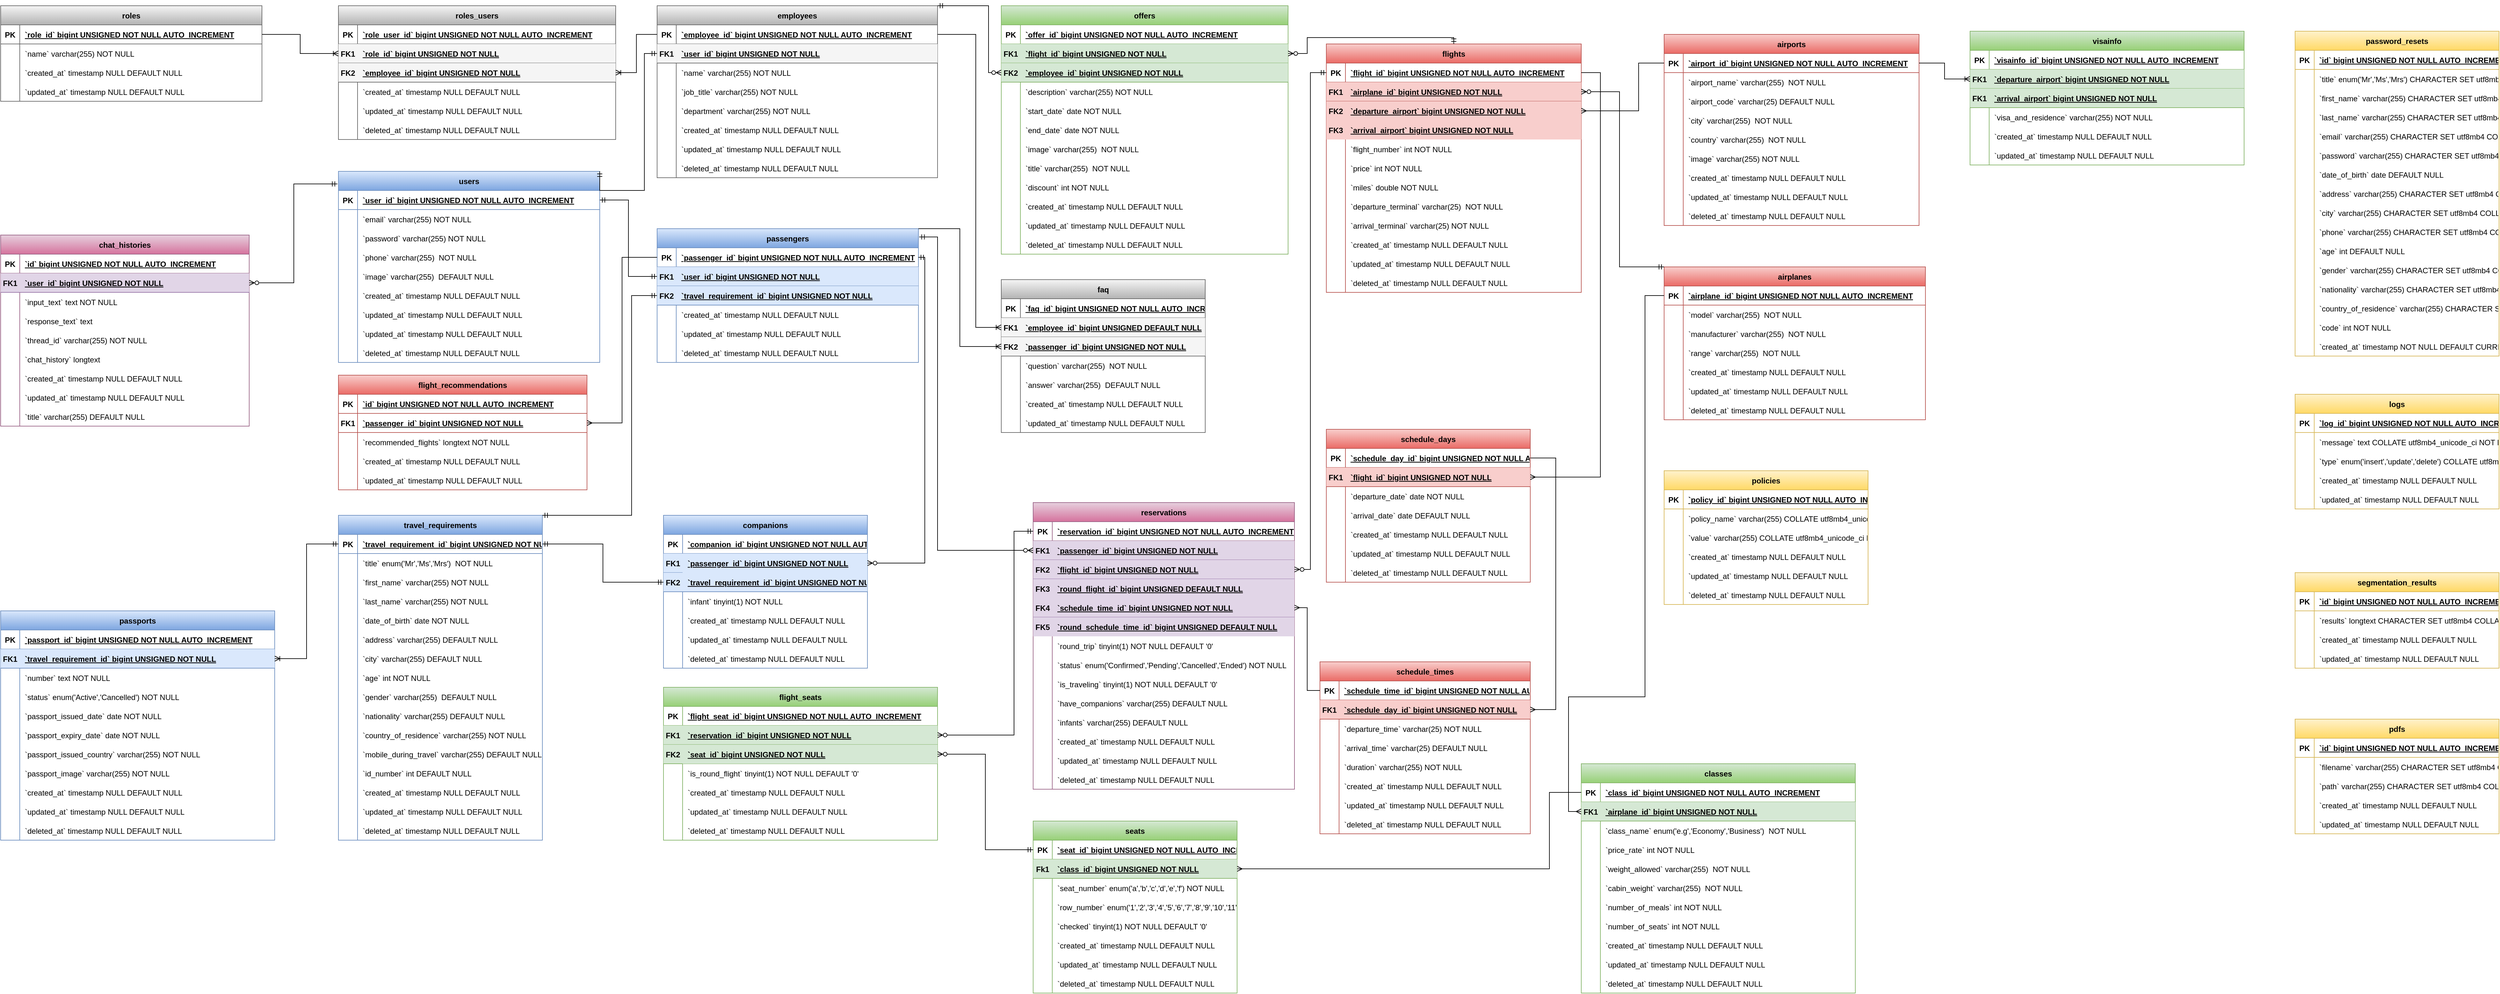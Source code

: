 <mxfile version="24.7.5">
  <diagram id="R2lEEEUBdFMjLlhIrx00" name="Page-1">
    <mxGraphModel dx="3430" dy="2732" grid="1" gridSize="10" guides="1" tooltips="1" connect="1" arrows="1" fold="1" page="1" pageScale="1" pageWidth="850" pageHeight="1100" math="0" shadow="0" extFonts="Permanent Marker^https://fonts.googleapis.com/css?family=Permanent+Marker">
      <root>
        <mxCell id="0" />
        <mxCell id="1" parent="0" />
        <mxCell id="v6XQnW8bl1FFzorgBCzR-1038" value="airplanes" style="shape=table;startSize=30;container=1;collapsible=1;childLayout=tableLayout;fixedRows=1;rowLines=0;fontStyle=1;align=center;resizeLast=1;fillColor=#f8cecc;gradientColor=#ea6b66;strokeColor=#b85450;" parent="1" vertex="1">
          <mxGeometry x="370" y="-1470" width="410" height="240" as="geometry" />
        </mxCell>
        <mxCell id="v6XQnW8bl1FFzorgBCzR-1039" value="" style="shape=tableRow;horizontal=0;startSize=0;swimlaneHead=0;swimlaneBody=0;fillColor=none;collapsible=0;dropTarget=0;points=[[0,0.5],[1,0.5]];portConstraint=eastwest;strokeColor=inherit;top=0;left=0;right=0;bottom=1;" parent="v6XQnW8bl1FFzorgBCzR-1038" vertex="1">
          <mxGeometry y="30" width="410" height="30" as="geometry" />
        </mxCell>
        <mxCell id="v6XQnW8bl1FFzorgBCzR-1040" value="PK" style="shape=partialRectangle;overflow=hidden;connectable=0;fillColor=none;strokeColor=inherit;top=0;left=0;bottom=0;right=0;fontStyle=1;" parent="v6XQnW8bl1FFzorgBCzR-1039" vertex="1">
          <mxGeometry width="30" height="30" as="geometry">
            <mxRectangle width="30" height="30" as="alternateBounds" />
          </mxGeometry>
        </mxCell>
        <mxCell id="v6XQnW8bl1FFzorgBCzR-1041" value="`airplane_id` bigint UNSIGNED NOT NULL AUTO_INCREMENT" style="shape=partialRectangle;overflow=hidden;connectable=0;fillColor=none;align=left;strokeColor=inherit;top=0;left=0;bottom=0;right=0;spacingLeft=6;fontStyle=5;" parent="v6XQnW8bl1FFzorgBCzR-1039" vertex="1">
          <mxGeometry x="30" width="380" height="30" as="geometry">
            <mxRectangle width="380" height="30" as="alternateBounds" />
          </mxGeometry>
        </mxCell>
        <mxCell id="v6XQnW8bl1FFzorgBCzR-1042" value="" style="shape=tableRow;horizontal=0;startSize=0;swimlaneHead=0;swimlaneBody=0;fillColor=none;collapsible=0;dropTarget=0;points=[[0,0.5],[1,0.5]];portConstraint=eastwest;strokeColor=inherit;top=0;left=0;right=0;bottom=0;" parent="v6XQnW8bl1FFzorgBCzR-1038" vertex="1">
          <mxGeometry y="60" width="410" height="30" as="geometry" />
        </mxCell>
        <mxCell id="v6XQnW8bl1FFzorgBCzR-1043" value="" style="shape=partialRectangle;overflow=hidden;connectable=0;fillColor=none;strokeColor=inherit;top=0;left=0;bottom=0;right=0;" parent="v6XQnW8bl1FFzorgBCzR-1042" vertex="1">
          <mxGeometry width="30" height="30" as="geometry">
            <mxRectangle width="30" height="30" as="alternateBounds" />
          </mxGeometry>
        </mxCell>
        <mxCell id="v6XQnW8bl1FFzorgBCzR-1044" value="`model` varchar(255)  NOT NULL" style="shape=partialRectangle;overflow=hidden;connectable=0;fillColor=none;align=left;strokeColor=inherit;top=0;left=0;bottom=0;right=0;spacingLeft=6;" parent="v6XQnW8bl1FFzorgBCzR-1042" vertex="1">
          <mxGeometry x="30" width="380" height="30" as="geometry">
            <mxRectangle width="380" height="30" as="alternateBounds" />
          </mxGeometry>
        </mxCell>
        <mxCell id="v6XQnW8bl1FFzorgBCzR-1045" value="" style="shape=tableRow;horizontal=0;startSize=0;swimlaneHead=0;swimlaneBody=0;fillColor=none;collapsible=0;dropTarget=0;points=[[0,0.5],[1,0.5]];portConstraint=eastwest;strokeColor=inherit;top=0;left=0;right=0;bottom=0;" parent="v6XQnW8bl1FFzorgBCzR-1038" vertex="1">
          <mxGeometry y="90" width="410" height="30" as="geometry" />
        </mxCell>
        <mxCell id="v6XQnW8bl1FFzorgBCzR-1046" value="" style="shape=partialRectangle;overflow=hidden;connectable=0;fillColor=none;strokeColor=inherit;top=0;left=0;bottom=0;right=0;" parent="v6XQnW8bl1FFzorgBCzR-1045" vertex="1">
          <mxGeometry width="30" height="30" as="geometry">
            <mxRectangle width="30" height="30" as="alternateBounds" />
          </mxGeometry>
        </mxCell>
        <mxCell id="v6XQnW8bl1FFzorgBCzR-1047" value="`manufacturer` varchar(255)  NOT NULL" style="shape=partialRectangle;overflow=hidden;connectable=0;fillColor=none;align=left;strokeColor=inherit;top=0;left=0;bottom=0;right=0;spacingLeft=6;" parent="v6XQnW8bl1FFzorgBCzR-1045" vertex="1">
          <mxGeometry x="30" width="380" height="30" as="geometry">
            <mxRectangle width="380" height="30" as="alternateBounds" />
          </mxGeometry>
        </mxCell>
        <mxCell id="v6XQnW8bl1FFzorgBCzR-1048" value="" style="shape=tableRow;horizontal=0;startSize=0;swimlaneHead=0;swimlaneBody=0;fillColor=none;collapsible=0;dropTarget=0;points=[[0,0.5],[1,0.5]];portConstraint=eastwest;strokeColor=inherit;top=0;left=0;right=0;bottom=0;" parent="v6XQnW8bl1FFzorgBCzR-1038" vertex="1">
          <mxGeometry y="120" width="410" height="30" as="geometry" />
        </mxCell>
        <mxCell id="v6XQnW8bl1FFzorgBCzR-1049" value="" style="shape=partialRectangle;overflow=hidden;connectable=0;fillColor=none;strokeColor=inherit;top=0;left=0;bottom=0;right=0;" parent="v6XQnW8bl1FFzorgBCzR-1048" vertex="1">
          <mxGeometry width="30" height="30" as="geometry">
            <mxRectangle width="30" height="30" as="alternateBounds" />
          </mxGeometry>
        </mxCell>
        <mxCell id="v6XQnW8bl1FFzorgBCzR-1050" value="`range` varchar(255)  NOT NULL" style="shape=partialRectangle;overflow=hidden;connectable=0;fillColor=none;align=left;strokeColor=inherit;top=0;left=0;bottom=0;right=0;spacingLeft=6;" parent="v6XQnW8bl1FFzorgBCzR-1048" vertex="1">
          <mxGeometry x="30" width="380" height="30" as="geometry">
            <mxRectangle width="380" height="30" as="alternateBounds" />
          </mxGeometry>
        </mxCell>
        <mxCell id="v6XQnW8bl1FFzorgBCzR-1051" value="" style="shape=tableRow;horizontal=0;startSize=0;swimlaneHead=0;swimlaneBody=0;fillColor=none;collapsible=0;dropTarget=0;points=[[0,0.5],[1,0.5]];portConstraint=eastwest;strokeColor=inherit;top=0;left=0;right=0;bottom=0;" parent="v6XQnW8bl1FFzorgBCzR-1038" vertex="1">
          <mxGeometry y="150" width="410" height="30" as="geometry" />
        </mxCell>
        <mxCell id="v6XQnW8bl1FFzorgBCzR-1052" value="" style="shape=partialRectangle;overflow=hidden;connectable=0;fillColor=none;strokeColor=inherit;top=0;left=0;bottom=0;right=0;" parent="v6XQnW8bl1FFzorgBCzR-1051" vertex="1">
          <mxGeometry width="30" height="30" as="geometry">
            <mxRectangle width="30" height="30" as="alternateBounds" />
          </mxGeometry>
        </mxCell>
        <mxCell id="v6XQnW8bl1FFzorgBCzR-1053" value="`created_at` timestamp NULL DEFAULT NULL" style="shape=partialRectangle;overflow=hidden;connectable=0;fillColor=none;align=left;strokeColor=inherit;top=0;left=0;bottom=0;right=0;spacingLeft=6;" parent="v6XQnW8bl1FFzorgBCzR-1051" vertex="1">
          <mxGeometry x="30" width="380" height="30" as="geometry">
            <mxRectangle width="380" height="30" as="alternateBounds" />
          </mxGeometry>
        </mxCell>
        <mxCell id="v6XQnW8bl1FFzorgBCzR-1054" value="" style="shape=tableRow;horizontal=0;startSize=0;swimlaneHead=0;swimlaneBody=0;fillColor=none;collapsible=0;dropTarget=0;points=[[0,0.5],[1,0.5]];portConstraint=eastwest;strokeColor=inherit;top=0;left=0;right=0;bottom=0;" parent="v6XQnW8bl1FFzorgBCzR-1038" vertex="1">
          <mxGeometry y="180" width="410" height="30" as="geometry" />
        </mxCell>
        <mxCell id="v6XQnW8bl1FFzorgBCzR-1055" value="" style="shape=partialRectangle;overflow=hidden;connectable=0;fillColor=none;strokeColor=inherit;top=0;left=0;bottom=0;right=0;" parent="v6XQnW8bl1FFzorgBCzR-1054" vertex="1">
          <mxGeometry width="30" height="30" as="geometry">
            <mxRectangle width="30" height="30" as="alternateBounds" />
          </mxGeometry>
        </mxCell>
        <mxCell id="v6XQnW8bl1FFzorgBCzR-1056" value="`updated_at` timestamp NULL DEFAULT NULL" style="shape=partialRectangle;overflow=hidden;connectable=0;fillColor=none;align=left;strokeColor=inherit;top=0;left=0;bottom=0;right=0;spacingLeft=6;" parent="v6XQnW8bl1FFzorgBCzR-1054" vertex="1">
          <mxGeometry x="30" width="380" height="30" as="geometry">
            <mxRectangle width="380" height="30" as="alternateBounds" />
          </mxGeometry>
        </mxCell>
        <mxCell id="v6XQnW8bl1FFzorgBCzR-1057" value="" style="shape=tableRow;horizontal=0;startSize=0;swimlaneHead=0;swimlaneBody=0;fillColor=none;collapsible=0;dropTarget=0;points=[[0,0.5],[1,0.5]];portConstraint=eastwest;strokeColor=inherit;top=0;left=0;right=0;bottom=0;" parent="v6XQnW8bl1FFzorgBCzR-1038" vertex="1">
          <mxGeometry y="210" width="410" height="30" as="geometry" />
        </mxCell>
        <mxCell id="v6XQnW8bl1FFzorgBCzR-1058" value="" style="shape=partialRectangle;overflow=hidden;connectable=0;fillColor=none;strokeColor=inherit;top=0;left=0;bottom=0;right=0;" parent="v6XQnW8bl1FFzorgBCzR-1057" vertex="1">
          <mxGeometry width="30" height="30" as="geometry">
            <mxRectangle width="30" height="30" as="alternateBounds" />
          </mxGeometry>
        </mxCell>
        <mxCell id="v6XQnW8bl1FFzorgBCzR-1059" value="`deleted_at` timestamp NULL DEFAULT NULL" style="shape=partialRectangle;overflow=hidden;connectable=0;fillColor=none;align=left;strokeColor=inherit;top=0;left=0;bottom=0;right=0;spacingLeft=6;" parent="v6XQnW8bl1FFzorgBCzR-1057" vertex="1">
          <mxGeometry x="30" width="380" height="30" as="geometry">
            <mxRectangle width="380" height="30" as="alternateBounds" />
          </mxGeometry>
        </mxCell>
        <mxCell id="v6XQnW8bl1FFzorgBCzR-1060" value="airports" style="shape=table;startSize=30;container=1;collapsible=1;childLayout=tableLayout;fixedRows=1;rowLines=0;fontStyle=1;align=center;resizeLast=1;fillColor=#f8cecc;gradientColor=#ea6b66;strokeColor=#b85450;" parent="1" vertex="1">
          <mxGeometry x="370" y="-1835" width="400" height="300" as="geometry" />
        </mxCell>
        <mxCell id="v6XQnW8bl1FFzorgBCzR-1061" value="" style="shape=tableRow;horizontal=0;startSize=0;swimlaneHead=0;swimlaneBody=0;fillColor=none;collapsible=0;dropTarget=0;points=[[0,0.5],[1,0.5]];portConstraint=eastwest;strokeColor=inherit;top=0;left=0;right=0;bottom=1;" parent="v6XQnW8bl1FFzorgBCzR-1060" vertex="1">
          <mxGeometry y="30" width="400" height="30" as="geometry" />
        </mxCell>
        <mxCell id="v6XQnW8bl1FFzorgBCzR-1062" value="PK" style="shape=partialRectangle;overflow=hidden;connectable=0;fillColor=none;strokeColor=inherit;top=0;left=0;bottom=0;right=0;fontStyle=1;" parent="v6XQnW8bl1FFzorgBCzR-1061" vertex="1">
          <mxGeometry width="30" height="30" as="geometry">
            <mxRectangle width="30" height="30" as="alternateBounds" />
          </mxGeometry>
        </mxCell>
        <mxCell id="v6XQnW8bl1FFzorgBCzR-1063" value="`airport_id` bigint UNSIGNED NOT NULL AUTO_INCREMENT" style="shape=partialRectangle;overflow=hidden;connectable=0;fillColor=none;align=left;strokeColor=inherit;top=0;left=0;bottom=0;right=0;spacingLeft=6;fontStyle=5;" parent="v6XQnW8bl1FFzorgBCzR-1061" vertex="1">
          <mxGeometry x="30" width="370" height="30" as="geometry">
            <mxRectangle width="370" height="30" as="alternateBounds" />
          </mxGeometry>
        </mxCell>
        <mxCell id="v6XQnW8bl1FFzorgBCzR-1064" value="" style="shape=tableRow;horizontal=0;startSize=0;swimlaneHead=0;swimlaneBody=0;fillColor=none;collapsible=0;dropTarget=0;points=[[0,0.5],[1,0.5]];portConstraint=eastwest;strokeColor=inherit;top=0;left=0;right=0;bottom=0;" parent="v6XQnW8bl1FFzorgBCzR-1060" vertex="1">
          <mxGeometry y="60" width="400" height="30" as="geometry" />
        </mxCell>
        <mxCell id="v6XQnW8bl1FFzorgBCzR-1065" value="" style="shape=partialRectangle;overflow=hidden;connectable=0;fillColor=none;strokeColor=inherit;top=0;left=0;bottom=0;right=0;" parent="v6XQnW8bl1FFzorgBCzR-1064" vertex="1">
          <mxGeometry width="30" height="30" as="geometry">
            <mxRectangle width="30" height="30" as="alternateBounds" />
          </mxGeometry>
        </mxCell>
        <mxCell id="v6XQnW8bl1FFzorgBCzR-1066" value="`airport_name` varchar(255)  NOT NULL" style="shape=partialRectangle;overflow=hidden;connectable=0;fillColor=none;align=left;strokeColor=inherit;top=0;left=0;bottom=0;right=0;spacingLeft=6;" parent="v6XQnW8bl1FFzorgBCzR-1064" vertex="1">
          <mxGeometry x="30" width="370" height="30" as="geometry">
            <mxRectangle width="370" height="30" as="alternateBounds" />
          </mxGeometry>
        </mxCell>
        <mxCell id="v6XQnW8bl1FFzorgBCzR-1067" value="" style="shape=tableRow;horizontal=0;startSize=0;swimlaneHead=0;swimlaneBody=0;fillColor=none;collapsible=0;dropTarget=0;points=[[0,0.5],[1,0.5]];portConstraint=eastwest;strokeColor=inherit;top=0;left=0;right=0;bottom=0;" parent="v6XQnW8bl1FFzorgBCzR-1060" vertex="1">
          <mxGeometry y="90" width="400" height="30" as="geometry" />
        </mxCell>
        <mxCell id="v6XQnW8bl1FFzorgBCzR-1068" value="" style="shape=partialRectangle;overflow=hidden;connectable=0;fillColor=none;strokeColor=inherit;top=0;left=0;bottom=0;right=0;" parent="v6XQnW8bl1FFzorgBCzR-1067" vertex="1">
          <mxGeometry width="30" height="30" as="geometry">
            <mxRectangle width="30" height="30" as="alternateBounds" />
          </mxGeometry>
        </mxCell>
        <mxCell id="v6XQnW8bl1FFzorgBCzR-1069" value="`airport_code` varchar(25) DEFAULT NULL" style="shape=partialRectangle;overflow=hidden;connectable=0;fillColor=none;align=left;strokeColor=inherit;top=0;left=0;bottom=0;right=0;spacingLeft=6;" parent="v6XQnW8bl1FFzorgBCzR-1067" vertex="1">
          <mxGeometry x="30" width="370" height="30" as="geometry">
            <mxRectangle width="370" height="30" as="alternateBounds" />
          </mxGeometry>
        </mxCell>
        <mxCell id="v6XQnW8bl1FFzorgBCzR-1070" value="" style="shape=tableRow;horizontal=0;startSize=0;swimlaneHead=0;swimlaneBody=0;fillColor=none;collapsible=0;dropTarget=0;points=[[0,0.5],[1,0.5]];portConstraint=eastwest;strokeColor=inherit;top=0;left=0;right=0;bottom=0;" parent="v6XQnW8bl1FFzorgBCzR-1060" vertex="1">
          <mxGeometry y="120" width="400" height="30" as="geometry" />
        </mxCell>
        <mxCell id="v6XQnW8bl1FFzorgBCzR-1071" value="" style="shape=partialRectangle;overflow=hidden;connectable=0;fillColor=none;strokeColor=inherit;top=0;left=0;bottom=0;right=0;" parent="v6XQnW8bl1FFzorgBCzR-1070" vertex="1">
          <mxGeometry width="30" height="30" as="geometry">
            <mxRectangle width="30" height="30" as="alternateBounds" />
          </mxGeometry>
        </mxCell>
        <mxCell id="v6XQnW8bl1FFzorgBCzR-1072" value="`city` varchar(255)  NOT NULL" style="shape=partialRectangle;overflow=hidden;connectable=0;fillColor=none;align=left;strokeColor=inherit;top=0;left=0;bottom=0;right=0;spacingLeft=6;" parent="v6XQnW8bl1FFzorgBCzR-1070" vertex="1">
          <mxGeometry x="30" width="370" height="30" as="geometry">
            <mxRectangle width="370" height="30" as="alternateBounds" />
          </mxGeometry>
        </mxCell>
        <mxCell id="v6XQnW8bl1FFzorgBCzR-1073" value="" style="shape=tableRow;horizontal=0;startSize=0;swimlaneHead=0;swimlaneBody=0;fillColor=none;collapsible=0;dropTarget=0;points=[[0,0.5],[1,0.5]];portConstraint=eastwest;strokeColor=inherit;top=0;left=0;right=0;bottom=0;" parent="v6XQnW8bl1FFzorgBCzR-1060" vertex="1">
          <mxGeometry y="150" width="400" height="30" as="geometry" />
        </mxCell>
        <mxCell id="v6XQnW8bl1FFzorgBCzR-1074" value="" style="shape=partialRectangle;overflow=hidden;connectable=0;fillColor=none;strokeColor=inherit;top=0;left=0;bottom=0;right=0;" parent="v6XQnW8bl1FFzorgBCzR-1073" vertex="1">
          <mxGeometry width="30" height="30" as="geometry">
            <mxRectangle width="30" height="30" as="alternateBounds" />
          </mxGeometry>
        </mxCell>
        <mxCell id="v6XQnW8bl1FFzorgBCzR-1075" value="`country` varchar(255)  NOT NULL" style="shape=partialRectangle;overflow=hidden;connectable=0;fillColor=none;align=left;strokeColor=inherit;top=0;left=0;bottom=0;right=0;spacingLeft=6;" parent="v6XQnW8bl1FFzorgBCzR-1073" vertex="1">
          <mxGeometry x="30" width="370" height="30" as="geometry">
            <mxRectangle width="370" height="30" as="alternateBounds" />
          </mxGeometry>
        </mxCell>
        <mxCell id="v6XQnW8bl1FFzorgBCzR-1076" value="" style="shape=tableRow;horizontal=0;startSize=0;swimlaneHead=0;swimlaneBody=0;fillColor=none;collapsible=0;dropTarget=0;points=[[0,0.5],[1,0.5]];portConstraint=eastwest;strokeColor=inherit;top=0;left=0;right=0;bottom=0;" parent="v6XQnW8bl1FFzorgBCzR-1060" vertex="1">
          <mxGeometry y="180" width="400" height="30" as="geometry" />
        </mxCell>
        <mxCell id="v6XQnW8bl1FFzorgBCzR-1077" value="" style="shape=partialRectangle;overflow=hidden;connectable=0;fillColor=none;strokeColor=inherit;top=0;left=0;bottom=0;right=0;" parent="v6XQnW8bl1FFzorgBCzR-1076" vertex="1">
          <mxGeometry width="30" height="30" as="geometry">
            <mxRectangle width="30" height="30" as="alternateBounds" />
          </mxGeometry>
        </mxCell>
        <mxCell id="v6XQnW8bl1FFzorgBCzR-1078" value="`image` varchar(255) NOT NULL" style="shape=partialRectangle;overflow=hidden;connectable=0;fillColor=none;align=left;strokeColor=inherit;top=0;left=0;bottom=0;right=0;spacingLeft=6;" parent="v6XQnW8bl1FFzorgBCzR-1076" vertex="1">
          <mxGeometry x="30" width="370" height="30" as="geometry">
            <mxRectangle width="370" height="30" as="alternateBounds" />
          </mxGeometry>
        </mxCell>
        <mxCell id="v6XQnW8bl1FFzorgBCzR-1079" value="" style="shape=tableRow;horizontal=0;startSize=0;swimlaneHead=0;swimlaneBody=0;fillColor=none;collapsible=0;dropTarget=0;points=[[0,0.5],[1,0.5]];portConstraint=eastwest;strokeColor=inherit;top=0;left=0;right=0;bottom=0;" parent="v6XQnW8bl1FFzorgBCzR-1060" vertex="1">
          <mxGeometry y="210" width="400" height="30" as="geometry" />
        </mxCell>
        <mxCell id="v6XQnW8bl1FFzorgBCzR-1080" value="" style="shape=partialRectangle;overflow=hidden;connectable=0;fillColor=none;strokeColor=inherit;top=0;left=0;bottom=0;right=0;" parent="v6XQnW8bl1FFzorgBCzR-1079" vertex="1">
          <mxGeometry width="30" height="30" as="geometry">
            <mxRectangle width="30" height="30" as="alternateBounds" />
          </mxGeometry>
        </mxCell>
        <mxCell id="v6XQnW8bl1FFzorgBCzR-1081" value="`created_at` timestamp NULL DEFAULT NULL" style="shape=partialRectangle;overflow=hidden;connectable=0;fillColor=none;align=left;strokeColor=inherit;top=0;left=0;bottom=0;right=0;spacingLeft=6;" parent="v6XQnW8bl1FFzorgBCzR-1079" vertex="1">
          <mxGeometry x="30" width="370" height="30" as="geometry">
            <mxRectangle width="370" height="30" as="alternateBounds" />
          </mxGeometry>
        </mxCell>
        <mxCell id="v6XQnW8bl1FFzorgBCzR-1082" value="" style="shape=tableRow;horizontal=0;startSize=0;swimlaneHead=0;swimlaneBody=0;fillColor=none;collapsible=0;dropTarget=0;points=[[0,0.5],[1,0.5]];portConstraint=eastwest;strokeColor=inherit;top=0;left=0;right=0;bottom=0;" parent="v6XQnW8bl1FFzorgBCzR-1060" vertex="1">
          <mxGeometry y="240" width="400" height="30" as="geometry" />
        </mxCell>
        <mxCell id="v6XQnW8bl1FFzorgBCzR-1083" value="" style="shape=partialRectangle;overflow=hidden;connectable=0;fillColor=none;strokeColor=inherit;top=0;left=0;bottom=0;right=0;" parent="v6XQnW8bl1FFzorgBCzR-1082" vertex="1">
          <mxGeometry width="30" height="30" as="geometry">
            <mxRectangle width="30" height="30" as="alternateBounds" />
          </mxGeometry>
        </mxCell>
        <mxCell id="v6XQnW8bl1FFzorgBCzR-1084" value="`updated_at` timestamp NULL DEFAULT NULL" style="shape=partialRectangle;overflow=hidden;connectable=0;fillColor=none;align=left;strokeColor=inherit;top=0;left=0;bottom=0;right=0;spacingLeft=6;" parent="v6XQnW8bl1FFzorgBCzR-1082" vertex="1">
          <mxGeometry x="30" width="370" height="30" as="geometry">
            <mxRectangle width="370" height="30" as="alternateBounds" />
          </mxGeometry>
        </mxCell>
        <mxCell id="v6XQnW8bl1FFzorgBCzR-1085" value="" style="shape=tableRow;horizontal=0;startSize=0;swimlaneHead=0;swimlaneBody=0;fillColor=none;collapsible=0;dropTarget=0;points=[[0,0.5],[1,0.5]];portConstraint=eastwest;strokeColor=inherit;top=0;left=0;right=0;bottom=0;" parent="v6XQnW8bl1FFzorgBCzR-1060" vertex="1">
          <mxGeometry y="270" width="400" height="30" as="geometry" />
        </mxCell>
        <mxCell id="v6XQnW8bl1FFzorgBCzR-1086" value="" style="shape=partialRectangle;overflow=hidden;connectable=0;fillColor=none;strokeColor=inherit;top=0;left=0;bottom=0;right=0;" parent="v6XQnW8bl1FFzorgBCzR-1085" vertex="1">
          <mxGeometry width="30" height="30" as="geometry">
            <mxRectangle width="30" height="30" as="alternateBounds" />
          </mxGeometry>
        </mxCell>
        <mxCell id="v6XQnW8bl1FFzorgBCzR-1087" value="`deleted_at` timestamp NULL DEFAULT NULL" style="shape=partialRectangle;overflow=hidden;connectable=0;fillColor=none;align=left;strokeColor=inherit;top=0;left=0;bottom=0;right=0;spacingLeft=6;" parent="v6XQnW8bl1FFzorgBCzR-1085" vertex="1">
          <mxGeometry x="30" width="370" height="30" as="geometry">
            <mxRectangle width="370" height="30" as="alternateBounds" />
          </mxGeometry>
        </mxCell>
        <mxCell id="v6XQnW8bl1FFzorgBCzR-1088" value="chat_histories" style="shape=table;startSize=30;container=1;collapsible=1;childLayout=tableLayout;fixedRows=1;rowLines=0;fontStyle=1;align=center;resizeLast=1;fillColor=#e6d0de;gradientColor=#d5739d;strokeColor=#996185;" parent="1" vertex="1">
          <mxGeometry x="-2240" y="-1520" width="390" height="300" as="geometry" />
        </mxCell>
        <mxCell id="v6XQnW8bl1FFzorgBCzR-1092" value="" style="shape=tableRow;horizontal=0;startSize=0;swimlaneHead=0;swimlaneBody=0;fillColor=none;collapsible=0;dropTarget=0;points=[[0,0.5],[1,0.5]];portConstraint=eastwest;strokeColor=inherit;top=0;left=0;right=0;bottom=1;" parent="v6XQnW8bl1FFzorgBCzR-1088" vertex="1">
          <mxGeometry y="30" width="390" height="30" as="geometry" />
        </mxCell>
        <mxCell id="v6XQnW8bl1FFzorgBCzR-1093" value="PK" style="shape=partialRectangle;overflow=hidden;connectable=0;fillColor=none;strokeColor=inherit;top=0;left=0;bottom=0;right=0;fontStyle=1;" parent="v6XQnW8bl1FFzorgBCzR-1092" vertex="1">
          <mxGeometry width="30" height="30" as="geometry">
            <mxRectangle width="30" height="30" as="alternateBounds" />
          </mxGeometry>
        </mxCell>
        <mxCell id="v6XQnW8bl1FFzorgBCzR-1094" value="`id` bigint UNSIGNED NOT NULL AUTO_INCREMENT" style="shape=partialRectangle;overflow=hidden;connectable=0;fillColor=none;align=left;strokeColor=inherit;top=0;left=0;bottom=0;right=0;spacingLeft=6;fontStyle=5;" parent="v6XQnW8bl1FFzorgBCzR-1092" vertex="1">
          <mxGeometry x="30" width="360" height="30" as="geometry">
            <mxRectangle width="360" height="30" as="alternateBounds" />
          </mxGeometry>
        </mxCell>
        <mxCell id="v6XQnW8bl1FFzorgBCzR-1089" value="" style="shape=tableRow;horizontal=0;startSize=0;swimlaneHead=0;swimlaneBody=0;fillColor=#e1d5e7;collapsible=0;dropTarget=0;points=[[0,0.5],[1,0.5]];portConstraint=eastwest;strokeColor=#9673a6;top=0;left=0;right=0;bottom=1;" parent="v6XQnW8bl1FFzorgBCzR-1088" vertex="1">
          <mxGeometry y="60" width="390" height="30" as="geometry" />
        </mxCell>
        <mxCell id="v6XQnW8bl1FFzorgBCzR-1090" value="FK1" style="shape=partialRectangle;overflow=hidden;connectable=0;fillColor=none;strokeColor=inherit;top=0;left=0;bottom=0;right=0;fontStyle=1;" parent="v6XQnW8bl1FFzorgBCzR-1089" vertex="1">
          <mxGeometry width="30" height="30" as="geometry">
            <mxRectangle width="30" height="30" as="alternateBounds" />
          </mxGeometry>
        </mxCell>
        <mxCell id="v6XQnW8bl1FFzorgBCzR-1091" value="`user_id` bigint UNSIGNED NOT NULL" style="shape=partialRectangle;overflow=hidden;connectable=0;fillColor=none;align=left;strokeColor=inherit;top=0;left=0;bottom=0;right=0;spacingLeft=6;fontStyle=5;" parent="v6XQnW8bl1FFzorgBCzR-1089" vertex="1">
          <mxGeometry x="30" width="360" height="30" as="geometry">
            <mxRectangle width="360" height="30" as="alternateBounds" />
          </mxGeometry>
        </mxCell>
        <mxCell id="v6XQnW8bl1FFzorgBCzR-1095" value="" style="shape=tableRow;horizontal=0;startSize=0;swimlaneHead=0;swimlaneBody=0;fillColor=none;collapsible=0;dropTarget=0;points=[[0,0.5],[1,0.5]];portConstraint=eastwest;strokeColor=inherit;top=0;left=0;right=0;bottom=0;" parent="v6XQnW8bl1FFzorgBCzR-1088" vertex="1">
          <mxGeometry y="90" width="390" height="30" as="geometry" />
        </mxCell>
        <mxCell id="v6XQnW8bl1FFzorgBCzR-1096" value="" style="shape=partialRectangle;overflow=hidden;connectable=0;fillColor=none;strokeColor=inherit;top=0;left=0;bottom=0;right=0;" parent="v6XQnW8bl1FFzorgBCzR-1095" vertex="1">
          <mxGeometry width="30" height="30" as="geometry">
            <mxRectangle width="30" height="30" as="alternateBounds" />
          </mxGeometry>
        </mxCell>
        <mxCell id="v6XQnW8bl1FFzorgBCzR-1097" value="`input_text` text NOT NULL" style="shape=partialRectangle;overflow=hidden;connectable=0;fillColor=none;align=left;strokeColor=inherit;top=0;left=0;bottom=0;right=0;spacingLeft=6;" parent="v6XQnW8bl1FFzorgBCzR-1095" vertex="1">
          <mxGeometry x="30" width="360" height="30" as="geometry">
            <mxRectangle width="360" height="30" as="alternateBounds" />
          </mxGeometry>
        </mxCell>
        <mxCell id="v6XQnW8bl1FFzorgBCzR-1098" value="" style="shape=tableRow;horizontal=0;startSize=0;swimlaneHead=0;swimlaneBody=0;fillColor=none;collapsible=0;dropTarget=0;points=[[0,0.5],[1,0.5]];portConstraint=eastwest;strokeColor=inherit;top=0;left=0;right=0;bottom=0;" parent="v6XQnW8bl1FFzorgBCzR-1088" vertex="1">
          <mxGeometry y="120" width="390" height="30" as="geometry" />
        </mxCell>
        <mxCell id="v6XQnW8bl1FFzorgBCzR-1099" value="" style="shape=partialRectangle;overflow=hidden;connectable=0;fillColor=none;strokeColor=inherit;top=0;left=0;bottom=0;right=0;" parent="v6XQnW8bl1FFzorgBCzR-1098" vertex="1">
          <mxGeometry width="30" height="30" as="geometry">
            <mxRectangle width="30" height="30" as="alternateBounds" />
          </mxGeometry>
        </mxCell>
        <mxCell id="v6XQnW8bl1FFzorgBCzR-1100" value="`response_text` text " style="shape=partialRectangle;overflow=hidden;connectable=0;fillColor=none;align=left;strokeColor=inherit;top=0;left=0;bottom=0;right=0;spacingLeft=6;" parent="v6XQnW8bl1FFzorgBCzR-1098" vertex="1">
          <mxGeometry x="30" width="360" height="30" as="geometry">
            <mxRectangle width="360" height="30" as="alternateBounds" />
          </mxGeometry>
        </mxCell>
        <mxCell id="v6XQnW8bl1FFzorgBCzR-1101" value="" style="shape=tableRow;horizontal=0;startSize=0;swimlaneHead=0;swimlaneBody=0;fillColor=none;collapsible=0;dropTarget=0;points=[[0,0.5],[1,0.5]];portConstraint=eastwest;strokeColor=inherit;top=0;left=0;right=0;bottom=0;" parent="v6XQnW8bl1FFzorgBCzR-1088" vertex="1">
          <mxGeometry y="150" width="390" height="30" as="geometry" />
        </mxCell>
        <mxCell id="v6XQnW8bl1FFzorgBCzR-1102" value="" style="shape=partialRectangle;overflow=hidden;connectable=0;fillColor=none;strokeColor=inherit;top=0;left=0;bottom=0;right=0;" parent="v6XQnW8bl1FFzorgBCzR-1101" vertex="1">
          <mxGeometry width="30" height="30" as="geometry">
            <mxRectangle width="30" height="30" as="alternateBounds" />
          </mxGeometry>
        </mxCell>
        <mxCell id="v6XQnW8bl1FFzorgBCzR-1103" value="`thread_id` varchar(255) NOT NULL" style="shape=partialRectangle;overflow=hidden;connectable=0;fillColor=none;align=left;strokeColor=inherit;top=0;left=0;bottom=0;right=0;spacingLeft=6;" parent="v6XQnW8bl1FFzorgBCzR-1101" vertex="1">
          <mxGeometry x="30" width="360" height="30" as="geometry">
            <mxRectangle width="360" height="30" as="alternateBounds" />
          </mxGeometry>
        </mxCell>
        <mxCell id="v6XQnW8bl1FFzorgBCzR-1104" value="" style="shape=tableRow;horizontal=0;startSize=0;swimlaneHead=0;swimlaneBody=0;fillColor=none;collapsible=0;dropTarget=0;points=[[0,0.5],[1,0.5]];portConstraint=eastwest;strokeColor=inherit;top=0;left=0;right=0;bottom=0;" parent="v6XQnW8bl1FFzorgBCzR-1088" vertex="1">
          <mxGeometry y="180" width="390" height="30" as="geometry" />
        </mxCell>
        <mxCell id="v6XQnW8bl1FFzorgBCzR-1105" value="" style="shape=partialRectangle;overflow=hidden;connectable=0;fillColor=none;strokeColor=inherit;top=0;left=0;bottom=0;right=0;" parent="v6XQnW8bl1FFzorgBCzR-1104" vertex="1">
          <mxGeometry width="30" height="30" as="geometry">
            <mxRectangle width="30" height="30" as="alternateBounds" />
          </mxGeometry>
        </mxCell>
        <mxCell id="v6XQnW8bl1FFzorgBCzR-1106" value="`chat_history` longtext" style="shape=partialRectangle;overflow=hidden;connectable=0;fillColor=none;align=left;strokeColor=inherit;top=0;left=0;bottom=0;right=0;spacingLeft=6;" parent="v6XQnW8bl1FFzorgBCzR-1104" vertex="1">
          <mxGeometry x="30" width="360" height="30" as="geometry">
            <mxRectangle width="360" height="30" as="alternateBounds" />
          </mxGeometry>
        </mxCell>
        <mxCell id="v6XQnW8bl1FFzorgBCzR-1107" value="" style="shape=tableRow;horizontal=0;startSize=0;swimlaneHead=0;swimlaneBody=0;fillColor=none;collapsible=0;dropTarget=0;points=[[0,0.5],[1,0.5]];portConstraint=eastwest;strokeColor=inherit;top=0;left=0;right=0;bottom=0;" parent="v6XQnW8bl1FFzorgBCzR-1088" vertex="1">
          <mxGeometry y="210" width="390" height="30" as="geometry" />
        </mxCell>
        <mxCell id="v6XQnW8bl1FFzorgBCzR-1108" value="" style="shape=partialRectangle;overflow=hidden;connectable=0;fillColor=none;strokeColor=inherit;top=0;left=0;bottom=0;right=0;" parent="v6XQnW8bl1FFzorgBCzR-1107" vertex="1">
          <mxGeometry width="30" height="30" as="geometry">
            <mxRectangle width="30" height="30" as="alternateBounds" />
          </mxGeometry>
        </mxCell>
        <mxCell id="v6XQnW8bl1FFzorgBCzR-1109" value="`created_at` timestamp NULL DEFAULT NULL" style="shape=partialRectangle;overflow=hidden;connectable=0;fillColor=none;align=left;strokeColor=inherit;top=0;left=0;bottom=0;right=0;spacingLeft=6;" parent="v6XQnW8bl1FFzorgBCzR-1107" vertex="1">
          <mxGeometry x="30" width="360" height="30" as="geometry">
            <mxRectangle width="360" height="30" as="alternateBounds" />
          </mxGeometry>
        </mxCell>
        <mxCell id="v6XQnW8bl1FFzorgBCzR-1110" value="" style="shape=tableRow;horizontal=0;startSize=0;swimlaneHead=0;swimlaneBody=0;fillColor=none;collapsible=0;dropTarget=0;points=[[0,0.5],[1,0.5]];portConstraint=eastwest;strokeColor=inherit;top=0;left=0;right=0;bottom=0;" parent="v6XQnW8bl1FFzorgBCzR-1088" vertex="1">
          <mxGeometry y="240" width="390" height="30" as="geometry" />
        </mxCell>
        <mxCell id="v6XQnW8bl1FFzorgBCzR-1111" value="" style="shape=partialRectangle;overflow=hidden;connectable=0;fillColor=none;strokeColor=inherit;top=0;left=0;bottom=0;right=0;" parent="v6XQnW8bl1FFzorgBCzR-1110" vertex="1">
          <mxGeometry width="30" height="30" as="geometry">
            <mxRectangle width="30" height="30" as="alternateBounds" />
          </mxGeometry>
        </mxCell>
        <mxCell id="v6XQnW8bl1FFzorgBCzR-1112" value="`updated_at` timestamp NULL DEFAULT NULL" style="shape=partialRectangle;overflow=hidden;connectable=0;fillColor=none;align=left;strokeColor=inherit;top=0;left=0;bottom=0;right=0;spacingLeft=6;" parent="v6XQnW8bl1FFzorgBCzR-1110" vertex="1">
          <mxGeometry x="30" width="360" height="30" as="geometry">
            <mxRectangle width="360" height="30" as="alternateBounds" />
          </mxGeometry>
        </mxCell>
        <mxCell id="v6XQnW8bl1FFzorgBCzR-1113" value="" style="shape=tableRow;horizontal=0;startSize=0;swimlaneHead=0;swimlaneBody=0;fillColor=none;collapsible=0;dropTarget=0;points=[[0,0.5],[1,0.5]];portConstraint=eastwest;strokeColor=inherit;top=0;left=0;right=0;bottom=0;" parent="v6XQnW8bl1FFzorgBCzR-1088" vertex="1">
          <mxGeometry y="270" width="390" height="30" as="geometry" />
        </mxCell>
        <mxCell id="v6XQnW8bl1FFzorgBCzR-1114" value="" style="shape=partialRectangle;overflow=hidden;connectable=0;fillColor=none;strokeColor=inherit;top=0;left=0;bottom=0;right=0;" parent="v6XQnW8bl1FFzorgBCzR-1113" vertex="1">
          <mxGeometry width="30" height="30" as="geometry">
            <mxRectangle width="30" height="30" as="alternateBounds" />
          </mxGeometry>
        </mxCell>
        <mxCell id="v6XQnW8bl1FFzorgBCzR-1115" value="`title` varchar(255) DEFAULT NULL" style="shape=partialRectangle;overflow=hidden;connectable=0;fillColor=none;align=left;strokeColor=inherit;top=0;left=0;bottom=0;right=0;spacingLeft=6;" parent="v6XQnW8bl1FFzorgBCzR-1113" vertex="1">
          <mxGeometry x="30" width="360" height="30" as="geometry">
            <mxRectangle width="360" height="30" as="alternateBounds" />
          </mxGeometry>
        </mxCell>
        <mxCell id="v6XQnW8bl1FFzorgBCzR-1135" value="classes" style="shape=table;startSize=30;container=1;collapsible=1;childLayout=tableLayout;fixedRows=1;rowLines=0;fontStyle=1;align=center;resizeLast=1;fillColor=#d5e8d4;gradientColor=#97d077;strokeColor=#82b366;" parent="1" vertex="1">
          <mxGeometry x="240" y="-690" width="430" height="360" as="geometry" />
        </mxCell>
        <mxCell id="v6XQnW8bl1FFzorgBCzR-1139" value="" style="shape=tableRow;horizontal=0;startSize=0;swimlaneHead=0;swimlaneBody=0;fillColor=none;collapsible=0;dropTarget=0;points=[[0,0.5],[1,0.5]];portConstraint=eastwest;strokeColor=inherit;top=0;left=0;right=0;bottom=1;" parent="v6XQnW8bl1FFzorgBCzR-1135" vertex="1">
          <mxGeometry y="30" width="430" height="30" as="geometry" />
        </mxCell>
        <mxCell id="v6XQnW8bl1FFzorgBCzR-1140" value="PK" style="shape=partialRectangle;overflow=hidden;connectable=0;fillColor=none;strokeColor=inherit;top=0;left=0;bottom=0;right=0;fontStyle=1;" parent="v6XQnW8bl1FFzorgBCzR-1139" vertex="1">
          <mxGeometry width="30" height="30" as="geometry">
            <mxRectangle width="30" height="30" as="alternateBounds" />
          </mxGeometry>
        </mxCell>
        <mxCell id="v6XQnW8bl1FFzorgBCzR-1141" value="`class_id` bigint UNSIGNED NOT NULL AUTO_INCREMENT" style="shape=partialRectangle;overflow=hidden;connectable=0;fillColor=none;align=left;strokeColor=inherit;top=0;left=0;bottom=0;right=0;spacingLeft=6;fontStyle=5;" parent="v6XQnW8bl1FFzorgBCzR-1139" vertex="1">
          <mxGeometry x="30" width="400" height="30" as="geometry">
            <mxRectangle width="400" height="30" as="alternateBounds" />
          </mxGeometry>
        </mxCell>
        <mxCell id="v6XQnW8bl1FFzorgBCzR-1136" value="" style="shape=tableRow;horizontal=0;startSize=0;swimlaneHead=0;swimlaneBody=0;fillColor=#d5e8d4;collapsible=0;dropTarget=0;points=[[0,0.5],[1,0.5]];portConstraint=eastwest;strokeColor=#82b366;top=0;left=0;right=0;bottom=1;" parent="v6XQnW8bl1FFzorgBCzR-1135" vertex="1">
          <mxGeometry y="60" width="430" height="30" as="geometry" />
        </mxCell>
        <mxCell id="v6XQnW8bl1FFzorgBCzR-1137" value="FK1" style="shape=partialRectangle;overflow=hidden;connectable=0;fillColor=none;strokeColor=inherit;top=0;left=0;bottom=0;right=0;fontStyle=1;" parent="v6XQnW8bl1FFzorgBCzR-1136" vertex="1">
          <mxGeometry width="30" height="30" as="geometry">
            <mxRectangle width="30" height="30" as="alternateBounds" />
          </mxGeometry>
        </mxCell>
        <mxCell id="v6XQnW8bl1FFzorgBCzR-1138" value="`airplane_id` bigint UNSIGNED NOT NULL" style="shape=partialRectangle;overflow=hidden;connectable=0;fillColor=none;align=left;strokeColor=inherit;top=0;left=0;bottom=0;right=0;spacingLeft=6;fontStyle=5;" parent="v6XQnW8bl1FFzorgBCzR-1136" vertex="1">
          <mxGeometry x="30" width="400" height="30" as="geometry">
            <mxRectangle width="400" height="30" as="alternateBounds" />
          </mxGeometry>
        </mxCell>
        <mxCell id="v6XQnW8bl1FFzorgBCzR-1142" value="" style="shape=tableRow;horizontal=0;startSize=0;swimlaneHead=0;swimlaneBody=0;fillColor=none;collapsible=0;dropTarget=0;points=[[0,0.5],[1,0.5]];portConstraint=eastwest;strokeColor=inherit;top=0;left=0;right=0;bottom=0;" parent="v6XQnW8bl1FFzorgBCzR-1135" vertex="1">
          <mxGeometry y="90" width="430" height="30" as="geometry" />
        </mxCell>
        <mxCell id="v6XQnW8bl1FFzorgBCzR-1143" value="" style="shape=partialRectangle;overflow=hidden;connectable=0;fillColor=none;strokeColor=inherit;top=0;left=0;bottom=0;right=0;" parent="v6XQnW8bl1FFzorgBCzR-1142" vertex="1">
          <mxGeometry width="30" height="30" as="geometry">
            <mxRectangle width="30" height="30" as="alternateBounds" />
          </mxGeometry>
        </mxCell>
        <mxCell id="v6XQnW8bl1FFzorgBCzR-1144" value="`class_name` enum(&#39;e.g&#39;,&#39;Economy&#39;,&#39;Business&#39;)  NOT NULL" style="shape=partialRectangle;overflow=hidden;connectable=0;fillColor=none;align=left;strokeColor=inherit;top=0;left=0;bottom=0;right=0;spacingLeft=6;" parent="v6XQnW8bl1FFzorgBCzR-1142" vertex="1">
          <mxGeometry x="30" width="400" height="30" as="geometry">
            <mxRectangle width="400" height="30" as="alternateBounds" />
          </mxGeometry>
        </mxCell>
        <mxCell id="v6XQnW8bl1FFzorgBCzR-1145" value="" style="shape=tableRow;horizontal=0;startSize=0;swimlaneHead=0;swimlaneBody=0;fillColor=none;collapsible=0;dropTarget=0;points=[[0,0.5],[1,0.5]];portConstraint=eastwest;strokeColor=inherit;top=0;left=0;right=0;bottom=0;" parent="v6XQnW8bl1FFzorgBCzR-1135" vertex="1">
          <mxGeometry y="120" width="430" height="30" as="geometry" />
        </mxCell>
        <mxCell id="v6XQnW8bl1FFzorgBCzR-1146" value="" style="shape=partialRectangle;overflow=hidden;connectable=0;fillColor=none;strokeColor=inherit;top=0;left=0;bottom=0;right=0;" parent="v6XQnW8bl1FFzorgBCzR-1145" vertex="1">
          <mxGeometry width="30" height="30" as="geometry">
            <mxRectangle width="30" height="30" as="alternateBounds" />
          </mxGeometry>
        </mxCell>
        <mxCell id="v6XQnW8bl1FFzorgBCzR-1147" value="`price_rate` int NOT NULL" style="shape=partialRectangle;overflow=hidden;connectable=0;fillColor=none;align=left;strokeColor=inherit;top=0;left=0;bottom=0;right=0;spacingLeft=6;" parent="v6XQnW8bl1FFzorgBCzR-1145" vertex="1">
          <mxGeometry x="30" width="400" height="30" as="geometry">
            <mxRectangle width="400" height="30" as="alternateBounds" />
          </mxGeometry>
        </mxCell>
        <mxCell id="v6XQnW8bl1FFzorgBCzR-1148" value="" style="shape=tableRow;horizontal=0;startSize=0;swimlaneHead=0;swimlaneBody=0;fillColor=none;collapsible=0;dropTarget=0;points=[[0,0.5],[1,0.5]];portConstraint=eastwest;strokeColor=inherit;top=0;left=0;right=0;bottom=0;" parent="v6XQnW8bl1FFzorgBCzR-1135" vertex="1">
          <mxGeometry y="150" width="430" height="30" as="geometry" />
        </mxCell>
        <mxCell id="v6XQnW8bl1FFzorgBCzR-1149" value="" style="shape=partialRectangle;overflow=hidden;connectable=0;fillColor=none;strokeColor=inherit;top=0;left=0;bottom=0;right=0;" parent="v6XQnW8bl1FFzorgBCzR-1148" vertex="1">
          <mxGeometry width="30" height="30" as="geometry">
            <mxRectangle width="30" height="30" as="alternateBounds" />
          </mxGeometry>
        </mxCell>
        <mxCell id="v6XQnW8bl1FFzorgBCzR-1150" value="`weight_allowed` varchar(255)  NOT NULL" style="shape=partialRectangle;overflow=hidden;connectable=0;fillColor=none;align=left;strokeColor=inherit;top=0;left=0;bottom=0;right=0;spacingLeft=6;" parent="v6XQnW8bl1FFzorgBCzR-1148" vertex="1">
          <mxGeometry x="30" width="400" height="30" as="geometry">
            <mxRectangle width="400" height="30" as="alternateBounds" />
          </mxGeometry>
        </mxCell>
        <mxCell id="v6XQnW8bl1FFzorgBCzR-1151" value="" style="shape=tableRow;horizontal=0;startSize=0;swimlaneHead=0;swimlaneBody=0;fillColor=none;collapsible=0;dropTarget=0;points=[[0,0.5],[1,0.5]];portConstraint=eastwest;strokeColor=inherit;top=0;left=0;right=0;bottom=0;" parent="v6XQnW8bl1FFzorgBCzR-1135" vertex="1">
          <mxGeometry y="180" width="430" height="30" as="geometry" />
        </mxCell>
        <mxCell id="v6XQnW8bl1FFzorgBCzR-1152" value="" style="shape=partialRectangle;overflow=hidden;connectable=0;fillColor=none;strokeColor=inherit;top=0;left=0;bottom=0;right=0;" parent="v6XQnW8bl1FFzorgBCzR-1151" vertex="1">
          <mxGeometry width="30" height="30" as="geometry">
            <mxRectangle width="30" height="30" as="alternateBounds" />
          </mxGeometry>
        </mxCell>
        <mxCell id="v6XQnW8bl1FFzorgBCzR-1153" value="`cabin_weight` varchar(255)  NOT NULL" style="shape=partialRectangle;overflow=hidden;connectable=0;fillColor=none;align=left;strokeColor=inherit;top=0;left=0;bottom=0;right=0;spacingLeft=6;" parent="v6XQnW8bl1FFzorgBCzR-1151" vertex="1">
          <mxGeometry x="30" width="400" height="30" as="geometry">
            <mxRectangle width="400" height="30" as="alternateBounds" />
          </mxGeometry>
        </mxCell>
        <mxCell id="v6XQnW8bl1FFzorgBCzR-1154" value="" style="shape=tableRow;horizontal=0;startSize=0;swimlaneHead=0;swimlaneBody=0;fillColor=none;collapsible=0;dropTarget=0;points=[[0,0.5],[1,0.5]];portConstraint=eastwest;strokeColor=inherit;top=0;left=0;right=0;bottom=0;" parent="v6XQnW8bl1FFzorgBCzR-1135" vertex="1">
          <mxGeometry y="210" width="430" height="30" as="geometry" />
        </mxCell>
        <mxCell id="v6XQnW8bl1FFzorgBCzR-1155" value="" style="shape=partialRectangle;overflow=hidden;connectable=0;fillColor=none;strokeColor=inherit;top=0;left=0;bottom=0;right=0;" parent="v6XQnW8bl1FFzorgBCzR-1154" vertex="1">
          <mxGeometry width="30" height="30" as="geometry">
            <mxRectangle width="30" height="30" as="alternateBounds" />
          </mxGeometry>
        </mxCell>
        <mxCell id="v6XQnW8bl1FFzorgBCzR-1156" value="`number_of_meals` int NOT NULL" style="shape=partialRectangle;overflow=hidden;connectable=0;fillColor=none;align=left;strokeColor=inherit;top=0;left=0;bottom=0;right=0;spacingLeft=6;" parent="v6XQnW8bl1FFzorgBCzR-1154" vertex="1">
          <mxGeometry x="30" width="400" height="30" as="geometry">
            <mxRectangle width="400" height="30" as="alternateBounds" />
          </mxGeometry>
        </mxCell>
        <mxCell id="v6XQnW8bl1FFzorgBCzR-1157" value="" style="shape=tableRow;horizontal=0;startSize=0;swimlaneHead=0;swimlaneBody=0;fillColor=none;collapsible=0;dropTarget=0;points=[[0,0.5],[1,0.5]];portConstraint=eastwest;strokeColor=inherit;top=0;left=0;right=0;bottom=0;" parent="v6XQnW8bl1FFzorgBCzR-1135" vertex="1">
          <mxGeometry y="240" width="430" height="30" as="geometry" />
        </mxCell>
        <mxCell id="v6XQnW8bl1FFzorgBCzR-1158" value="" style="shape=partialRectangle;overflow=hidden;connectable=0;fillColor=none;strokeColor=inherit;top=0;left=0;bottom=0;right=0;" parent="v6XQnW8bl1FFzorgBCzR-1157" vertex="1">
          <mxGeometry width="30" height="30" as="geometry">
            <mxRectangle width="30" height="30" as="alternateBounds" />
          </mxGeometry>
        </mxCell>
        <mxCell id="v6XQnW8bl1FFzorgBCzR-1159" value="`number_of_seats` int NOT NULL" style="shape=partialRectangle;overflow=hidden;connectable=0;fillColor=none;align=left;strokeColor=inherit;top=0;left=0;bottom=0;right=0;spacingLeft=6;" parent="v6XQnW8bl1FFzorgBCzR-1157" vertex="1">
          <mxGeometry x="30" width="400" height="30" as="geometry">
            <mxRectangle width="400" height="30" as="alternateBounds" />
          </mxGeometry>
        </mxCell>
        <mxCell id="v6XQnW8bl1FFzorgBCzR-1160" value="" style="shape=tableRow;horizontal=0;startSize=0;swimlaneHead=0;swimlaneBody=0;fillColor=none;collapsible=0;dropTarget=0;points=[[0,0.5],[1,0.5]];portConstraint=eastwest;strokeColor=inherit;top=0;left=0;right=0;bottom=0;" parent="v6XQnW8bl1FFzorgBCzR-1135" vertex="1">
          <mxGeometry y="270" width="430" height="30" as="geometry" />
        </mxCell>
        <mxCell id="v6XQnW8bl1FFzorgBCzR-1161" value="" style="shape=partialRectangle;overflow=hidden;connectable=0;fillColor=none;strokeColor=inherit;top=0;left=0;bottom=0;right=0;" parent="v6XQnW8bl1FFzorgBCzR-1160" vertex="1">
          <mxGeometry width="30" height="30" as="geometry">
            <mxRectangle width="30" height="30" as="alternateBounds" />
          </mxGeometry>
        </mxCell>
        <mxCell id="v6XQnW8bl1FFzorgBCzR-1162" value="`created_at` timestamp NULL DEFAULT NULL" style="shape=partialRectangle;overflow=hidden;connectable=0;fillColor=none;align=left;strokeColor=inherit;top=0;left=0;bottom=0;right=0;spacingLeft=6;" parent="v6XQnW8bl1FFzorgBCzR-1160" vertex="1">
          <mxGeometry x="30" width="400" height="30" as="geometry">
            <mxRectangle width="400" height="30" as="alternateBounds" />
          </mxGeometry>
        </mxCell>
        <mxCell id="v6XQnW8bl1FFzorgBCzR-1163" value="" style="shape=tableRow;horizontal=0;startSize=0;swimlaneHead=0;swimlaneBody=0;fillColor=none;collapsible=0;dropTarget=0;points=[[0,0.5],[1,0.5]];portConstraint=eastwest;strokeColor=inherit;top=0;left=0;right=0;bottom=0;" parent="v6XQnW8bl1FFzorgBCzR-1135" vertex="1">
          <mxGeometry y="300" width="430" height="30" as="geometry" />
        </mxCell>
        <mxCell id="v6XQnW8bl1FFzorgBCzR-1164" value="" style="shape=partialRectangle;overflow=hidden;connectable=0;fillColor=none;strokeColor=inherit;top=0;left=0;bottom=0;right=0;" parent="v6XQnW8bl1FFzorgBCzR-1163" vertex="1">
          <mxGeometry width="30" height="30" as="geometry">
            <mxRectangle width="30" height="30" as="alternateBounds" />
          </mxGeometry>
        </mxCell>
        <mxCell id="v6XQnW8bl1FFzorgBCzR-1165" value="`updated_at` timestamp NULL DEFAULT NULL" style="shape=partialRectangle;overflow=hidden;connectable=0;fillColor=none;align=left;strokeColor=inherit;top=0;left=0;bottom=0;right=0;spacingLeft=6;" parent="v6XQnW8bl1FFzorgBCzR-1163" vertex="1">
          <mxGeometry x="30" width="400" height="30" as="geometry">
            <mxRectangle width="400" height="30" as="alternateBounds" />
          </mxGeometry>
        </mxCell>
        <mxCell id="v6XQnW8bl1FFzorgBCzR-1166" value="" style="shape=tableRow;horizontal=0;startSize=0;swimlaneHead=0;swimlaneBody=0;fillColor=none;collapsible=0;dropTarget=0;points=[[0,0.5],[1,0.5]];portConstraint=eastwest;strokeColor=inherit;top=0;left=0;right=0;bottom=0;" parent="v6XQnW8bl1FFzorgBCzR-1135" vertex="1">
          <mxGeometry y="330" width="430" height="30" as="geometry" />
        </mxCell>
        <mxCell id="v6XQnW8bl1FFzorgBCzR-1167" value="" style="shape=partialRectangle;overflow=hidden;connectable=0;fillColor=none;strokeColor=inherit;top=0;left=0;bottom=0;right=0;" parent="v6XQnW8bl1FFzorgBCzR-1166" vertex="1">
          <mxGeometry width="30" height="30" as="geometry">
            <mxRectangle width="30" height="30" as="alternateBounds" />
          </mxGeometry>
        </mxCell>
        <mxCell id="v6XQnW8bl1FFzorgBCzR-1168" value="`deleted_at` timestamp NULL DEFAULT NULL" style="shape=partialRectangle;overflow=hidden;connectable=0;fillColor=none;align=left;strokeColor=inherit;top=0;left=0;bottom=0;right=0;spacingLeft=6;" parent="v6XQnW8bl1FFzorgBCzR-1166" vertex="1">
          <mxGeometry x="30" width="400" height="30" as="geometry">
            <mxRectangle width="400" height="30" as="alternateBounds" />
          </mxGeometry>
        </mxCell>
        <mxCell id="v6XQnW8bl1FFzorgBCzR-1172" value="companions" style="shape=table;startSize=30;container=1;collapsible=1;childLayout=tableLayout;fixedRows=1;rowLines=0;fontStyle=1;align=center;resizeLast=1;fillColor=#dae8fc;gradientColor=#7ea6e0;strokeColor=#6c8ebf;" parent="1" vertex="1">
          <mxGeometry x="-1200" y="-1080" width="320" height="240" as="geometry" />
        </mxCell>
        <mxCell id="v6XQnW8bl1FFzorgBCzR-1179" value="" style="shape=tableRow;horizontal=0;startSize=0;swimlaneHead=0;swimlaneBody=0;fillColor=none;collapsible=0;dropTarget=0;points=[[0,0.5],[1,0.5]];portConstraint=eastwest;strokeColor=inherit;top=0;left=0;right=0;bottom=1;" parent="v6XQnW8bl1FFzorgBCzR-1172" vertex="1">
          <mxGeometry y="30" width="320" height="30" as="geometry" />
        </mxCell>
        <mxCell id="v6XQnW8bl1FFzorgBCzR-1180" value="PK" style="shape=partialRectangle;overflow=hidden;connectable=0;fillColor=none;strokeColor=inherit;top=0;left=0;bottom=0;right=0;fontStyle=1;" parent="v6XQnW8bl1FFzorgBCzR-1179" vertex="1">
          <mxGeometry width="30" height="30" as="geometry">
            <mxRectangle width="30" height="30" as="alternateBounds" />
          </mxGeometry>
        </mxCell>
        <mxCell id="v6XQnW8bl1FFzorgBCzR-1181" value="`companion_id` bigint UNSIGNED NOT NULL AUTO_INCREMENT" style="shape=partialRectangle;overflow=hidden;connectable=0;fillColor=none;align=left;strokeColor=inherit;top=0;left=0;bottom=0;right=0;spacingLeft=6;fontStyle=5;" parent="v6XQnW8bl1FFzorgBCzR-1179" vertex="1">
          <mxGeometry x="30" width="290" height="30" as="geometry">
            <mxRectangle width="290" height="30" as="alternateBounds" />
          </mxGeometry>
        </mxCell>
        <mxCell id="v6XQnW8bl1FFzorgBCzR-1176" value="" style="shape=tableRow;horizontal=0;startSize=0;swimlaneHead=0;swimlaneBody=0;fillColor=#dae8fc;collapsible=0;dropTarget=0;points=[[0,0.5],[1,0.5]];portConstraint=eastwest;strokeColor=#6c8ebf;top=0;left=0;right=0;bottom=1;" parent="v6XQnW8bl1FFzorgBCzR-1172" vertex="1">
          <mxGeometry y="60" width="320" height="30" as="geometry" />
        </mxCell>
        <mxCell id="v6XQnW8bl1FFzorgBCzR-1177" value="FK1" style="shape=partialRectangle;overflow=hidden;connectable=0;fillColor=none;strokeColor=inherit;top=0;left=0;bottom=0;right=0;fontStyle=1;" parent="v6XQnW8bl1FFzorgBCzR-1176" vertex="1">
          <mxGeometry width="30" height="30" as="geometry">
            <mxRectangle width="30" height="30" as="alternateBounds" />
          </mxGeometry>
        </mxCell>
        <mxCell id="v6XQnW8bl1FFzorgBCzR-1178" value="`passenger_id` bigint UNSIGNED NOT NULL" style="shape=partialRectangle;overflow=hidden;connectable=0;fillColor=#dae8fc;align=left;strokeColor=#6c8ebf;top=0;left=0;bottom=0;right=0;spacingLeft=6;fontStyle=5;" parent="v6XQnW8bl1FFzorgBCzR-1176" vertex="1">
          <mxGeometry x="30" width="290" height="30" as="geometry">
            <mxRectangle width="290" height="30" as="alternateBounds" />
          </mxGeometry>
        </mxCell>
        <mxCell id="v6XQnW8bl1FFzorgBCzR-1173" value="" style="shape=tableRow;horizontal=0;startSize=0;swimlaneHead=0;swimlaneBody=0;fillColor=#dae8fc;collapsible=0;dropTarget=0;points=[[0,0.5],[1,0.5]];portConstraint=eastwest;strokeColor=#6c8ebf;top=0;left=0;right=0;bottom=1;" parent="v6XQnW8bl1FFzorgBCzR-1172" vertex="1">
          <mxGeometry y="90" width="320" height="30" as="geometry" />
        </mxCell>
        <mxCell id="v6XQnW8bl1FFzorgBCzR-1174" value="FK2" style="shape=partialRectangle;overflow=hidden;connectable=0;fillColor=none;strokeColor=inherit;top=0;left=0;bottom=0;right=0;fontStyle=1;" parent="v6XQnW8bl1FFzorgBCzR-1173" vertex="1">
          <mxGeometry width="30" height="30" as="geometry">
            <mxRectangle width="30" height="30" as="alternateBounds" />
          </mxGeometry>
        </mxCell>
        <mxCell id="v6XQnW8bl1FFzorgBCzR-1175" value="`travel_requirement_id` bigint UNSIGNED NOT NULL" style="shape=partialRectangle;overflow=hidden;connectable=0;fillColor=none;align=left;strokeColor=inherit;top=0;left=0;bottom=0;right=0;spacingLeft=6;fontStyle=5;" parent="v6XQnW8bl1FFzorgBCzR-1173" vertex="1">
          <mxGeometry x="30" width="290" height="30" as="geometry">
            <mxRectangle width="290" height="30" as="alternateBounds" />
          </mxGeometry>
        </mxCell>
        <mxCell id="v6XQnW8bl1FFzorgBCzR-1182" value="" style="shape=tableRow;horizontal=0;startSize=0;swimlaneHead=0;swimlaneBody=0;fillColor=none;collapsible=0;dropTarget=0;points=[[0,0.5],[1,0.5]];portConstraint=eastwest;strokeColor=inherit;top=0;left=0;right=0;bottom=0;" parent="v6XQnW8bl1FFzorgBCzR-1172" vertex="1">
          <mxGeometry y="120" width="320" height="30" as="geometry" />
        </mxCell>
        <mxCell id="v6XQnW8bl1FFzorgBCzR-1183" value="" style="shape=partialRectangle;overflow=hidden;connectable=0;fillColor=none;strokeColor=inherit;top=0;left=0;bottom=0;right=0;" parent="v6XQnW8bl1FFzorgBCzR-1182" vertex="1">
          <mxGeometry width="30" height="30" as="geometry">
            <mxRectangle width="30" height="30" as="alternateBounds" />
          </mxGeometry>
        </mxCell>
        <mxCell id="v6XQnW8bl1FFzorgBCzR-1184" value="`infant` tinyint(1) NOT NULL" style="shape=partialRectangle;overflow=hidden;connectable=0;fillColor=none;align=left;strokeColor=inherit;top=0;left=0;bottom=0;right=0;spacingLeft=6;" parent="v6XQnW8bl1FFzorgBCzR-1182" vertex="1">
          <mxGeometry x="30" width="290" height="30" as="geometry">
            <mxRectangle width="290" height="30" as="alternateBounds" />
          </mxGeometry>
        </mxCell>
        <mxCell id="v6XQnW8bl1FFzorgBCzR-1185" value="" style="shape=tableRow;horizontal=0;startSize=0;swimlaneHead=0;swimlaneBody=0;fillColor=none;collapsible=0;dropTarget=0;points=[[0,0.5],[1,0.5]];portConstraint=eastwest;strokeColor=inherit;top=0;left=0;right=0;bottom=0;" parent="v6XQnW8bl1FFzorgBCzR-1172" vertex="1">
          <mxGeometry y="150" width="320" height="30" as="geometry" />
        </mxCell>
        <mxCell id="v6XQnW8bl1FFzorgBCzR-1186" value="" style="shape=partialRectangle;overflow=hidden;connectable=0;fillColor=none;strokeColor=inherit;top=0;left=0;bottom=0;right=0;" parent="v6XQnW8bl1FFzorgBCzR-1185" vertex="1">
          <mxGeometry width="30" height="30" as="geometry">
            <mxRectangle width="30" height="30" as="alternateBounds" />
          </mxGeometry>
        </mxCell>
        <mxCell id="v6XQnW8bl1FFzorgBCzR-1187" value="`created_at` timestamp NULL DEFAULT NULL" style="shape=partialRectangle;overflow=hidden;connectable=0;fillColor=none;align=left;strokeColor=inherit;top=0;left=0;bottom=0;right=0;spacingLeft=6;" parent="v6XQnW8bl1FFzorgBCzR-1185" vertex="1">
          <mxGeometry x="30" width="290" height="30" as="geometry">
            <mxRectangle width="290" height="30" as="alternateBounds" />
          </mxGeometry>
        </mxCell>
        <mxCell id="v6XQnW8bl1FFzorgBCzR-1188" value="" style="shape=tableRow;horizontal=0;startSize=0;swimlaneHead=0;swimlaneBody=0;fillColor=none;collapsible=0;dropTarget=0;points=[[0,0.5],[1,0.5]];portConstraint=eastwest;strokeColor=inherit;top=0;left=0;right=0;bottom=0;" parent="v6XQnW8bl1FFzorgBCzR-1172" vertex="1">
          <mxGeometry y="180" width="320" height="30" as="geometry" />
        </mxCell>
        <mxCell id="v6XQnW8bl1FFzorgBCzR-1189" value="" style="shape=partialRectangle;overflow=hidden;connectable=0;fillColor=none;strokeColor=inherit;top=0;left=0;bottom=0;right=0;" parent="v6XQnW8bl1FFzorgBCzR-1188" vertex="1">
          <mxGeometry width="30" height="30" as="geometry">
            <mxRectangle width="30" height="30" as="alternateBounds" />
          </mxGeometry>
        </mxCell>
        <mxCell id="v6XQnW8bl1FFzorgBCzR-1190" value="`updated_at` timestamp NULL DEFAULT NULL" style="shape=partialRectangle;overflow=hidden;connectable=0;fillColor=none;align=left;strokeColor=inherit;top=0;left=0;bottom=0;right=0;spacingLeft=6;" parent="v6XQnW8bl1FFzorgBCzR-1188" vertex="1">
          <mxGeometry x="30" width="290" height="30" as="geometry">
            <mxRectangle width="290" height="30" as="alternateBounds" />
          </mxGeometry>
        </mxCell>
        <mxCell id="v6XQnW8bl1FFzorgBCzR-1191" value="" style="shape=tableRow;horizontal=0;startSize=0;swimlaneHead=0;swimlaneBody=0;fillColor=none;collapsible=0;dropTarget=0;points=[[0,0.5],[1,0.5]];portConstraint=eastwest;strokeColor=inherit;top=0;left=0;right=0;bottom=0;" parent="v6XQnW8bl1FFzorgBCzR-1172" vertex="1">
          <mxGeometry y="210" width="320" height="30" as="geometry" />
        </mxCell>
        <mxCell id="v6XQnW8bl1FFzorgBCzR-1192" value="" style="shape=partialRectangle;overflow=hidden;connectable=0;fillColor=none;strokeColor=inherit;top=0;left=0;bottom=0;right=0;" parent="v6XQnW8bl1FFzorgBCzR-1191" vertex="1">
          <mxGeometry width="30" height="30" as="geometry">
            <mxRectangle width="30" height="30" as="alternateBounds" />
          </mxGeometry>
        </mxCell>
        <mxCell id="v6XQnW8bl1FFzorgBCzR-1193" value="`deleted_at` timestamp NULL DEFAULT NULL" style="shape=partialRectangle;overflow=hidden;connectable=0;fillColor=none;align=left;strokeColor=inherit;top=0;left=0;bottom=0;right=0;spacingLeft=6;" parent="v6XQnW8bl1FFzorgBCzR-1191" vertex="1">
          <mxGeometry x="30" width="290" height="30" as="geometry">
            <mxRectangle width="290" height="30" as="alternateBounds" />
          </mxGeometry>
        </mxCell>
        <mxCell id="v6XQnW8bl1FFzorgBCzR-1222" value="employees" style="shape=table;startSize=30;container=1;collapsible=1;childLayout=tableLayout;fixedRows=1;rowLines=0;fontStyle=1;align=center;resizeLast=1;fillColor=#f5f5f5;gradientColor=#b3b3b3;strokeColor=#666666;" parent="1" vertex="1">
          <mxGeometry x="-1210" y="-1880" width="440" height="270" as="geometry" />
        </mxCell>
        <mxCell id="v6XQnW8bl1FFzorgBCzR-1226" value="" style="shape=tableRow;horizontal=0;startSize=0;swimlaneHead=0;swimlaneBody=0;fillColor=none;collapsible=0;dropTarget=0;points=[[0,0.5],[1,0.5]];portConstraint=eastwest;strokeColor=inherit;top=0;left=0;right=0;bottom=1;" parent="v6XQnW8bl1FFzorgBCzR-1222" vertex="1">
          <mxGeometry y="30" width="440" height="30" as="geometry" />
        </mxCell>
        <mxCell id="v6XQnW8bl1FFzorgBCzR-1227" value="PK" style="shape=partialRectangle;overflow=hidden;connectable=0;fillColor=none;strokeColor=inherit;top=0;left=0;bottom=0;right=0;fontStyle=1;" parent="v6XQnW8bl1FFzorgBCzR-1226" vertex="1">
          <mxGeometry width="30" height="30" as="geometry">
            <mxRectangle width="30" height="30" as="alternateBounds" />
          </mxGeometry>
        </mxCell>
        <mxCell id="v6XQnW8bl1FFzorgBCzR-1228" value="`employee_id` bigint UNSIGNED NOT NULL AUTO_INCREMENT" style="shape=partialRectangle;overflow=hidden;connectable=0;fillColor=none;align=left;strokeColor=inherit;top=0;left=0;bottom=0;right=0;spacingLeft=6;fontStyle=5;" parent="v6XQnW8bl1FFzorgBCzR-1226" vertex="1">
          <mxGeometry x="30" width="410" height="30" as="geometry">
            <mxRectangle width="410" height="30" as="alternateBounds" />
          </mxGeometry>
        </mxCell>
        <mxCell id="v6XQnW8bl1FFzorgBCzR-1223" value="" style="shape=tableRow;horizontal=0;startSize=0;swimlaneHead=0;swimlaneBody=0;fillColor=#f5f5f5;collapsible=0;dropTarget=0;points=[[0,0.5],[1,0.5]];portConstraint=eastwest;strokeColor=#666666;top=0;left=0;right=0;bottom=1;fontColor=#333333;" parent="v6XQnW8bl1FFzorgBCzR-1222" vertex="1">
          <mxGeometry y="60" width="440" height="30" as="geometry" />
        </mxCell>
        <mxCell id="v6XQnW8bl1FFzorgBCzR-1224" value="FK1" style="shape=partialRectangle;overflow=hidden;connectable=0;fillColor=none;strokeColor=inherit;top=0;left=0;bottom=0;right=0;fontStyle=1;" parent="v6XQnW8bl1FFzorgBCzR-1223" vertex="1">
          <mxGeometry width="30" height="30" as="geometry">
            <mxRectangle width="30" height="30" as="alternateBounds" />
          </mxGeometry>
        </mxCell>
        <mxCell id="v6XQnW8bl1FFzorgBCzR-1225" value="`user_id` bigint UNSIGNED NOT NULL" style="shape=partialRectangle;overflow=hidden;connectable=0;fillColor=none;align=left;strokeColor=inherit;top=0;left=0;bottom=0;right=0;spacingLeft=6;fontStyle=5;" parent="v6XQnW8bl1FFzorgBCzR-1223" vertex="1">
          <mxGeometry x="30" width="410" height="30" as="geometry">
            <mxRectangle width="410" height="30" as="alternateBounds" />
          </mxGeometry>
        </mxCell>
        <mxCell id="v6XQnW8bl1FFzorgBCzR-1229" value="" style="shape=tableRow;horizontal=0;startSize=0;swimlaneHead=0;swimlaneBody=0;fillColor=none;collapsible=0;dropTarget=0;points=[[0,0.5],[1,0.5]];portConstraint=eastwest;strokeColor=inherit;top=0;left=0;right=0;bottom=0;" parent="v6XQnW8bl1FFzorgBCzR-1222" vertex="1">
          <mxGeometry y="90" width="440" height="30" as="geometry" />
        </mxCell>
        <mxCell id="v6XQnW8bl1FFzorgBCzR-1230" value="" style="shape=partialRectangle;overflow=hidden;connectable=0;fillColor=none;strokeColor=inherit;top=0;left=0;bottom=0;right=0;" parent="v6XQnW8bl1FFzorgBCzR-1229" vertex="1">
          <mxGeometry width="30" height="30" as="geometry">
            <mxRectangle width="30" height="30" as="alternateBounds" />
          </mxGeometry>
        </mxCell>
        <mxCell id="v6XQnW8bl1FFzorgBCzR-1231" value="`name` varchar(255) NOT NULL" style="shape=partialRectangle;overflow=hidden;connectable=0;fillColor=none;align=left;strokeColor=inherit;top=0;left=0;bottom=0;right=0;spacingLeft=6;" parent="v6XQnW8bl1FFzorgBCzR-1229" vertex="1">
          <mxGeometry x="30" width="410" height="30" as="geometry">
            <mxRectangle width="410" height="30" as="alternateBounds" />
          </mxGeometry>
        </mxCell>
        <mxCell id="v6XQnW8bl1FFzorgBCzR-1232" value="" style="shape=tableRow;horizontal=0;startSize=0;swimlaneHead=0;swimlaneBody=0;fillColor=none;collapsible=0;dropTarget=0;points=[[0,0.5],[1,0.5]];portConstraint=eastwest;strokeColor=inherit;top=0;left=0;right=0;bottom=0;" parent="v6XQnW8bl1FFzorgBCzR-1222" vertex="1">
          <mxGeometry y="120" width="440" height="30" as="geometry" />
        </mxCell>
        <mxCell id="v6XQnW8bl1FFzorgBCzR-1233" value="" style="shape=partialRectangle;overflow=hidden;connectable=0;fillColor=none;strokeColor=inherit;top=0;left=0;bottom=0;right=0;" parent="v6XQnW8bl1FFzorgBCzR-1232" vertex="1">
          <mxGeometry width="30" height="30" as="geometry">
            <mxRectangle width="30" height="30" as="alternateBounds" />
          </mxGeometry>
        </mxCell>
        <mxCell id="v6XQnW8bl1FFzorgBCzR-1234" value="`job_title` varchar(255) NOT NULL" style="shape=partialRectangle;overflow=hidden;connectable=0;fillColor=none;align=left;strokeColor=inherit;top=0;left=0;bottom=0;right=0;spacingLeft=6;" parent="v6XQnW8bl1FFzorgBCzR-1232" vertex="1">
          <mxGeometry x="30" width="410" height="30" as="geometry">
            <mxRectangle width="410" height="30" as="alternateBounds" />
          </mxGeometry>
        </mxCell>
        <mxCell id="v6XQnW8bl1FFzorgBCzR-1235" value="" style="shape=tableRow;horizontal=0;startSize=0;swimlaneHead=0;swimlaneBody=0;fillColor=none;collapsible=0;dropTarget=0;points=[[0,0.5],[1,0.5]];portConstraint=eastwest;strokeColor=inherit;top=0;left=0;right=0;bottom=0;" parent="v6XQnW8bl1FFzorgBCzR-1222" vertex="1">
          <mxGeometry y="150" width="440" height="30" as="geometry" />
        </mxCell>
        <mxCell id="v6XQnW8bl1FFzorgBCzR-1236" value="" style="shape=partialRectangle;overflow=hidden;connectable=0;fillColor=none;strokeColor=inherit;top=0;left=0;bottom=0;right=0;" parent="v6XQnW8bl1FFzorgBCzR-1235" vertex="1">
          <mxGeometry width="30" height="30" as="geometry">
            <mxRectangle width="30" height="30" as="alternateBounds" />
          </mxGeometry>
        </mxCell>
        <mxCell id="v6XQnW8bl1FFzorgBCzR-1237" value="`department` varchar(255) NOT NULL" style="shape=partialRectangle;overflow=hidden;connectable=0;fillColor=none;align=left;strokeColor=inherit;top=0;left=0;bottom=0;right=0;spacingLeft=6;" parent="v6XQnW8bl1FFzorgBCzR-1235" vertex="1">
          <mxGeometry x="30" width="410" height="30" as="geometry">
            <mxRectangle width="410" height="30" as="alternateBounds" />
          </mxGeometry>
        </mxCell>
        <mxCell id="v6XQnW8bl1FFzorgBCzR-1238" value="" style="shape=tableRow;horizontal=0;startSize=0;swimlaneHead=0;swimlaneBody=0;fillColor=none;collapsible=0;dropTarget=0;points=[[0,0.5],[1,0.5]];portConstraint=eastwest;strokeColor=inherit;top=0;left=0;right=0;bottom=0;" parent="v6XQnW8bl1FFzorgBCzR-1222" vertex="1">
          <mxGeometry y="180" width="440" height="30" as="geometry" />
        </mxCell>
        <mxCell id="v6XQnW8bl1FFzorgBCzR-1239" value="" style="shape=partialRectangle;overflow=hidden;connectable=0;fillColor=none;strokeColor=inherit;top=0;left=0;bottom=0;right=0;" parent="v6XQnW8bl1FFzorgBCzR-1238" vertex="1">
          <mxGeometry width="30" height="30" as="geometry">
            <mxRectangle width="30" height="30" as="alternateBounds" />
          </mxGeometry>
        </mxCell>
        <mxCell id="v6XQnW8bl1FFzorgBCzR-1240" value="`created_at` timestamp NULL DEFAULT NULL" style="shape=partialRectangle;overflow=hidden;connectable=0;fillColor=none;align=left;strokeColor=inherit;top=0;left=0;bottom=0;right=0;spacingLeft=6;" parent="v6XQnW8bl1FFzorgBCzR-1238" vertex="1">
          <mxGeometry x="30" width="410" height="30" as="geometry">
            <mxRectangle width="410" height="30" as="alternateBounds" />
          </mxGeometry>
        </mxCell>
        <mxCell id="v6XQnW8bl1FFzorgBCzR-1241" value="" style="shape=tableRow;horizontal=0;startSize=0;swimlaneHead=0;swimlaneBody=0;fillColor=none;collapsible=0;dropTarget=0;points=[[0,0.5],[1,0.5]];portConstraint=eastwest;strokeColor=inherit;top=0;left=0;right=0;bottom=0;" parent="v6XQnW8bl1FFzorgBCzR-1222" vertex="1">
          <mxGeometry y="210" width="440" height="30" as="geometry" />
        </mxCell>
        <mxCell id="v6XQnW8bl1FFzorgBCzR-1242" value="" style="shape=partialRectangle;overflow=hidden;connectable=0;fillColor=none;strokeColor=inherit;top=0;left=0;bottom=0;right=0;" parent="v6XQnW8bl1FFzorgBCzR-1241" vertex="1">
          <mxGeometry width="30" height="30" as="geometry">
            <mxRectangle width="30" height="30" as="alternateBounds" />
          </mxGeometry>
        </mxCell>
        <mxCell id="v6XQnW8bl1FFzorgBCzR-1243" value="`updated_at` timestamp NULL DEFAULT NULL" style="shape=partialRectangle;overflow=hidden;connectable=0;fillColor=none;align=left;strokeColor=inherit;top=0;left=0;bottom=0;right=0;spacingLeft=6;" parent="v6XQnW8bl1FFzorgBCzR-1241" vertex="1">
          <mxGeometry x="30" width="410" height="30" as="geometry">
            <mxRectangle width="410" height="30" as="alternateBounds" />
          </mxGeometry>
        </mxCell>
        <mxCell id="v6XQnW8bl1FFzorgBCzR-1244" value="" style="shape=tableRow;horizontal=0;startSize=0;swimlaneHead=0;swimlaneBody=0;fillColor=none;collapsible=0;dropTarget=0;points=[[0,0.5],[1,0.5]];portConstraint=eastwest;strokeColor=inherit;top=0;left=0;right=0;bottom=0;" parent="v6XQnW8bl1FFzorgBCzR-1222" vertex="1">
          <mxGeometry y="240" width="440" height="30" as="geometry" />
        </mxCell>
        <mxCell id="v6XQnW8bl1FFzorgBCzR-1245" value="" style="shape=partialRectangle;overflow=hidden;connectable=0;fillColor=none;strokeColor=inherit;top=0;left=0;bottom=0;right=0;" parent="v6XQnW8bl1FFzorgBCzR-1244" vertex="1">
          <mxGeometry width="30" height="30" as="geometry">
            <mxRectangle width="30" height="30" as="alternateBounds" />
          </mxGeometry>
        </mxCell>
        <mxCell id="v6XQnW8bl1FFzorgBCzR-1246" value="`deleted_at` timestamp NULL DEFAULT NULL" style="shape=partialRectangle;overflow=hidden;connectable=0;fillColor=none;align=left;strokeColor=inherit;top=0;left=0;bottom=0;right=0;spacingLeft=6;" parent="v6XQnW8bl1FFzorgBCzR-1244" vertex="1">
          <mxGeometry x="30" width="410" height="30" as="geometry">
            <mxRectangle width="410" height="30" as="alternateBounds" />
          </mxGeometry>
        </mxCell>
        <mxCell id="v6XQnW8bl1FFzorgBCzR-1275" value="faq" style="shape=table;startSize=30;container=1;collapsible=1;childLayout=tableLayout;fixedRows=1;rowLines=0;fontStyle=1;align=center;resizeLast=1;fillColor=#f5f5f5;gradientColor=#b3b3b3;strokeColor=#666666;" parent="1" vertex="1">
          <mxGeometry x="-670" y="-1450" width="320" height="240" as="geometry" />
        </mxCell>
        <mxCell id="v6XQnW8bl1FFzorgBCzR-1282" value="" style="shape=tableRow;horizontal=0;startSize=0;swimlaneHead=0;swimlaneBody=0;fillColor=none;collapsible=0;dropTarget=0;points=[[0,0.5],[1,0.5]];portConstraint=eastwest;strokeColor=inherit;top=0;left=0;right=0;bottom=1;" parent="v6XQnW8bl1FFzorgBCzR-1275" vertex="1">
          <mxGeometry y="30" width="320" height="30" as="geometry" />
        </mxCell>
        <mxCell id="v6XQnW8bl1FFzorgBCzR-1283" value="PK" style="shape=partialRectangle;overflow=hidden;connectable=0;fillColor=none;strokeColor=inherit;top=0;left=0;bottom=0;right=0;fontStyle=1;" parent="v6XQnW8bl1FFzorgBCzR-1282" vertex="1">
          <mxGeometry width="30" height="30" as="geometry">
            <mxRectangle width="30" height="30" as="alternateBounds" />
          </mxGeometry>
        </mxCell>
        <mxCell id="v6XQnW8bl1FFzorgBCzR-1284" value="`faq_id` bigint UNSIGNED NOT NULL AUTO_INCREMENT" style="shape=partialRectangle;overflow=hidden;connectable=0;fillColor=none;align=left;strokeColor=inherit;top=0;left=0;bottom=0;right=0;spacingLeft=6;fontStyle=5;" parent="v6XQnW8bl1FFzorgBCzR-1282" vertex="1">
          <mxGeometry x="30" width="290" height="30" as="geometry">
            <mxRectangle width="290" height="30" as="alternateBounds" />
          </mxGeometry>
        </mxCell>
        <mxCell id="v6XQnW8bl1FFzorgBCzR-1279" value="" style="shape=tableRow;horizontal=0;startSize=0;swimlaneHead=0;swimlaneBody=0;fillColor=#f5f5f5;collapsible=0;dropTarget=0;points=[[0,0.5],[1,0.5]];portConstraint=eastwest;strokeColor=#666666;top=0;left=0;right=0;bottom=1;fontColor=#333333;" parent="v6XQnW8bl1FFzorgBCzR-1275" vertex="1">
          <mxGeometry y="60" width="320" height="30" as="geometry" />
        </mxCell>
        <mxCell id="v6XQnW8bl1FFzorgBCzR-1280" value="FK1" style="shape=partialRectangle;overflow=hidden;connectable=0;fillColor=none;strokeColor=inherit;top=0;left=0;bottom=0;right=0;fontStyle=1;" parent="v6XQnW8bl1FFzorgBCzR-1279" vertex="1">
          <mxGeometry width="30" height="30" as="geometry">
            <mxRectangle width="30" height="30" as="alternateBounds" />
          </mxGeometry>
        </mxCell>
        <mxCell id="v6XQnW8bl1FFzorgBCzR-1281" value="`employee_id` bigint UNSIGNED DEFAULT NULL" style="shape=partialRectangle;overflow=hidden;connectable=0;fillColor=none;align=left;strokeColor=inherit;top=0;left=0;bottom=0;right=0;spacingLeft=6;fontStyle=5;" parent="v6XQnW8bl1FFzorgBCzR-1279" vertex="1">
          <mxGeometry x="30" width="290" height="30" as="geometry">
            <mxRectangle width="290" height="30" as="alternateBounds" />
          </mxGeometry>
        </mxCell>
        <mxCell id="v6XQnW8bl1FFzorgBCzR-1276" value="" style="shape=tableRow;horizontal=0;startSize=0;swimlaneHead=0;swimlaneBody=0;fillColor=#f5f5f5;collapsible=0;dropTarget=0;points=[[0,0.5],[1,0.5]];portConstraint=eastwest;strokeColor=#666666;top=0;left=0;right=0;bottom=1;fontColor=#333333;" parent="v6XQnW8bl1FFzorgBCzR-1275" vertex="1">
          <mxGeometry y="90" width="320" height="30" as="geometry" />
        </mxCell>
        <mxCell id="v6XQnW8bl1FFzorgBCzR-1277" value="FK2" style="shape=partialRectangle;overflow=hidden;connectable=0;fillColor=none;strokeColor=inherit;top=0;left=0;bottom=0;right=0;fontStyle=1;" parent="v6XQnW8bl1FFzorgBCzR-1276" vertex="1">
          <mxGeometry width="30" height="30" as="geometry">
            <mxRectangle width="30" height="30" as="alternateBounds" />
          </mxGeometry>
        </mxCell>
        <mxCell id="v6XQnW8bl1FFzorgBCzR-1278" value="`passenger_id` bigint UNSIGNED NOT NULL" style="shape=partialRectangle;overflow=hidden;connectable=0;fillColor=none;align=left;strokeColor=inherit;top=0;left=0;bottom=0;right=0;spacingLeft=6;fontStyle=5;" parent="v6XQnW8bl1FFzorgBCzR-1276" vertex="1">
          <mxGeometry x="30" width="290" height="30" as="geometry">
            <mxRectangle width="290" height="30" as="alternateBounds" />
          </mxGeometry>
        </mxCell>
        <mxCell id="v6XQnW8bl1FFzorgBCzR-1285" value="" style="shape=tableRow;horizontal=0;startSize=0;swimlaneHead=0;swimlaneBody=0;fillColor=none;collapsible=0;dropTarget=0;points=[[0,0.5],[1,0.5]];portConstraint=eastwest;strokeColor=inherit;top=0;left=0;right=0;bottom=0;" parent="v6XQnW8bl1FFzorgBCzR-1275" vertex="1">
          <mxGeometry y="120" width="320" height="30" as="geometry" />
        </mxCell>
        <mxCell id="v6XQnW8bl1FFzorgBCzR-1286" value="" style="shape=partialRectangle;overflow=hidden;connectable=0;fillColor=none;strokeColor=inherit;top=0;left=0;bottom=0;right=0;" parent="v6XQnW8bl1FFzorgBCzR-1285" vertex="1">
          <mxGeometry width="30" height="30" as="geometry">
            <mxRectangle width="30" height="30" as="alternateBounds" />
          </mxGeometry>
        </mxCell>
        <mxCell id="v6XQnW8bl1FFzorgBCzR-1287" value="`question` varchar(255)  NOT NULL" style="shape=partialRectangle;overflow=hidden;connectable=0;fillColor=none;align=left;strokeColor=inherit;top=0;left=0;bottom=0;right=0;spacingLeft=6;" parent="v6XQnW8bl1FFzorgBCzR-1285" vertex="1">
          <mxGeometry x="30" width="290" height="30" as="geometry">
            <mxRectangle width="290" height="30" as="alternateBounds" />
          </mxGeometry>
        </mxCell>
        <mxCell id="v6XQnW8bl1FFzorgBCzR-1288" value="" style="shape=tableRow;horizontal=0;startSize=0;swimlaneHead=0;swimlaneBody=0;fillColor=none;collapsible=0;dropTarget=0;points=[[0,0.5],[1,0.5]];portConstraint=eastwest;strokeColor=inherit;top=0;left=0;right=0;bottom=0;" parent="v6XQnW8bl1FFzorgBCzR-1275" vertex="1">
          <mxGeometry y="150" width="320" height="30" as="geometry" />
        </mxCell>
        <mxCell id="v6XQnW8bl1FFzorgBCzR-1289" value="" style="shape=partialRectangle;overflow=hidden;connectable=0;fillColor=none;strokeColor=inherit;top=0;left=0;bottom=0;right=0;" parent="v6XQnW8bl1FFzorgBCzR-1288" vertex="1">
          <mxGeometry width="30" height="30" as="geometry">
            <mxRectangle width="30" height="30" as="alternateBounds" />
          </mxGeometry>
        </mxCell>
        <mxCell id="v6XQnW8bl1FFzorgBCzR-1290" value="`answer` varchar(255)  DEFAULT NULL" style="shape=partialRectangle;overflow=hidden;connectable=0;fillColor=none;align=left;strokeColor=inherit;top=0;left=0;bottom=0;right=0;spacingLeft=6;" parent="v6XQnW8bl1FFzorgBCzR-1288" vertex="1">
          <mxGeometry x="30" width="290" height="30" as="geometry">
            <mxRectangle width="290" height="30" as="alternateBounds" />
          </mxGeometry>
        </mxCell>
        <mxCell id="v6XQnW8bl1FFzorgBCzR-1291" value="" style="shape=tableRow;horizontal=0;startSize=0;swimlaneHead=0;swimlaneBody=0;fillColor=none;collapsible=0;dropTarget=0;points=[[0,0.5],[1,0.5]];portConstraint=eastwest;strokeColor=inherit;top=0;left=0;right=0;bottom=0;" parent="v6XQnW8bl1FFzorgBCzR-1275" vertex="1">
          <mxGeometry y="180" width="320" height="30" as="geometry" />
        </mxCell>
        <mxCell id="v6XQnW8bl1FFzorgBCzR-1292" value="" style="shape=partialRectangle;overflow=hidden;connectable=0;fillColor=none;strokeColor=inherit;top=0;left=0;bottom=0;right=0;" parent="v6XQnW8bl1FFzorgBCzR-1291" vertex="1">
          <mxGeometry width="30" height="30" as="geometry">
            <mxRectangle width="30" height="30" as="alternateBounds" />
          </mxGeometry>
        </mxCell>
        <mxCell id="v6XQnW8bl1FFzorgBCzR-1293" value="`created_at` timestamp NULL DEFAULT NULL" style="shape=partialRectangle;overflow=hidden;connectable=0;fillColor=none;align=left;strokeColor=inherit;top=0;left=0;bottom=0;right=0;spacingLeft=6;" parent="v6XQnW8bl1FFzorgBCzR-1291" vertex="1">
          <mxGeometry x="30" width="290" height="30" as="geometry">
            <mxRectangle width="290" height="30" as="alternateBounds" />
          </mxGeometry>
        </mxCell>
        <mxCell id="v6XQnW8bl1FFzorgBCzR-1294" value="" style="shape=tableRow;horizontal=0;startSize=0;swimlaneHead=0;swimlaneBody=0;fillColor=none;collapsible=0;dropTarget=0;points=[[0,0.5],[1,0.5]];portConstraint=eastwest;strokeColor=inherit;top=0;left=0;right=0;bottom=0;" parent="v6XQnW8bl1FFzorgBCzR-1275" vertex="1">
          <mxGeometry y="210" width="320" height="30" as="geometry" />
        </mxCell>
        <mxCell id="v6XQnW8bl1FFzorgBCzR-1295" value="" style="shape=partialRectangle;overflow=hidden;connectable=0;fillColor=none;strokeColor=inherit;top=0;left=0;bottom=0;right=0;" parent="v6XQnW8bl1FFzorgBCzR-1294" vertex="1">
          <mxGeometry width="30" height="30" as="geometry">
            <mxRectangle width="30" height="30" as="alternateBounds" />
          </mxGeometry>
        </mxCell>
        <mxCell id="v6XQnW8bl1FFzorgBCzR-1296" value="`updated_at` timestamp NULL DEFAULT NULL" style="shape=partialRectangle;overflow=hidden;connectable=0;fillColor=none;align=left;strokeColor=inherit;top=0;left=0;bottom=0;right=0;spacingLeft=6;" parent="v6XQnW8bl1FFzorgBCzR-1294" vertex="1">
          <mxGeometry x="30" width="290" height="30" as="geometry">
            <mxRectangle width="290" height="30" as="alternateBounds" />
          </mxGeometry>
        </mxCell>
        <mxCell id="v6XQnW8bl1FFzorgBCzR-1303" value="flights" style="shape=table;startSize=30;container=1;collapsible=1;childLayout=tableLayout;fixedRows=1;rowLines=0;fontStyle=1;align=center;resizeLast=1;fillColor=#f8cecc;gradientColor=#ea6b66;strokeColor=#b85450;" parent="1" vertex="1">
          <mxGeometry x="-160" y="-1820" width="400" height="390" as="geometry" />
        </mxCell>
        <mxCell id="v6XQnW8bl1FFzorgBCzR-1307" value="" style="shape=tableRow;horizontal=0;startSize=0;swimlaneHead=0;swimlaneBody=0;fillColor=none;collapsible=0;dropTarget=0;points=[[0,0.5],[1,0.5]];portConstraint=eastwest;strokeColor=inherit;top=0;left=0;right=0;bottom=1;" parent="v6XQnW8bl1FFzorgBCzR-1303" vertex="1">
          <mxGeometry y="30" width="400" height="30" as="geometry" />
        </mxCell>
        <mxCell id="v6XQnW8bl1FFzorgBCzR-1308" value="PK" style="shape=partialRectangle;overflow=hidden;connectable=0;fillColor=none;strokeColor=inherit;top=0;left=0;bottom=0;right=0;fontStyle=1;" parent="v6XQnW8bl1FFzorgBCzR-1307" vertex="1">
          <mxGeometry width="30" height="30" as="geometry">
            <mxRectangle width="30" height="30" as="alternateBounds" />
          </mxGeometry>
        </mxCell>
        <mxCell id="v6XQnW8bl1FFzorgBCzR-1309" value="`flight_id` bigint UNSIGNED NOT NULL AUTO_INCREMENT" style="shape=partialRectangle;overflow=hidden;connectable=0;fillColor=none;align=left;strokeColor=inherit;top=0;left=0;bottom=0;right=0;spacingLeft=6;fontStyle=5;" parent="v6XQnW8bl1FFzorgBCzR-1307" vertex="1">
          <mxGeometry x="30" width="370" height="30" as="geometry">
            <mxRectangle width="370" height="30" as="alternateBounds" />
          </mxGeometry>
        </mxCell>
        <mxCell id="v6XQnW8bl1FFzorgBCzR-1304" value="" style="shape=tableRow;horizontal=0;startSize=0;swimlaneHead=0;swimlaneBody=0;fillColor=#f8cecc;collapsible=0;dropTarget=0;points=[[0,0.5],[1,0.5]];portConstraint=eastwest;strokeColor=#b85450;top=0;left=0;right=0;bottom=1;" parent="v6XQnW8bl1FFzorgBCzR-1303" vertex="1">
          <mxGeometry y="60" width="400" height="30" as="geometry" />
        </mxCell>
        <mxCell id="v6XQnW8bl1FFzorgBCzR-1305" value="FK1" style="shape=partialRectangle;overflow=hidden;connectable=0;fillColor=none;strokeColor=inherit;top=0;left=0;bottom=0;right=0;fontStyle=1;" parent="v6XQnW8bl1FFzorgBCzR-1304" vertex="1">
          <mxGeometry width="30" height="30" as="geometry">
            <mxRectangle width="30" height="30" as="alternateBounds" />
          </mxGeometry>
        </mxCell>
        <mxCell id="v6XQnW8bl1FFzorgBCzR-1306" value="`airplane_id` bigint UNSIGNED NOT NULL" style="shape=partialRectangle;overflow=hidden;connectable=0;fillColor=none;align=left;strokeColor=inherit;top=0;left=0;bottom=0;right=0;spacingLeft=6;fontStyle=5;" parent="v6XQnW8bl1FFzorgBCzR-1304" vertex="1">
          <mxGeometry x="30" width="370" height="30" as="geometry">
            <mxRectangle width="370" height="30" as="alternateBounds" />
          </mxGeometry>
        </mxCell>
        <mxCell id="v6XQnW8bl1FFzorgBCzR-1310" value="" style="shape=tableRow;horizontal=0;startSize=0;swimlaneHead=0;swimlaneBody=0;fillColor=#f8cecc;collapsible=0;dropTarget=0;points=[[0,0.5],[1,0.5]];portConstraint=eastwest;strokeColor=#b85450;top=0;left=0;right=0;bottom=0;" parent="v6XQnW8bl1FFzorgBCzR-1303" vertex="1">
          <mxGeometry y="90" width="400" height="30" as="geometry" />
        </mxCell>
        <mxCell id="v6XQnW8bl1FFzorgBCzR-1311" value="FK2" style="shape=partialRectangle;overflow=hidden;connectable=0;fillColor=none;strokeColor=inherit;top=0;left=0;bottom=0;right=0;fontStyle=1" parent="v6XQnW8bl1FFzorgBCzR-1310" vertex="1">
          <mxGeometry width="30" height="30" as="geometry">
            <mxRectangle width="30" height="30" as="alternateBounds" />
          </mxGeometry>
        </mxCell>
        <mxCell id="v6XQnW8bl1FFzorgBCzR-1312" value="`departure_airport` bigint UNSIGNED NOT NULL" style="shape=partialRectangle;overflow=hidden;connectable=0;fillColor=none;align=left;strokeColor=inherit;top=0;left=0;bottom=0;right=0;spacingLeft=6;fontStyle=5" parent="v6XQnW8bl1FFzorgBCzR-1310" vertex="1">
          <mxGeometry x="30" width="370" height="30" as="geometry">
            <mxRectangle width="370" height="30" as="alternateBounds" />
          </mxGeometry>
        </mxCell>
        <mxCell id="v6XQnW8bl1FFzorgBCzR-1313" value="" style="shape=tableRow;horizontal=0;startSize=0;swimlaneHead=0;swimlaneBody=0;fillColor=#f8cecc;collapsible=0;dropTarget=0;points=[[0,0.5],[1,0.5]];portConstraint=eastwest;strokeColor=#b85450;top=0;left=0;right=0;bottom=0;" parent="v6XQnW8bl1FFzorgBCzR-1303" vertex="1">
          <mxGeometry y="120" width="400" height="30" as="geometry" />
        </mxCell>
        <mxCell id="v6XQnW8bl1FFzorgBCzR-1314" value="FK3" style="shape=partialRectangle;overflow=hidden;connectable=0;fillColor=none;strokeColor=inherit;top=0;left=0;bottom=0;right=0;fontStyle=1" parent="v6XQnW8bl1FFzorgBCzR-1313" vertex="1">
          <mxGeometry width="30" height="30" as="geometry">
            <mxRectangle width="30" height="30" as="alternateBounds" />
          </mxGeometry>
        </mxCell>
        <mxCell id="v6XQnW8bl1FFzorgBCzR-1315" value="`arrival_airport` bigint UNSIGNED NOT NULL" style="shape=partialRectangle;overflow=hidden;connectable=0;fillColor=none;align=left;strokeColor=inherit;top=0;left=0;bottom=0;right=0;spacingLeft=6;fontStyle=5" parent="v6XQnW8bl1FFzorgBCzR-1313" vertex="1">
          <mxGeometry x="30" width="370" height="30" as="geometry">
            <mxRectangle width="370" height="30" as="alternateBounds" />
          </mxGeometry>
        </mxCell>
        <mxCell id="v6XQnW8bl1FFzorgBCzR-1316" value="" style="shape=tableRow;horizontal=0;startSize=0;swimlaneHead=0;swimlaneBody=0;fillColor=none;collapsible=0;dropTarget=0;points=[[0,0.5],[1,0.5]];portConstraint=eastwest;strokeColor=inherit;top=0;left=0;right=0;bottom=0;" parent="v6XQnW8bl1FFzorgBCzR-1303" vertex="1">
          <mxGeometry y="150" width="400" height="30" as="geometry" />
        </mxCell>
        <mxCell id="v6XQnW8bl1FFzorgBCzR-1317" value="" style="shape=partialRectangle;overflow=hidden;connectable=0;fillColor=none;strokeColor=inherit;top=0;left=0;bottom=0;right=0;" parent="v6XQnW8bl1FFzorgBCzR-1316" vertex="1">
          <mxGeometry width="30" height="30" as="geometry">
            <mxRectangle width="30" height="30" as="alternateBounds" />
          </mxGeometry>
        </mxCell>
        <mxCell id="v6XQnW8bl1FFzorgBCzR-1318" value="`flight_number` int NOT NULL" style="shape=partialRectangle;overflow=hidden;connectable=0;fillColor=none;align=left;strokeColor=inherit;top=0;left=0;bottom=0;right=0;spacingLeft=6;" parent="v6XQnW8bl1FFzorgBCzR-1316" vertex="1">
          <mxGeometry x="30" width="370" height="30" as="geometry">
            <mxRectangle width="370" height="30" as="alternateBounds" />
          </mxGeometry>
        </mxCell>
        <mxCell id="v6XQnW8bl1FFzorgBCzR-1319" value="" style="shape=tableRow;horizontal=0;startSize=0;swimlaneHead=0;swimlaneBody=0;fillColor=none;collapsible=0;dropTarget=0;points=[[0,0.5],[1,0.5]];portConstraint=eastwest;strokeColor=inherit;top=0;left=0;right=0;bottom=0;" parent="v6XQnW8bl1FFzorgBCzR-1303" vertex="1">
          <mxGeometry y="180" width="400" height="30" as="geometry" />
        </mxCell>
        <mxCell id="v6XQnW8bl1FFzorgBCzR-1320" value="" style="shape=partialRectangle;overflow=hidden;connectable=0;fillColor=none;strokeColor=inherit;top=0;left=0;bottom=0;right=0;" parent="v6XQnW8bl1FFzorgBCzR-1319" vertex="1">
          <mxGeometry width="30" height="30" as="geometry">
            <mxRectangle width="30" height="30" as="alternateBounds" />
          </mxGeometry>
        </mxCell>
        <mxCell id="v6XQnW8bl1FFzorgBCzR-1321" value="`price` int NOT NULL" style="shape=partialRectangle;overflow=hidden;connectable=0;fillColor=none;align=left;strokeColor=inherit;top=0;left=0;bottom=0;right=0;spacingLeft=6;" parent="v6XQnW8bl1FFzorgBCzR-1319" vertex="1">
          <mxGeometry x="30" width="370" height="30" as="geometry">
            <mxRectangle width="370" height="30" as="alternateBounds" />
          </mxGeometry>
        </mxCell>
        <mxCell id="v6XQnW8bl1FFzorgBCzR-1322" value="" style="shape=tableRow;horizontal=0;startSize=0;swimlaneHead=0;swimlaneBody=0;fillColor=none;collapsible=0;dropTarget=0;points=[[0,0.5],[1,0.5]];portConstraint=eastwest;strokeColor=inherit;top=0;left=0;right=0;bottom=0;" parent="v6XQnW8bl1FFzorgBCzR-1303" vertex="1">
          <mxGeometry y="210" width="400" height="30" as="geometry" />
        </mxCell>
        <mxCell id="v6XQnW8bl1FFzorgBCzR-1323" value="" style="shape=partialRectangle;overflow=hidden;connectable=0;fillColor=none;strokeColor=inherit;top=0;left=0;bottom=0;right=0;" parent="v6XQnW8bl1FFzorgBCzR-1322" vertex="1">
          <mxGeometry width="30" height="30" as="geometry">
            <mxRectangle width="30" height="30" as="alternateBounds" />
          </mxGeometry>
        </mxCell>
        <mxCell id="v6XQnW8bl1FFzorgBCzR-1324" value="`miles` double NOT NULL" style="shape=partialRectangle;overflow=hidden;connectable=0;fillColor=none;align=left;strokeColor=inherit;top=0;left=0;bottom=0;right=0;spacingLeft=6;" parent="v6XQnW8bl1FFzorgBCzR-1322" vertex="1">
          <mxGeometry x="30" width="370" height="30" as="geometry">
            <mxRectangle width="370" height="30" as="alternateBounds" />
          </mxGeometry>
        </mxCell>
        <mxCell id="v6XQnW8bl1FFzorgBCzR-1325" value="" style="shape=tableRow;horizontal=0;startSize=0;swimlaneHead=0;swimlaneBody=0;fillColor=none;collapsible=0;dropTarget=0;points=[[0,0.5],[1,0.5]];portConstraint=eastwest;strokeColor=inherit;top=0;left=0;right=0;bottom=0;" parent="v6XQnW8bl1FFzorgBCzR-1303" vertex="1">
          <mxGeometry y="240" width="400" height="30" as="geometry" />
        </mxCell>
        <mxCell id="v6XQnW8bl1FFzorgBCzR-1326" value="" style="shape=partialRectangle;overflow=hidden;connectable=0;fillColor=none;strokeColor=inherit;top=0;left=0;bottom=0;right=0;" parent="v6XQnW8bl1FFzorgBCzR-1325" vertex="1">
          <mxGeometry width="30" height="30" as="geometry">
            <mxRectangle width="30" height="30" as="alternateBounds" />
          </mxGeometry>
        </mxCell>
        <mxCell id="v6XQnW8bl1FFzorgBCzR-1327" value="`departure_terminal` varchar(25)  NOT NULL" style="shape=partialRectangle;overflow=hidden;connectable=0;fillColor=none;align=left;strokeColor=inherit;top=0;left=0;bottom=0;right=0;spacingLeft=6;" parent="v6XQnW8bl1FFzorgBCzR-1325" vertex="1">
          <mxGeometry x="30" width="370" height="30" as="geometry">
            <mxRectangle width="370" height="30" as="alternateBounds" />
          </mxGeometry>
        </mxCell>
        <mxCell id="v6XQnW8bl1FFzorgBCzR-1328" value="" style="shape=tableRow;horizontal=0;startSize=0;swimlaneHead=0;swimlaneBody=0;fillColor=none;collapsible=0;dropTarget=0;points=[[0,0.5],[1,0.5]];portConstraint=eastwest;strokeColor=inherit;top=0;left=0;right=0;bottom=0;" parent="v6XQnW8bl1FFzorgBCzR-1303" vertex="1">
          <mxGeometry y="270" width="400" height="30" as="geometry" />
        </mxCell>
        <mxCell id="v6XQnW8bl1FFzorgBCzR-1329" value="" style="shape=partialRectangle;overflow=hidden;connectable=0;fillColor=none;strokeColor=inherit;top=0;left=0;bottom=0;right=0;" parent="v6XQnW8bl1FFzorgBCzR-1328" vertex="1">
          <mxGeometry width="30" height="30" as="geometry">
            <mxRectangle width="30" height="30" as="alternateBounds" />
          </mxGeometry>
        </mxCell>
        <mxCell id="v6XQnW8bl1FFzorgBCzR-1330" value="`arrival_terminal` varchar(25) NOT NULL" style="shape=partialRectangle;overflow=hidden;connectable=0;fillColor=none;align=left;strokeColor=inherit;top=0;left=0;bottom=0;right=0;spacingLeft=6;" parent="v6XQnW8bl1FFzorgBCzR-1328" vertex="1">
          <mxGeometry x="30" width="370" height="30" as="geometry">
            <mxRectangle width="370" height="30" as="alternateBounds" />
          </mxGeometry>
        </mxCell>
        <mxCell id="v6XQnW8bl1FFzorgBCzR-1331" value="" style="shape=tableRow;horizontal=0;startSize=0;swimlaneHead=0;swimlaneBody=0;fillColor=none;collapsible=0;dropTarget=0;points=[[0,0.5],[1,0.5]];portConstraint=eastwest;strokeColor=inherit;top=0;left=0;right=0;bottom=0;" parent="v6XQnW8bl1FFzorgBCzR-1303" vertex="1">
          <mxGeometry y="300" width="400" height="30" as="geometry" />
        </mxCell>
        <mxCell id="v6XQnW8bl1FFzorgBCzR-1332" value="" style="shape=partialRectangle;overflow=hidden;connectable=0;fillColor=none;strokeColor=inherit;top=0;left=0;bottom=0;right=0;" parent="v6XQnW8bl1FFzorgBCzR-1331" vertex="1">
          <mxGeometry width="30" height="30" as="geometry">
            <mxRectangle width="30" height="30" as="alternateBounds" />
          </mxGeometry>
        </mxCell>
        <mxCell id="v6XQnW8bl1FFzorgBCzR-1333" value="`created_at` timestamp NULL DEFAULT NULL" style="shape=partialRectangle;overflow=hidden;connectable=0;fillColor=none;align=left;strokeColor=inherit;top=0;left=0;bottom=0;right=0;spacingLeft=6;" parent="v6XQnW8bl1FFzorgBCzR-1331" vertex="1">
          <mxGeometry x="30" width="370" height="30" as="geometry">
            <mxRectangle width="370" height="30" as="alternateBounds" />
          </mxGeometry>
        </mxCell>
        <mxCell id="v6XQnW8bl1FFzorgBCzR-1334" value="" style="shape=tableRow;horizontal=0;startSize=0;swimlaneHead=0;swimlaneBody=0;fillColor=none;collapsible=0;dropTarget=0;points=[[0,0.5],[1,0.5]];portConstraint=eastwest;strokeColor=inherit;top=0;left=0;right=0;bottom=0;" parent="v6XQnW8bl1FFzorgBCzR-1303" vertex="1">
          <mxGeometry y="330" width="400" height="30" as="geometry" />
        </mxCell>
        <mxCell id="v6XQnW8bl1FFzorgBCzR-1335" value="" style="shape=partialRectangle;overflow=hidden;connectable=0;fillColor=none;strokeColor=inherit;top=0;left=0;bottom=0;right=0;" parent="v6XQnW8bl1FFzorgBCzR-1334" vertex="1">
          <mxGeometry width="30" height="30" as="geometry">
            <mxRectangle width="30" height="30" as="alternateBounds" />
          </mxGeometry>
        </mxCell>
        <mxCell id="v6XQnW8bl1FFzorgBCzR-1336" value="`updated_at` timestamp NULL DEFAULT NULL" style="shape=partialRectangle;overflow=hidden;connectable=0;fillColor=none;align=left;strokeColor=inherit;top=0;left=0;bottom=0;right=0;spacingLeft=6;" parent="v6XQnW8bl1FFzorgBCzR-1334" vertex="1">
          <mxGeometry x="30" width="370" height="30" as="geometry">
            <mxRectangle width="370" height="30" as="alternateBounds" />
          </mxGeometry>
        </mxCell>
        <mxCell id="v6XQnW8bl1FFzorgBCzR-1337" value="" style="shape=tableRow;horizontal=0;startSize=0;swimlaneHead=0;swimlaneBody=0;fillColor=none;collapsible=0;dropTarget=0;points=[[0,0.5],[1,0.5]];portConstraint=eastwest;strokeColor=inherit;top=0;left=0;right=0;bottom=0;" parent="v6XQnW8bl1FFzorgBCzR-1303" vertex="1">
          <mxGeometry y="360" width="400" height="30" as="geometry" />
        </mxCell>
        <mxCell id="v6XQnW8bl1FFzorgBCzR-1338" value="" style="shape=partialRectangle;overflow=hidden;connectable=0;fillColor=none;strokeColor=inherit;top=0;left=0;bottom=0;right=0;" parent="v6XQnW8bl1FFzorgBCzR-1337" vertex="1">
          <mxGeometry width="30" height="30" as="geometry">
            <mxRectangle width="30" height="30" as="alternateBounds" />
          </mxGeometry>
        </mxCell>
        <mxCell id="v6XQnW8bl1FFzorgBCzR-1339" value="`deleted_at` timestamp NULL DEFAULT NULL" style="shape=partialRectangle;overflow=hidden;connectable=0;fillColor=none;align=left;strokeColor=inherit;top=0;left=0;bottom=0;right=0;spacingLeft=6;" parent="v6XQnW8bl1FFzorgBCzR-1337" vertex="1">
          <mxGeometry x="30" width="370" height="30" as="geometry">
            <mxRectangle width="370" height="30" as="alternateBounds" />
          </mxGeometry>
        </mxCell>
        <mxCell id="v6XQnW8bl1FFzorgBCzR-1349" value="flight_recommendations" style="shape=table;startSize=30;container=1;collapsible=1;childLayout=tableLayout;fixedRows=1;rowLines=0;fontStyle=1;align=center;resizeLast=1;fillColor=#f8cecc;gradientColor=#ea6b66;strokeColor=#b85450;" parent="1" vertex="1">
          <mxGeometry x="-1710" y="-1300" width="390" height="180" as="geometry" />
        </mxCell>
        <mxCell id="v6XQnW8bl1FFzorgBCzR-1353" value="" style="shape=tableRow;horizontal=0;startSize=0;swimlaneHead=0;swimlaneBody=0;fillColor=none;collapsible=0;dropTarget=0;points=[[0,0.5],[1,0.5]];portConstraint=eastwest;strokeColor=inherit;top=0;left=0;right=0;bottom=1;" parent="v6XQnW8bl1FFzorgBCzR-1349" vertex="1">
          <mxGeometry y="30" width="390" height="30" as="geometry" />
        </mxCell>
        <mxCell id="v6XQnW8bl1FFzorgBCzR-1354" value="PK" style="shape=partialRectangle;overflow=hidden;connectable=0;fillColor=none;strokeColor=inherit;top=0;left=0;bottom=0;right=0;fontStyle=1;" parent="v6XQnW8bl1FFzorgBCzR-1353" vertex="1">
          <mxGeometry width="30" height="30" as="geometry">
            <mxRectangle width="30" height="30" as="alternateBounds" />
          </mxGeometry>
        </mxCell>
        <mxCell id="v6XQnW8bl1FFzorgBCzR-1355" value="`id` bigint UNSIGNED NOT NULL AUTO_INCREMENT" style="shape=partialRectangle;overflow=hidden;connectable=0;fillColor=none;align=left;strokeColor=inherit;top=0;left=0;bottom=0;right=0;spacingLeft=6;fontStyle=5;" parent="v6XQnW8bl1FFzorgBCzR-1353" vertex="1">
          <mxGeometry x="30" width="360" height="30" as="geometry">
            <mxRectangle width="360" height="30" as="alternateBounds" />
          </mxGeometry>
        </mxCell>
        <mxCell id="v6XQnW8bl1FFzorgBCzR-1350" value="" style="shape=tableRow;horizontal=0;startSize=0;swimlaneHead=0;swimlaneBody=0;fillColor=none;collapsible=0;dropTarget=0;points=[[0,0.5],[1,0.5]];portConstraint=eastwest;strokeColor=inherit;top=0;left=0;right=0;bottom=1;" parent="v6XQnW8bl1FFzorgBCzR-1349" vertex="1">
          <mxGeometry y="60" width="390" height="30" as="geometry" />
        </mxCell>
        <mxCell id="v6XQnW8bl1FFzorgBCzR-1351" value="FK1" style="shape=partialRectangle;overflow=hidden;connectable=0;fillColor=none;strokeColor=inherit;top=0;left=0;bottom=0;right=0;fontStyle=1;" parent="v6XQnW8bl1FFzorgBCzR-1350" vertex="1">
          <mxGeometry width="30" height="30" as="geometry">
            <mxRectangle width="30" height="30" as="alternateBounds" />
          </mxGeometry>
        </mxCell>
        <mxCell id="v6XQnW8bl1FFzorgBCzR-1352" value="`passenger_id` bigint UNSIGNED NOT NULL" style="shape=partialRectangle;overflow=hidden;connectable=0;fillColor=none;align=left;strokeColor=inherit;top=0;left=0;bottom=0;right=0;spacingLeft=6;fontStyle=5;" parent="v6XQnW8bl1FFzorgBCzR-1350" vertex="1">
          <mxGeometry x="30" width="360" height="30" as="geometry">
            <mxRectangle width="360" height="30" as="alternateBounds" />
          </mxGeometry>
        </mxCell>
        <mxCell id="v6XQnW8bl1FFzorgBCzR-1356" value="" style="shape=tableRow;horizontal=0;startSize=0;swimlaneHead=0;swimlaneBody=0;fillColor=none;collapsible=0;dropTarget=0;points=[[0,0.5],[1,0.5]];portConstraint=eastwest;strokeColor=inherit;top=0;left=0;right=0;bottom=0;" parent="v6XQnW8bl1FFzorgBCzR-1349" vertex="1">
          <mxGeometry y="90" width="390" height="30" as="geometry" />
        </mxCell>
        <mxCell id="v6XQnW8bl1FFzorgBCzR-1357" value="" style="shape=partialRectangle;overflow=hidden;connectable=0;fillColor=none;strokeColor=inherit;top=0;left=0;bottom=0;right=0;" parent="v6XQnW8bl1FFzorgBCzR-1356" vertex="1">
          <mxGeometry width="30" height="30" as="geometry">
            <mxRectangle width="30" height="30" as="alternateBounds" />
          </mxGeometry>
        </mxCell>
        <mxCell id="v6XQnW8bl1FFzorgBCzR-1358" value="`recommended_flights` longtext NOT NULL" style="shape=partialRectangle;overflow=hidden;connectable=0;fillColor=none;align=left;strokeColor=inherit;top=0;left=0;bottom=0;right=0;spacingLeft=6;" parent="v6XQnW8bl1FFzorgBCzR-1356" vertex="1">
          <mxGeometry x="30" width="360" height="30" as="geometry">
            <mxRectangle width="360" height="30" as="alternateBounds" />
          </mxGeometry>
        </mxCell>
        <mxCell id="v6XQnW8bl1FFzorgBCzR-1359" value="" style="shape=tableRow;horizontal=0;startSize=0;swimlaneHead=0;swimlaneBody=0;fillColor=none;collapsible=0;dropTarget=0;points=[[0,0.5],[1,0.5]];portConstraint=eastwest;strokeColor=inherit;top=0;left=0;right=0;bottom=0;" parent="v6XQnW8bl1FFzorgBCzR-1349" vertex="1">
          <mxGeometry y="120" width="390" height="30" as="geometry" />
        </mxCell>
        <mxCell id="v6XQnW8bl1FFzorgBCzR-1360" value="" style="shape=partialRectangle;overflow=hidden;connectable=0;fillColor=none;strokeColor=inherit;top=0;left=0;bottom=0;right=0;" parent="v6XQnW8bl1FFzorgBCzR-1359" vertex="1">
          <mxGeometry width="30" height="30" as="geometry">
            <mxRectangle width="30" height="30" as="alternateBounds" />
          </mxGeometry>
        </mxCell>
        <mxCell id="v6XQnW8bl1FFzorgBCzR-1361" value="`created_at` timestamp NULL DEFAULT NULL" style="shape=partialRectangle;overflow=hidden;connectable=0;fillColor=none;align=left;strokeColor=inherit;top=0;left=0;bottom=0;right=0;spacingLeft=6;" parent="v6XQnW8bl1FFzorgBCzR-1359" vertex="1">
          <mxGeometry x="30" width="360" height="30" as="geometry">
            <mxRectangle width="360" height="30" as="alternateBounds" />
          </mxGeometry>
        </mxCell>
        <mxCell id="v6XQnW8bl1FFzorgBCzR-1362" value="" style="shape=tableRow;horizontal=0;startSize=0;swimlaneHead=0;swimlaneBody=0;fillColor=none;collapsible=0;dropTarget=0;points=[[0,0.5],[1,0.5]];portConstraint=eastwest;strokeColor=inherit;top=0;left=0;right=0;bottom=0;" parent="v6XQnW8bl1FFzorgBCzR-1349" vertex="1">
          <mxGeometry y="150" width="390" height="30" as="geometry" />
        </mxCell>
        <mxCell id="v6XQnW8bl1FFzorgBCzR-1363" value="" style="shape=partialRectangle;overflow=hidden;connectable=0;fillColor=none;strokeColor=inherit;top=0;left=0;bottom=0;right=0;" parent="v6XQnW8bl1FFzorgBCzR-1362" vertex="1">
          <mxGeometry width="30" height="30" as="geometry">
            <mxRectangle width="30" height="30" as="alternateBounds" />
          </mxGeometry>
        </mxCell>
        <mxCell id="v6XQnW8bl1FFzorgBCzR-1364" value="`updated_at` timestamp NULL DEFAULT NULL" style="shape=partialRectangle;overflow=hidden;connectable=0;fillColor=none;align=left;strokeColor=inherit;top=0;left=0;bottom=0;right=0;spacingLeft=6;" parent="v6XQnW8bl1FFzorgBCzR-1362" vertex="1">
          <mxGeometry x="30" width="360" height="30" as="geometry">
            <mxRectangle width="360" height="30" as="alternateBounds" />
          </mxGeometry>
        </mxCell>
        <mxCell id="v6XQnW8bl1FFzorgBCzR-1368" value="flight_seats" style="shape=table;startSize=30;container=1;collapsible=1;childLayout=tableLayout;fixedRows=1;rowLines=0;fontStyle=1;align=center;resizeLast=1;fillColor=#d5e8d4;gradientColor=#97d077;strokeColor=#82b366;" parent="1" vertex="1">
          <mxGeometry x="-1200" y="-810" width="430" height="240" as="geometry" />
        </mxCell>
        <mxCell id="v6XQnW8bl1FFzorgBCzR-1375" value="" style="shape=tableRow;horizontal=0;startSize=0;swimlaneHead=0;swimlaneBody=0;fillColor=none;collapsible=0;dropTarget=0;points=[[0,0.5],[1,0.5]];portConstraint=eastwest;strokeColor=inherit;top=0;left=0;right=0;bottom=1;" parent="v6XQnW8bl1FFzorgBCzR-1368" vertex="1">
          <mxGeometry y="30" width="430" height="30" as="geometry" />
        </mxCell>
        <mxCell id="v6XQnW8bl1FFzorgBCzR-1376" value="PK" style="shape=partialRectangle;overflow=hidden;connectable=0;fillColor=none;strokeColor=inherit;top=0;left=0;bottom=0;right=0;fontStyle=1;" parent="v6XQnW8bl1FFzorgBCzR-1375" vertex="1">
          <mxGeometry width="30" height="30" as="geometry">
            <mxRectangle width="30" height="30" as="alternateBounds" />
          </mxGeometry>
        </mxCell>
        <mxCell id="v6XQnW8bl1FFzorgBCzR-1377" value="`flight_seat_id` bigint UNSIGNED NOT NULL AUTO_INCREMENT" style="shape=partialRectangle;overflow=hidden;connectable=0;fillColor=none;align=left;strokeColor=inherit;top=0;left=0;bottom=0;right=0;spacingLeft=6;fontStyle=5;" parent="v6XQnW8bl1FFzorgBCzR-1375" vertex="1">
          <mxGeometry x="30" width="400" height="30" as="geometry">
            <mxRectangle width="400" height="30" as="alternateBounds" />
          </mxGeometry>
        </mxCell>
        <mxCell id="v6XQnW8bl1FFzorgBCzR-1369" value="" style="shape=tableRow;horizontal=0;startSize=0;swimlaneHead=0;swimlaneBody=0;fillColor=#d5e8d4;collapsible=0;dropTarget=0;points=[[0,0.5],[1,0.5]];portConstraint=eastwest;strokeColor=#82b366;top=0;left=0;right=0;bottom=1;" parent="v6XQnW8bl1FFzorgBCzR-1368" vertex="1">
          <mxGeometry y="60" width="430" height="30" as="geometry" />
        </mxCell>
        <mxCell id="v6XQnW8bl1FFzorgBCzR-1370" value="FK1" style="shape=partialRectangle;overflow=hidden;connectable=0;fillColor=none;strokeColor=inherit;top=0;left=0;bottom=0;right=0;fontStyle=1;" parent="v6XQnW8bl1FFzorgBCzR-1369" vertex="1">
          <mxGeometry width="30" height="30" as="geometry">
            <mxRectangle width="30" height="30" as="alternateBounds" />
          </mxGeometry>
        </mxCell>
        <mxCell id="v6XQnW8bl1FFzorgBCzR-1371" value="`reservation_id` bigint UNSIGNED NOT NULL" style="shape=partialRectangle;overflow=hidden;connectable=0;fillColor=none;align=left;strokeColor=inherit;top=0;left=0;bottom=0;right=0;spacingLeft=6;fontStyle=5;" parent="v6XQnW8bl1FFzorgBCzR-1369" vertex="1">
          <mxGeometry x="30" width="400" height="30" as="geometry">
            <mxRectangle width="400" height="30" as="alternateBounds" />
          </mxGeometry>
        </mxCell>
        <mxCell id="v6XQnW8bl1FFzorgBCzR-1372" value="" style="shape=tableRow;horizontal=0;startSize=0;swimlaneHead=0;swimlaneBody=0;fillColor=#d5e8d4;collapsible=0;dropTarget=0;points=[[0,0.5],[1,0.5]];portConstraint=eastwest;strokeColor=#82b366;top=0;left=0;right=0;bottom=1;" parent="v6XQnW8bl1FFzorgBCzR-1368" vertex="1">
          <mxGeometry y="90" width="430" height="30" as="geometry" />
        </mxCell>
        <mxCell id="v6XQnW8bl1FFzorgBCzR-1373" value="FK2" style="shape=partialRectangle;overflow=hidden;connectable=0;fillColor=none;strokeColor=inherit;top=0;left=0;bottom=0;right=0;fontStyle=1;" parent="v6XQnW8bl1FFzorgBCzR-1372" vertex="1">
          <mxGeometry width="30" height="30" as="geometry">
            <mxRectangle width="30" height="30" as="alternateBounds" />
          </mxGeometry>
        </mxCell>
        <mxCell id="v6XQnW8bl1FFzorgBCzR-1374" value="`seat_id` bigint UNSIGNED NOT NULL" style="shape=partialRectangle;overflow=hidden;connectable=0;fillColor=#d5e8d4;align=left;strokeColor=#82b366;top=0;left=0;bottom=0;right=0;spacingLeft=6;fontStyle=5;" parent="v6XQnW8bl1FFzorgBCzR-1372" vertex="1">
          <mxGeometry x="30" width="400" height="30" as="geometry">
            <mxRectangle width="400" height="30" as="alternateBounds" />
          </mxGeometry>
        </mxCell>
        <mxCell id="v6XQnW8bl1FFzorgBCzR-1378" value="" style="shape=tableRow;horizontal=0;startSize=0;swimlaneHead=0;swimlaneBody=0;fillColor=none;collapsible=0;dropTarget=0;points=[[0,0.5],[1,0.5]];portConstraint=eastwest;strokeColor=inherit;top=0;left=0;right=0;bottom=0;" parent="v6XQnW8bl1FFzorgBCzR-1368" vertex="1">
          <mxGeometry y="120" width="430" height="30" as="geometry" />
        </mxCell>
        <mxCell id="v6XQnW8bl1FFzorgBCzR-1379" value="" style="shape=partialRectangle;overflow=hidden;connectable=0;fillColor=none;strokeColor=inherit;top=0;left=0;bottom=0;right=0;" parent="v6XQnW8bl1FFzorgBCzR-1378" vertex="1">
          <mxGeometry width="30" height="30" as="geometry">
            <mxRectangle width="30" height="30" as="alternateBounds" />
          </mxGeometry>
        </mxCell>
        <mxCell id="v6XQnW8bl1FFzorgBCzR-1380" value="`is_round_flight` tinyint(1) NOT NULL DEFAULT &#39;0&#39;" style="shape=partialRectangle;overflow=hidden;connectable=0;fillColor=none;align=left;strokeColor=inherit;top=0;left=0;bottom=0;right=0;spacingLeft=6;" parent="v6XQnW8bl1FFzorgBCzR-1378" vertex="1">
          <mxGeometry x="30" width="400" height="30" as="geometry">
            <mxRectangle width="400" height="30" as="alternateBounds" />
          </mxGeometry>
        </mxCell>
        <mxCell id="v6XQnW8bl1FFzorgBCzR-1381" value="" style="shape=tableRow;horizontal=0;startSize=0;swimlaneHead=0;swimlaneBody=0;fillColor=none;collapsible=0;dropTarget=0;points=[[0,0.5],[1,0.5]];portConstraint=eastwest;strokeColor=inherit;top=0;left=0;right=0;bottom=0;" parent="v6XQnW8bl1FFzorgBCzR-1368" vertex="1">
          <mxGeometry y="150" width="430" height="30" as="geometry" />
        </mxCell>
        <mxCell id="v6XQnW8bl1FFzorgBCzR-1382" value="" style="shape=partialRectangle;overflow=hidden;connectable=0;fillColor=none;strokeColor=inherit;top=0;left=0;bottom=0;right=0;" parent="v6XQnW8bl1FFzorgBCzR-1381" vertex="1">
          <mxGeometry width="30" height="30" as="geometry">
            <mxRectangle width="30" height="30" as="alternateBounds" />
          </mxGeometry>
        </mxCell>
        <mxCell id="v6XQnW8bl1FFzorgBCzR-1383" value="`created_at` timestamp NULL DEFAULT NULL" style="shape=partialRectangle;overflow=hidden;connectable=0;fillColor=none;align=left;strokeColor=inherit;top=0;left=0;bottom=0;right=0;spacingLeft=6;" parent="v6XQnW8bl1FFzorgBCzR-1381" vertex="1">
          <mxGeometry x="30" width="400" height="30" as="geometry">
            <mxRectangle width="400" height="30" as="alternateBounds" />
          </mxGeometry>
        </mxCell>
        <mxCell id="v6XQnW8bl1FFzorgBCzR-1384" value="" style="shape=tableRow;horizontal=0;startSize=0;swimlaneHead=0;swimlaneBody=0;fillColor=none;collapsible=0;dropTarget=0;points=[[0,0.5],[1,0.5]];portConstraint=eastwest;strokeColor=inherit;top=0;left=0;right=0;bottom=0;" parent="v6XQnW8bl1FFzorgBCzR-1368" vertex="1">
          <mxGeometry y="180" width="430" height="30" as="geometry" />
        </mxCell>
        <mxCell id="v6XQnW8bl1FFzorgBCzR-1385" value="" style="shape=partialRectangle;overflow=hidden;connectable=0;fillColor=none;strokeColor=inherit;top=0;left=0;bottom=0;right=0;" parent="v6XQnW8bl1FFzorgBCzR-1384" vertex="1">
          <mxGeometry width="30" height="30" as="geometry">
            <mxRectangle width="30" height="30" as="alternateBounds" />
          </mxGeometry>
        </mxCell>
        <mxCell id="v6XQnW8bl1FFzorgBCzR-1386" value="`updated_at` timestamp NULL DEFAULT NULL" style="shape=partialRectangle;overflow=hidden;connectable=0;fillColor=none;align=left;strokeColor=inherit;top=0;left=0;bottom=0;right=0;spacingLeft=6;" parent="v6XQnW8bl1FFzorgBCzR-1384" vertex="1">
          <mxGeometry x="30" width="400" height="30" as="geometry">
            <mxRectangle width="400" height="30" as="alternateBounds" />
          </mxGeometry>
        </mxCell>
        <mxCell id="v6XQnW8bl1FFzorgBCzR-1387" value="" style="shape=tableRow;horizontal=0;startSize=0;swimlaneHead=0;swimlaneBody=0;fillColor=none;collapsible=0;dropTarget=0;points=[[0,0.5],[1,0.5]];portConstraint=eastwest;strokeColor=inherit;top=0;left=0;right=0;bottom=0;" parent="v6XQnW8bl1FFzorgBCzR-1368" vertex="1">
          <mxGeometry y="210" width="430" height="30" as="geometry" />
        </mxCell>
        <mxCell id="v6XQnW8bl1FFzorgBCzR-1388" value="" style="shape=partialRectangle;overflow=hidden;connectable=0;fillColor=none;strokeColor=inherit;top=0;left=0;bottom=0;right=0;" parent="v6XQnW8bl1FFzorgBCzR-1387" vertex="1">
          <mxGeometry width="30" height="30" as="geometry">
            <mxRectangle width="30" height="30" as="alternateBounds" />
          </mxGeometry>
        </mxCell>
        <mxCell id="v6XQnW8bl1FFzorgBCzR-1389" value="`deleted_at` timestamp NULL DEFAULT NULL" style="shape=partialRectangle;overflow=hidden;connectable=0;fillColor=none;align=left;strokeColor=inherit;top=0;left=0;bottom=0;right=0;spacingLeft=6;" parent="v6XQnW8bl1FFzorgBCzR-1387" vertex="1">
          <mxGeometry x="30" width="400" height="30" as="geometry">
            <mxRectangle width="400" height="30" as="alternateBounds" />
          </mxGeometry>
        </mxCell>
        <mxCell id="v6XQnW8bl1FFzorgBCzR-1396" value="logs" style="shape=table;startSize=30;container=1;collapsible=1;childLayout=tableLayout;fixedRows=1;rowLines=0;fontStyle=1;align=center;resizeLast=1;fillColor=#fff2cc;gradientColor=#ffd966;strokeColor=#d6b656;" parent="1" vertex="1">
          <mxGeometry x="1360" y="-1270" width="320" height="180" as="geometry" />
        </mxCell>
        <mxCell id="v6XQnW8bl1FFzorgBCzR-1397" value="" style="shape=tableRow;horizontal=0;startSize=0;swimlaneHead=0;swimlaneBody=0;fillColor=none;collapsible=0;dropTarget=0;points=[[0,0.5],[1,0.5]];portConstraint=eastwest;strokeColor=inherit;top=0;left=0;right=0;bottom=1;" parent="v6XQnW8bl1FFzorgBCzR-1396" vertex="1">
          <mxGeometry y="30" width="320" height="30" as="geometry" />
        </mxCell>
        <mxCell id="v6XQnW8bl1FFzorgBCzR-1398" value="PK" style="shape=partialRectangle;overflow=hidden;connectable=0;fillColor=none;strokeColor=inherit;top=0;left=0;bottom=0;right=0;fontStyle=1;" parent="v6XQnW8bl1FFzorgBCzR-1397" vertex="1">
          <mxGeometry width="30" height="30" as="geometry">
            <mxRectangle width="30" height="30" as="alternateBounds" />
          </mxGeometry>
        </mxCell>
        <mxCell id="v6XQnW8bl1FFzorgBCzR-1399" value="`log_id` bigint UNSIGNED NOT NULL AUTO_INCREMENT" style="shape=partialRectangle;overflow=hidden;connectable=0;fillColor=none;align=left;strokeColor=inherit;top=0;left=0;bottom=0;right=0;spacingLeft=6;fontStyle=5;" parent="v6XQnW8bl1FFzorgBCzR-1397" vertex="1">
          <mxGeometry x="30" width="290" height="30" as="geometry">
            <mxRectangle width="290" height="30" as="alternateBounds" />
          </mxGeometry>
        </mxCell>
        <mxCell id="v6XQnW8bl1FFzorgBCzR-1400" value="" style="shape=tableRow;horizontal=0;startSize=0;swimlaneHead=0;swimlaneBody=0;fillColor=none;collapsible=0;dropTarget=0;points=[[0,0.5],[1,0.5]];portConstraint=eastwest;strokeColor=inherit;top=0;left=0;right=0;bottom=0;" parent="v6XQnW8bl1FFzorgBCzR-1396" vertex="1">
          <mxGeometry y="60" width="320" height="30" as="geometry" />
        </mxCell>
        <mxCell id="v6XQnW8bl1FFzorgBCzR-1401" value="" style="shape=partialRectangle;overflow=hidden;connectable=0;fillColor=none;strokeColor=inherit;top=0;left=0;bottom=0;right=0;" parent="v6XQnW8bl1FFzorgBCzR-1400" vertex="1">
          <mxGeometry width="30" height="30" as="geometry">
            <mxRectangle width="30" height="30" as="alternateBounds" />
          </mxGeometry>
        </mxCell>
        <mxCell id="v6XQnW8bl1FFzorgBCzR-1402" value="`message` text COLLATE utf8mb4_unicode_ci NOT NULL" style="shape=partialRectangle;overflow=hidden;connectable=0;fillColor=none;align=left;strokeColor=inherit;top=0;left=0;bottom=0;right=0;spacingLeft=6;" parent="v6XQnW8bl1FFzorgBCzR-1400" vertex="1">
          <mxGeometry x="30" width="290" height="30" as="geometry">
            <mxRectangle width="290" height="30" as="alternateBounds" />
          </mxGeometry>
        </mxCell>
        <mxCell id="v6XQnW8bl1FFzorgBCzR-1403" value="" style="shape=tableRow;horizontal=0;startSize=0;swimlaneHead=0;swimlaneBody=0;fillColor=none;collapsible=0;dropTarget=0;points=[[0,0.5],[1,0.5]];portConstraint=eastwest;strokeColor=inherit;top=0;left=0;right=0;bottom=0;" parent="v6XQnW8bl1FFzorgBCzR-1396" vertex="1">
          <mxGeometry y="90" width="320" height="30" as="geometry" />
        </mxCell>
        <mxCell id="v6XQnW8bl1FFzorgBCzR-1404" value="" style="shape=partialRectangle;overflow=hidden;connectable=0;fillColor=none;strokeColor=inherit;top=0;left=0;bottom=0;right=0;" parent="v6XQnW8bl1FFzorgBCzR-1403" vertex="1">
          <mxGeometry width="30" height="30" as="geometry">
            <mxRectangle width="30" height="30" as="alternateBounds" />
          </mxGeometry>
        </mxCell>
        <mxCell id="v6XQnW8bl1FFzorgBCzR-1405" value="`type` enum(&#39;insert&#39;,&#39;update&#39;,&#39;delete&#39;) COLLATE utf8mb4_unicode_ci NOT NULL" style="shape=partialRectangle;overflow=hidden;connectable=0;fillColor=none;align=left;strokeColor=inherit;top=0;left=0;bottom=0;right=0;spacingLeft=6;" parent="v6XQnW8bl1FFzorgBCzR-1403" vertex="1">
          <mxGeometry x="30" width="290" height="30" as="geometry">
            <mxRectangle width="290" height="30" as="alternateBounds" />
          </mxGeometry>
        </mxCell>
        <mxCell id="v6XQnW8bl1FFzorgBCzR-1406" value="" style="shape=tableRow;horizontal=0;startSize=0;swimlaneHead=0;swimlaneBody=0;fillColor=none;collapsible=0;dropTarget=0;points=[[0,0.5],[1,0.5]];portConstraint=eastwest;strokeColor=inherit;top=0;left=0;right=0;bottom=0;" parent="v6XQnW8bl1FFzorgBCzR-1396" vertex="1">
          <mxGeometry y="120" width="320" height="30" as="geometry" />
        </mxCell>
        <mxCell id="v6XQnW8bl1FFzorgBCzR-1407" value="" style="shape=partialRectangle;overflow=hidden;connectable=0;fillColor=none;strokeColor=inherit;top=0;left=0;bottom=0;right=0;" parent="v6XQnW8bl1FFzorgBCzR-1406" vertex="1">
          <mxGeometry width="30" height="30" as="geometry">
            <mxRectangle width="30" height="30" as="alternateBounds" />
          </mxGeometry>
        </mxCell>
        <mxCell id="v6XQnW8bl1FFzorgBCzR-1408" value="`created_at` timestamp NULL DEFAULT NULL" style="shape=partialRectangle;overflow=hidden;connectable=0;fillColor=none;align=left;strokeColor=inherit;top=0;left=0;bottom=0;right=0;spacingLeft=6;" parent="v6XQnW8bl1FFzorgBCzR-1406" vertex="1">
          <mxGeometry x="30" width="290" height="30" as="geometry">
            <mxRectangle width="290" height="30" as="alternateBounds" />
          </mxGeometry>
        </mxCell>
        <mxCell id="v6XQnW8bl1FFzorgBCzR-1409" value="" style="shape=tableRow;horizontal=0;startSize=0;swimlaneHead=0;swimlaneBody=0;fillColor=none;collapsible=0;dropTarget=0;points=[[0,0.5],[1,0.5]];portConstraint=eastwest;strokeColor=inherit;top=0;left=0;right=0;bottom=0;" parent="v6XQnW8bl1FFzorgBCzR-1396" vertex="1">
          <mxGeometry y="150" width="320" height="30" as="geometry" />
        </mxCell>
        <mxCell id="v6XQnW8bl1FFzorgBCzR-1410" value="" style="shape=partialRectangle;overflow=hidden;connectable=0;fillColor=none;strokeColor=inherit;top=0;left=0;bottom=0;right=0;" parent="v6XQnW8bl1FFzorgBCzR-1409" vertex="1">
          <mxGeometry width="30" height="30" as="geometry">
            <mxRectangle width="30" height="30" as="alternateBounds" />
          </mxGeometry>
        </mxCell>
        <mxCell id="v6XQnW8bl1FFzorgBCzR-1411" value="`updated_at` timestamp NULL DEFAULT NULL" style="shape=partialRectangle;overflow=hidden;connectable=0;fillColor=none;align=left;strokeColor=inherit;top=0;left=0;bottom=0;right=0;spacingLeft=6;" parent="v6XQnW8bl1FFzorgBCzR-1409" vertex="1">
          <mxGeometry x="30" width="290" height="30" as="geometry">
            <mxRectangle width="290" height="30" as="alternateBounds" />
          </mxGeometry>
        </mxCell>
        <mxCell id="v6XQnW8bl1FFzorgBCzR-1422" value="offers" style="shape=table;startSize=30;container=1;collapsible=1;childLayout=tableLayout;fixedRows=1;rowLines=0;fontStyle=1;align=center;resizeLast=1;fillColor=#d5e8d4;gradientColor=#97d077;strokeColor=#82b366;" parent="1" vertex="1">
          <mxGeometry x="-670" y="-1880" width="450" height="390" as="geometry" />
        </mxCell>
        <mxCell id="v6XQnW8bl1FFzorgBCzR-1429" value="" style="shape=tableRow;horizontal=0;startSize=0;swimlaneHead=0;swimlaneBody=0;fillColor=none;collapsible=0;dropTarget=0;points=[[0,0.5],[1,0.5]];portConstraint=eastwest;strokeColor=inherit;top=0;left=0;right=0;bottom=1;" parent="v6XQnW8bl1FFzorgBCzR-1422" vertex="1">
          <mxGeometry y="30" width="450" height="30" as="geometry" />
        </mxCell>
        <mxCell id="v6XQnW8bl1FFzorgBCzR-1430" value="PK" style="shape=partialRectangle;overflow=hidden;connectable=0;fillColor=none;strokeColor=inherit;top=0;left=0;bottom=0;right=0;fontStyle=1;" parent="v6XQnW8bl1FFzorgBCzR-1429" vertex="1">
          <mxGeometry width="30" height="30" as="geometry">
            <mxRectangle width="30" height="30" as="alternateBounds" />
          </mxGeometry>
        </mxCell>
        <mxCell id="v6XQnW8bl1FFzorgBCzR-1431" value="`offer_id` bigint UNSIGNED NOT NULL AUTO_INCREMENT" style="shape=partialRectangle;overflow=hidden;connectable=0;fillColor=none;align=left;strokeColor=inherit;top=0;left=0;bottom=0;right=0;spacingLeft=6;fontStyle=5;" parent="v6XQnW8bl1FFzorgBCzR-1429" vertex="1">
          <mxGeometry x="30" width="420" height="30" as="geometry">
            <mxRectangle width="420" height="30" as="alternateBounds" />
          </mxGeometry>
        </mxCell>
        <mxCell id="v6XQnW8bl1FFzorgBCzR-1426" value="" style="shape=tableRow;horizontal=0;startSize=0;swimlaneHead=0;swimlaneBody=0;fillColor=#d5e8d4;collapsible=0;dropTarget=0;points=[[0,0.5],[1,0.5]];portConstraint=eastwest;strokeColor=#82b366;top=0;left=0;right=0;bottom=1;" parent="v6XQnW8bl1FFzorgBCzR-1422" vertex="1">
          <mxGeometry y="60" width="450" height="30" as="geometry" />
        </mxCell>
        <mxCell id="v6XQnW8bl1FFzorgBCzR-1427" value="FK1" style="shape=partialRectangle;overflow=hidden;connectable=0;fillColor=none;strokeColor=inherit;top=0;left=0;bottom=0;right=0;fontStyle=1;" parent="v6XQnW8bl1FFzorgBCzR-1426" vertex="1">
          <mxGeometry width="30" height="30" as="geometry">
            <mxRectangle width="30" height="30" as="alternateBounds" />
          </mxGeometry>
        </mxCell>
        <mxCell id="v6XQnW8bl1FFzorgBCzR-1428" value="`flight_id` bigint UNSIGNED NOT NULL" style="shape=partialRectangle;overflow=hidden;connectable=0;fillColor=none;align=left;strokeColor=inherit;top=0;left=0;bottom=0;right=0;spacingLeft=6;fontStyle=5;" parent="v6XQnW8bl1FFzorgBCzR-1426" vertex="1">
          <mxGeometry x="30" width="420" height="30" as="geometry">
            <mxRectangle width="420" height="30" as="alternateBounds" />
          </mxGeometry>
        </mxCell>
        <mxCell id="v6XQnW8bl1FFzorgBCzR-1423" value="" style="shape=tableRow;horizontal=0;startSize=0;swimlaneHead=0;swimlaneBody=0;fillColor=#d5e8d4;collapsible=0;dropTarget=0;points=[[0,0.5],[1,0.5]];portConstraint=eastwest;strokeColor=#82b366;top=0;left=0;right=0;bottom=1;" parent="v6XQnW8bl1FFzorgBCzR-1422" vertex="1">
          <mxGeometry y="90" width="450" height="30" as="geometry" />
        </mxCell>
        <mxCell id="v6XQnW8bl1FFzorgBCzR-1424" value="FK2" style="shape=partialRectangle;overflow=hidden;connectable=0;fillColor=none;strokeColor=inherit;top=0;left=0;bottom=0;right=0;fontStyle=1;" parent="v6XQnW8bl1FFzorgBCzR-1423" vertex="1">
          <mxGeometry width="30" height="30" as="geometry">
            <mxRectangle width="30" height="30" as="alternateBounds" />
          </mxGeometry>
        </mxCell>
        <mxCell id="v6XQnW8bl1FFzorgBCzR-1425" value="`employee_id` bigint UNSIGNED NOT NULL" style="shape=partialRectangle;overflow=hidden;connectable=0;fillColor=none;align=left;strokeColor=inherit;top=0;left=0;bottom=0;right=0;spacingLeft=6;fontStyle=5;" parent="v6XQnW8bl1FFzorgBCzR-1423" vertex="1">
          <mxGeometry x="30" width="420" height="30" as="geometry">
            <mxRectangle width="420" height="30" as="alternateBounds" />
          </mxGeometry>
        </mxCell>
        <mxCell id="v6XQnW8bl1FFzorgBCzR-1432" value="" style="shape=tableRow;horizontal=0;startSize=0;swimlaneHead=0;swimlaneBody=0;fillColor=none;collapsible=0;dropTarget=0;points=[[0,0.5],[1,0.5]];portConstraint=eastwest;strokeColor=inherit;top=0;left=0;right=0;bottom=0;" parent="v6XQnW8bl1FFzorgBCzR-1422" vertex="1">
          <mxGeometry y="120" width="450" height="30" as="geometry" />
        </mxCell>
        <mxCell id="v6XQnW8bl1FFzorgBCzR-1433" value="" style="shape=partialRectangle;overflow=hidden;connectable=0;fillColor=none;strokeColor=inherit;top=0;left=0;bottom=0;right=0;" parent="v6XQnW8bl1FFzorgBCzR-1432" vertex="1">
          <mxGeometry width="30" height="30" as="geometry">
            <mxRectangle width="30" height="30" as="alternateBounds" />
          </mxGeometry>
        </mxCell>
        <mxCell id="v6XQnW8bl1FFzorgBCzR-1434" value="`description` varchar(255) NOT NULL" style="shape=partialRectangle;overflow=hidden;connectable=0;fillColor=none;align=left;strokeColor=inherit;top=0;left=0;bottom=0;right=0;spacingLeft=6;" parent="v6XQnW8bl1FFzorgBCzR-1432" vertex="1">
          <mxGeometry x="30" width="420" height="30" as="geometry">
            <mxRectangle width="420" height="30" as="alternateBounds" />
          </mxGeometry>
        </mxCell>
        <mxCell id="v6XQnW8bl1FFzorgBCzR-1435" value="" style="shape=tableRow;horizontal=0;startSize=0;swimlaneHead=0;swimlaneBody=0;fillColor=none;collapsible=0;dropTarget=0;points=[[0,0.5],[1,0.5]];portConstraint=eastwest;strokeColor=inherit;top=0;left=0;right=0;bottom=0;" parent="v6XQnW8bl1FFzorgBCzR-1422" vertex="1">
          <mxGeometry y="150" width="450" height="30" as="geometry" />
        </mxCell>
        <mxCell id="v6XQnW8bl1FFzorgBCzR-1436" value="" style="shape=partialRectangle;overflow=hidden;connectable=0;fillColor=none;strokeColor=inherit;top=0;left=0;bottom=0;right=0;" parent="v6XQnW8bl1FFzorgBCzR-1435" vertex="1">
          <mxGeometry width="30" height="30" as="geometry">
            <mxRectangle width="30" height="30" as="alternateBounds" />
          </mxGeometry>
        </mxCell>
        <mxCell id="v6XQnW8bl1FFzorgBCzR-1437" value="`start_date` date NOT NULL" style="shape=partialRectangle;overflow=hidden;connectable=0;fillColor=none;align=left;strokeColor=inherit;top=0;left=0;bottom=0;right=0;spacingLeft=6;" parent="v6XQnW8bl1FFzorgBCzR-1435" vertex="1">
          <mxGeometry x="30" width="420" height="30" as="geometry">
            <mxRectangle width="420" height="30" as="alternateBounds" />
          </mxGeometry>
        </mxCell>
        <mxCell id="v6XQnW8bl1FFzorgBCzR-1438" value="" style="shape=tableRow;horizontal=0;startSize=0;swimlaneHead=0;swimlaneBody=0;fillColor=none;collapsible=0;dropTarget=0;points=[[0,0.5],[1,0.5]];portConstraint=eastwest;strokeColor=inherit;top=0;left=0;right=0;bottom=0;" parent="v6XQnW8bl1FFzorgBCzR-1422" vertex="1">
          <mxGeometry y="180" width="450" height="30" as="geometry" />
        </mxCell>
        <mxCell id="v6XQnW8bl1FFzorgBCzR-1439" value="" style="shape=partialRectangle;overflow=hidden;connectable=0;fillColor=none;strokeColor=inherit;top=0;left=0;bottom=0;right=0;" parent="v6XQnW8bl1FFzorgBCzR-1438" vertex="1">
          <mxGeometry width="30" height="30" as="geometry">
            <mxRectangle width="30" height="30" as="alternateBounds" />
          </mxGeometry>
        </mxCell>
        <mxCell id="v6XQnW8bl1FFzorgBCzR-1440" value="`end_date` date NOT NULL" style="shape=partialRectangle;overflow=hidden;connectable=0;fillColor=none;align=left;strokeColor=inherit;top=0;left=0;bottom=0;right=0;spacingLeft=6;" parent="v6XQnW8bl1FFzorgBCzR-1438" vertex="1">
          <mxGeometry x="30" width="420" height="30" as="geometry">
            <mxRectangle width="420" height="30" as="alternateBounds" />
          </mxGeometry>
        </mxCell>
        <mxCell id="v6XQnW8bl1FFzorgBCzR-1441" value="" style="shape=tableRow;horizontal=0;startSize=0;swimlaneHead=0;swimlaneBody=0;fillColor=none;collapsible=0;dropTarget=0;points=[[0,0.5],[1,0.5]];portConstraint=eastwest;strokeColor=inherit;top=0;left=0;right=0;bottom=0;" parent="v6XQnW8bl1FFzorgBCzR-1422" vertex="1">
          <mxGeometry y="210" width="450" height="30" as="geometry" />
        </mxCell>
        <mxCell id="v6XQnW8bl1FFzorgBCzR-1442" value="" style="shape=partialRectangle;overflow=hidden;connectable=0;fillColor=none;strokeColor=inherit;top=0;left=0;bottom=0;right=0;" parent="v6XQnW8bl1FFzorgBCzR-1441" vertex="1">
          <mxGeometry width="30" height="30" as="geometry">
            <mxRectangle width="30" height="30" as="alternateBounds" />
          </mxGeometry>
        </mxCell>
        <mxCell id="v6XQnW8bl1FFzorgBCzR-1443" value="`image` varchar(255)  NOT NULL" style="shape=partialRectangle;overflow=hidden;connectable=0;fillColor=none;align=left;strokeColor=inherit;top=0;left=0;bottom=0;right=0;spacingLeft=6;" parent="v6XQnW8bl1FFzorgBCzR-1441" vertex="1">
          <mxGeometry x="30" width="420" height="30" as="geometry">
            <mxRectangle width="420" height="30" as="alternateBounds" />
          </mxGeometry>
        </mxCell>
        <mxCell id="v6XQnW8bl1FFzorgBCzR-1444" value="" style="shape=tableRow;horizontal=0;startSize=0;swimlaneHead=0;swimlaneBody=0;fillColor=none;collapsible=0;dropTarget=0;points=[[0,0.5],[1,0.5]];portConstraint=eastwest;strokeColor=inherit;top=0;left=0;right=0;bottom=0;" parent="v6XQnW8bl1FFzorgBCzR-1422" vertex="1">
          <mxGeometry y="240" width="450" height="30" as="geometry" />
        </mxCell>
        <mxCell id="v6XQnW8bl1FFzorgBCzR-1445" value="" style="shape=partialRectangle;overflow=hidden;connectable=0;fillColor=none;strokeColor=inherit;top=0;left=0;bottom=0;right=0;" parent="v6XQnW8bl1FFzorgBCzR-1444" vertex="1">
          <mxGeometry width="30" height="30" as="geometry">
            <mxRectangle width="30" height="30" as="alternateBounds" />
          </mxGeometry>
        </mxCell>
        <mxCell id="v6XQnW8bl1FFzorgBCzR-1446" value="`title` varchar(255)  NOT NULL" style="shape=partialRectangle;overflow=hidden;connectable=0;fillColor=none;align=left;strokeColor=inherit;top=0;left=0;bottom=0;right=0;spacingLeft=6;" parent="v6XQnW8bl1FFzorgBCzR-1444" vertex="1">
          <mxGeometry x="30" width="420" height="30" as="geometry">
            <mxRectangle width="420" height="30" as="alternateBounds" />
          </mxGeometry>
        </mxCell>
        <mxCell id="v6XQnW8bl1FFzorgBCzR-1447" value="" style="shape=tableRow;horizontal=0;startSize=0;swimlaneHead=0;swimlaneBody=0;fillColor=none;collapsible=0;dropTarget=0;points=[[0,0.5],[1,0.5]];portConstraint=eastwest;strokeColor=inherit;top=0;left=0;right=0;bottom=0;" parent="v6XQnW8bl1FFzorgBCzR-1422" vertex="1">
          <mxGeometry y="270" width="450" height="30" as="geometry" />
        </mxCell>
        <mxCell id="v6XQnW8bl1FFzorgBCzR-1448" value="" style="shape=partialRectangle;overflow=hidden;connectable=0;fillColor=none;strokeColor=inherit;top=0;left=0;bottom=0;right=0;" parent="v6XQnW8bl1FFzorgBCzR-1447" vertex="1">
          <mxGeometry width="30" height="30" as="geometry">
            <mxRectangle width="30" height="30" as="alternateBounds" />
          </mxGeometry>
        </mxCell>
        <mxCell id="v6XQnW8bl1FFzorgBCzR-1449" value="`discount` int NOT NULL" style="shape=partialRectangle;overflow=hidden;connectable=0;fillColor=none;align=left;strokeColor=inherit;top=0;left=0;bottom=0;right=0;spacingLeft=6;" parent="v6XQnW8bl1FFzorgBCzR-1447" vertex="1">
          <mxGeometry x="30" width="420" height="30" as="geometry">
            <mxRectangle width="420" height="30" as="alternateBounds" />
          </mxGeometry>
        </mxCell>
        <mxCell id="v6XQnW8bl1FFzorgBCzR-1450" value="" style="shape=tableRow;horizontal=0;startSize=0;swimlaneHead=0;swimlaneBody=0;fillColor=none;collapsible=0;dropTarget=0;points=[[0,0.5],[1,0.5]];portConstraint=eastwest;strokeColor=inherit;top=0;left=0;right=0;bottom=0;" parent="v6XQnW8bl1FFzorgBCzR-1422" vertex="1">
          <mxGeometry y="300" width="450" height="30" as="geometry" />
        </mxCell>
        <mxCell id="v6XQnW8bl1FFzorgBCzR-1451" value="" style="shape=partialRectangle;overflow=hidden;connectable=0;fillColor=none;strokeColor=inherit;top=0;left=0;bottom=0;right=0;" parent="v6XQnW8bl1FFzorgBCzR-1450" vertex="1">
          <mxGeometry width="30" height="30" as="geometry">
            <mxRectangle width="30" height="30" as="alternateBounds" />
          </mxGeometry>
        </mxCell>
        <mxCell id="v6XQnW8bl1FFzorgBCzR-1452" value="`created_at` timestamp NULL DEFAULT NULL" style="shape=partialRectangle;overflow=hidden;connectable=0;fillColor=none;align=left;strokeColor=inherit;top=0;left=0;bottom=0;right=0;spacingLeft=6;" parent="v6XQnW8bl1FFzorgBCzR-1450" vertex="1">
          <mxGeometry x="30" width="420" height="30" as="geometry">
            <mxRectangle width="420" height="30" as="alternateBounds" />
          </mxGeometry>
        </mxCell>
        <mxCell id="v6XQnW8bl1FFzorgBCzR-1453" value="" style="shape=tableRow;horizontal=0;startSize=0;swimlaneHead=0;swimlaneBody=0;fillColor=none;collapsible=0;dropTarget=0;points=[[0,0.5],[1,0.5]];portConstraint=eastwest;strokeColor=inherit;top=0;left=0;right=0;bottom=0;" parent="v6XQnW8bl1FFzorgBCzR-1422" vertex="1">
          <mxGeometry y="330" width="450" height="30" as="geometry" />
        </mxCell>
        <mxCell id="v6XQnW8bl1FFzorgBCzR-1454" value="" style="shape=partialRectangle;overflow=hidden;connectable=0;fillColor=none;strokeColor=inherit;top=0;left=0;bottom=0;right=0;" parent="v6XQnW8bl1FFzorgBCzR-1453" vertex="1">
          <mxGeometry width="30" height="30" as="geometry">
            <mxRectangle width="30" height="30" as="alternateBounds" />
          </mxGeometry>
        </mxCell>
        <mxCell id="v6XQnW8bl1FFzorgBCzR-1455" value="`updated_at` timestamp NULL DEFAULT NULL" style="shape=partialRectangle;overflow=hidden;connectable=0;fillColor=none;align=left;strokeColor=inherit;top=0;left=0;bottom=0;right=0;spacingLeft=6;" parent="v6XQnW8bl1FFzorgBCzR-1453" vertex="1">
          <mxGeometry x="30" width="420" height="30" as="geometry">
            <mxRectangle width="420" height="30" as="alternateBounds" />
          </mxGeometry>
        </mxCell>
        <mxCell id="v6XQnW8bl1FFzorgBCzR-1456" value="" style="shape=tableRow;horizontal=0;startSize=0;swimlaneHead=0;swimlaneBody=0;fillColor=none;collapsible=0;dropTarget=0;points=[[0,0.5],[1,0.5]];portConstraint=eastwest;strokeColor=inherit;top=0;left=0;right=0;bottom=0;" parent="v6XQnW8bl1FFzorgBCzR-1422" vertex="1">
          <mxGeometry y="360" width="450" height="30" as="geometry" />
        </mxCell>
        <mxCell id="v6XQnW8bl1FFzorgBCzR-1457" value="" style="shape=partialRectangle;overflow=hidden;connectable=0;fillColor=none;strokeColor=inherit;top=0;left=0;bottom=0;right=0;" parent="v6XQnW8bl1FFzorgBCzR-1456" vertex="1">
          <mxGeometry width="30" height="30" as="geometry">
            <mxRectangle width="30" height="30" as="alternateBounds" />
          </mxGeometry>
        </mxCell>
        <mxCell id="v6XQnW8bl1FFzorgBCzR-1458" value="`deleted_at` timestamp NULL DEFAULT NULL" style="shape=partialRectangle;overflow=hidden;connectable=0;fillColor=none;align=left;strokeColor=inherit;top=0;left=0;bottom=0;right=0;spacingLeft=6;" parent="v6XQnW8bl1FFzorgBCzR-1456" vertex="1">
          <mxGeometry x="30" width="420" height="30" as="geometry">
            <mxRectangle width="420" height="30" as="alternateBounds" />
          </mxGeometry>
        </mxCell>
        <mxCell id="v6XQnW8bl1FFzorgBCzR-1465" value="passengers" style="shape=table;startSize=30;container=1;collapsible=1;childLayout=tableLayout;fixedRows=1;rowLines=0;fontStyle=1;align=center;resizeLast=1;fillColor=#dae8fc;gradientColor=#7ea6e0;strokeColor=#6c8ebf;" parent="1" vertex="1">
          <mxGeometry x="-1210" y="-1530" width="410" height="210" as="geometry" />
        </mxCell>
        <mxCell id="v6XQnW8bl1FFzorgBCzR-1472" value="" style="shape=tableRow;horizontal=0;startSize=0;swimlaneHead=0;swimlaneBody=0;fillColor=none;collapsible=0;dropTarget=0;points=[[0,0.5],[1,0.5]];portConstraint=eastwest;strokeColor=inherit;top=0;left=0;right=0;bottom=1;" parent="v6XQnW8bl1FFzorgBCzR-1465" vertex="1">
          <mxGeometry y="30" width="410" height="30" as="geometry" />
        </mxCell>
        <mxCell id="v6XQnW8bl1FFzorgBCzR-1473" value="PK" style="shape=partialRectangle;overflow=hidden;connectable=0;fillColor=none;strokeColor=inherit;top=0;left=0;bottom=0;right=0;fontStyle=1;" parent="v6XQnW8bl1FFzorgBCzR-1472" vertex="1">
          <mxGeometry width="30" height="30" as="geometry">
            <mxRectangle width="30" height="30" as="alternateBounds" />
          </mxGeometry>
        </mxCell>
        <mxCell id="v6XQnW8bl1FFzorgBCzR-1474" value="`passenger_id` bigint UNSIGNED NOT NULL AUTO_INCREMENT" style="shape=partialRectangle;overflow=hidden;connectable=0;fillColor=none;align=left;strokeColor=inherit;top=0;left=0;bottom=0;right=0;spacingLeft=6;fontStyle=5;" parent="v6XQnW8bl1FFzorgBCzR-1472" vertex="1">
          <mxGeometry x="30" width="380" height="30" as="geometry">
            <mxRectangle width="380" height="30" as="alternateBounds" />
          </mxGeometry>
        </mxCell>
        <mxCell id="v6XQnW8bl1FFzorgBCzR-1469" value="" style="shape=tableRow;horizontal=0;startSize=0;swimlaneHead=0;swimlaneBody=0;fillColor=#dae8fc;collapsible=0;dropTarget=0;points=[[0,0.5],[1,0.5]];portConstraint=eastwest;strokeColor=#6c8ebf;top=0;left=0;right=0;bottom=1;" parent="v6XQnW8bl1FFzorgBCzR-1465" vertex="1">
          <mxGeometry y="60" width="410" height="30" as="geometry" />
        </mxCell>
        <mxCell id="v6XQnW8bl1FFzorgBCzR-1470" value="FK1" style="shape=partialRectangle;overflow=hidden;connectable=0;fillColor=none;strokeColor=inherit;top=0;left=0;bottom=0;right=0;fontStyle=1;" parent="v6XQnW8bl1FFzorgBCzR-1469" vertex="1">
          <mxGeometry width="30" height="30" as="geometry">
            <mxRectangle width="30" height="30" as="alternateBounds" />
          </mxGeometry>
        </mxCell>
        <mxCell id="v6XQnW8bl1FFzorgBCzR-1471" value="`user_id` bigint UNSIGNED NOT NULL" style="shape=partialRectangle;overflow=hidden;connectable=0;fillColor=none;align=left;strokeColor=inherit;top=0;left=0;bottom=0;right=0;spacingLeft=6;fontStyle=5;" parent="v6XQnW8bl1FFzorgBCzR-1469" vertex="1">
          <mxGeometry x="30" width="380" height="30" as="geometry">
            <mxRectangle width="380" height="30" as="alternateBounds" />
          </mxGeometry>
        </mxCell>
        <mxCell id="v6XQnW8bl1FFzorgBCzR-1466" value="" style="shape=tableRow;horizontal=0;startSize=0;swimlaneHead=0;swimlaneBody=0;fillColor=#dae8fc;collapsible=0;dropTarget=0;points=[[0,0.5],[1,0.5]];portConstraint=eastwest;strokeColor=#6c8ebf;top=0;left=0;right=0;bottom=1;" parent="v6XQnW8bl1FFzorgBCzR-1465" vertex="1">
          <mxGeometry y="90" width="410" height="30" as="geometry" />
        </mxCell>
        <mxCell id="v6XQnW8bl1FFzorgBCzR-1467" value="FK2" style="shape=partialRectangle;overflow=hidden;connectable=0;fillColor=none;strokeColor=inherit;top=0;left=0;bottom=0;right=0;fontStyle=1;" parent="v6XQnW8bl1FFzorgBCzR-1466" vertex="1">
          <mxGeometry width="30" height="30" as="geometry">
            <mxRectangle width="30" height="30" as="alternateBounds" />
          </mxGeometry>
        </mxCell>
        <mxCell id="v6XQnW8bl1FFzorgBCzR-1468" value="`travel_requirement_id` bigint UNSIGNED NOT NULL" style="shape=partialRectangle;overflow=hidden;connectable=0;fillColor=none;align=left;strokeColor=inherit;top=0;left=0;bottom=0;right=0;spacingLeft=6;fontStyle=5;" parent="v6XQnW8bl1FFzorgBCzR-1466" vertex="1">
          <mxGeometry x="30" width="380" height="30" as="geometry">
            <mxRectangle width="380" height="30" as="alternateBounds" />
          </mxGeometry>
        </mxCell>
        <mxCell id="v6XQnW8bl1FFzorgBCzR-1475" value="" style="shape=tableRow;horizontal=0;startSize=0;swimlaneHead=0;swimlaneBody=0;fillColor=none;collapsible=0;dropTarget=0;points=[[0,0.5],[1,0.5]];portConstraint=eastwest;strokeColor=inherit;top=0;left=0;right=0;bottom=0;" parent="v6XQnW8bl1FFzorgBCzR-1465" vertex="1">
          <mxGeometry y="120" width="410" height="30" as="geometry" />
        </mxCell>
        <mxCell id="v6XQnW8bl1FFzorgBCzR-1476" value="" style="shape=partialRectangle;overflow=hidden;connectable=0;fillColor=none;strokeColor=inherit;top=0;left=0;bottom=0;right=0;" parent="v6XQnW8bl1FFzorgBCzR-1475" vertex="1">
          <mxGeometry width="30" height="30" as="geometry">
            <mxRectangle width="30" height="30" as="alternateBounds" />
          </mxGeometry>
        </mxCell>
        <mxCell id="v6XQnW8bl1FFzorgBCzR-1477" value="`created_at` timestamp NULL DEFAULT NULL" style="shape=partialRectangle;overflow=hidden;connectable=0;fillColor=none;align=left;strokeColor=inherit;top=0;left=0;bottom=0;right=0;spacingLeft=6;" parent="v6XQnW8bl1FFzorgBCzR-1475" vertex="1">
          <mxGeometry x="30" width="380" height="30" as="geometry">
            <mxRectangle width="380" height="30" as="alternateBounds" />
          </mxGeometry>
        </mxCell>
        <mxCell id="v6XQnW8bl1FFzorgBCzR-1478" value="" style="shape=tableRow;horizontal=0;startSize=0;swimlaneHead=0;swimlaneBody=0;fillColor=none;collapsible=0;dropTarget=0;points=[[0,0.5],[1,0.5]];portConstraint=eastwest;strokeColor=inherit;top=0;left=0;right=0;bottom=0;" parent="v6XQnW8bl1FFzorgBCzR-1465" vertex="1">
          <mxGeometry y="150" width="410" height="30" as="geometry" />
        </mxCell>
        <mxCell id="v6XQnW8bl1FFzorgBCzR-1479" value="" style="shape=partialRectangle;overflow=hidden;connectable=0;fillColor=none;strokeColor=inherit;top=0;left=0;bottom=0;right=0;" parent="v6XQnW8bl1FFzorgBCzR-1478" vertex="1">
          <mxGeometry width="30" height="30" as="geometry">
            <mxRectangle width="30" height="30" as="alternateBounds" />
          </mxGeometry>
        </mxCell>
        <mxCell id="v6XQnW8bl1FFzorgBCzR-1480" value="`updated_at` timestamp NULL DEFAULT NULL" style="shape=partialRectangle;overflow=hidden;connectable=0;fillColor=none;align=left;strokeColor=inherit;top=0;left=0;bottom=0;right=0;spacingLeft=6;" parent="v6XQnW8bl1FFzorgBCzR-1478" vertex="1">
          <mxGeometry x="30" width="380" height="30" as="geometry">
            <mxRectangle width="380" height="30" as="alternateBounds" />
          </mxGeometry>
        </mxCell>
        <mxCell id="v6XQnW8bl1FFzorgBCzR-1481" value="" style="shape=tableRow;horizontal=0;startSize=0;swimlaneHead=0;swimlaneBody=0;fillColor=none;collapsible=0;dropTarget=0;points=[[0,0.5],[1,0.5]];portConstraint=eastwest;strokeColor=inherit;top=0;left=0;right=0;bottom=0;" parent="v6XQnW8bl1FFzorgBCzR-1465" vertex="1">
          <mxGeometry y="180" width="410" height="30" as="geometry" />
        </mxCell>
        <mxCell id="v6XQnW8bl1FFzorgBCzR-1482" value="" style="shape=partialRectangle;overflow=hidden;connectable=0;fillColor=none;strokeColor=inherit;top=0;left=0;bottom=0;right=0;" parent="v6XQnW8bl1FFzorgBCzR-1481" vertex="1">
          <mxGeometry width="30" height="30" as="geometry">
            <mxRectangle width="30" height="30" as="alternateBounds" />
          </mxGeometry>
        </mxCell>
        <mxCell id="v6XQnW8bl1FFzorgBCzR-1483" value="`deleted_at` timestamp NULL DEFAULT NULL" style="shape=partialRectangle;overflow=hidden;connectable=0;fillColor=none;align=left;strokeColor=inherit;top=0;left=0;bottom=0;right=0;spacingLeft=6;" parent="v6XQnW8bl1FFzorgBCzR-1481" vertex="1">
          <mxGeometry x="30" width="380" height="30" as="geometry">
            <mxRectangle width="380" height="30" as="alternateBounds" />
          </mxGeometry>
        </mxCell>
        <mxCell id="v6XQnW8bl1FFzorgBCzR-1490" value="passports" style="shape=table;startSize=30;container=1;collapsible=1;childLayout=tableLayout;fixedRows=1;rowLines=0;fontStyle=1;align=center;resizeLast=1;fillColor=#dae8fc;gradientColor=#7ea6e0;strokeColor=#6c8ebf;" parent="1" vertex="1">
          <mxGeometry x="-2240" y="-930" width="430" height="360" as="geometry" />
        </mxCell>
        <mxCell id="v6XQnW8bl1FFzorgBCzR-1494" value="" style="shape=tableRow;horizontal=0;startSize=0;swimlaneHead=0;swimlaneBody=0;fillColor=none;collapsible=0;dropTarget=0;points=[[0,0.5],[1,0.5]];portConstraint=eastwest;strokeColor=inherit;top=0;left=0;right=0;bottom=1;" parent="v6XQnW8bl1FFzorgBCzR-1490" vertex="1">
          <mxGeometry y="30" width="430" height="30" as="geometry" />
        </mxCell>
        <mxCell id="v6XQnW8bl1FFzorgBCzR-1495" value="PK" style="shape=partialRectangle;overflow=hidden;connectable=0;fillColor=none;strokeColor=inherit;top=0;left=0;bottom=0;right=0;fontStyle=1;" parent="v6XQnW8bl1FFzorgBCzR-1494" vertex="1">
          <mxGeometry width="30" height="30" as="geometry">
            <mxRectangle width="30" height="30" as="alternateBounds" />
          </mxGeometry>
        </mxCell>
        <mxCell id="v6XQnW8bl1FFzorgBCzR-1496" value="`passport_id` bigint UNSIGNED NOT NULL AUTO_INCREMENT" style="shape=partialRectangle;overflow=hidden;connectable=0;fillColor=none;align=left;strokeColor=inherit;top=0;left=0;bottom=0;right=0;spacingLeft=6;fontStyle=5;" parent="v6XQnW8bl1FFzorgBCzR-1494" vertex="1">
          <mxGeometry x="30" width="400" height="30" as="geometry">
            <mxRectangle width="400" height="30" as="alternateBounds" />
          </mxGeometry>
        </mxCell>
        <mxCell id="v6XQnW8bl1FFzorgBCzR-1491" value="" style="shape=tableRow;horizontal=0;startSize=0;swimlaneHead=0;swimlaneBody=0;fillColor=#dae8fc;collapsible=0;dropTarget=0;points=[[0,0.5],[1,0.5]];portConstraint=eastwest;strokeColor=#6c8ebf;top=0;left=0;right=0;bottom=1;" parent="v6XQnW8bl1FFzorgBCzR-1490" vertex="1">
          <mxGeometry y="60" width="430" height="30" as="geometry" />
        </mxCell>
        <mxCell id="v6XQnW8bl1FFzorgBCzR-1492" value="FK1" style="shape=partialRectangle;overflow=hidden;connectable=0;fillColor=none;strokeColor=inherit;top=0;left=0;bottom=0;right=0;fontStyle=1;" parent="v6XQnW8bl1FFzorgBCzR-1491" vertex="1">
          <mxGeometry width="30" height="30" as="geometry">
            <mxRectangle width="30" height="30" as="alternateBounds" />
          </mxGeometry>
        </mxCell>
        <mxCell id="v6XQnW8bl1FFzorgBCzR-1493" value="`travel_requirement_id` bigint UNSIGNED NOT NULL" style="shape=partialRectangle;overflow=hidden;connectable=0;fillColor=none;align=left;strokeColor=inherit;top=0;left=0;bottom=0;right=0;spacingLeft=6;fontStyle=5;" parent="v6XQnW8bl1FFzorgBCzR-1491" vertex="1">
          <mxGeometry x="30" width="400" height="30" as="geometry">
            <mxRectangle width="400" height="30" as="alternateBounds" />
          </mxGeometry>
        </mxCell>
        <mxCell id="v6XQnW8bl1FFzorgBCzR-1497" value="" style="shape=tableRow;horizontal=0;startSize=0;swimlaneHead=0;swimlaneBody=0;fillColor=none;collapsible=0;dropTarget=0;points=[[0,0.5],[1,0.5]];portConstraint=eastwest;strokeColor=inherit;top=0;left=0;right=0;bottom=0;" parent="v6XQnW8bl1FFzorgBCzR-1490" vertex="1">
          <mxGeometry y="90" width="430" height="30" as="geometry" />
        </mxCell>
        <mxCell id="v6XQnW8bl1FFzorgBCzR-1498" value="" style="shape=partialRectangle;overflow=hidden;connectable=0;fillColor=none;strokeColor=inherit;top=0;left=0;bottom=0;right=0;" parent="v6XQnW8bl1FFzorgBCzR-1497" vertex="1">
          <mxGeometry width="30" height="30" as="geometry">
            <mxRectangle width="30" height="30" as="alternateBounds" />
          </mxGeometry>
        </mxCell>
        <mxCell id="v6XQnW8bl1FFzorgBCzR-1499" value="`number` text NOT NULL" style="shape=partialRectangle;overflow=hidden;connectable=0;fillColor=none;align=left;strokeColor=inherit;top=0;left=0;bottom=0;right=0;spacingLeft=6;" parent="v6XQnW8bl1FFzorgBCzR-1497" vertex="1">
          <mxGeometry x="30" width="400" height="30" as="geometry">
            <mxRectangle width="400" height="30" as="alternateBounds" />
          </mxGeometry>
        </mxCell>
        <mxCell id="v6XQnW8bl1FFzorgBCzR-1500" value="" style="shape=tableRow;horizontal=0;startSize=0;swimlaneHead=0;swimlaneBody=0;fillColor=none;collapsible=0;dropTarget=0;points=[[0,0.5],[1,0.5]];portConstraint=eastwest;strokeColor=inherit;top=0;left=0;right=0;bottom=0;" parent="v6XQnW8bl1FFzorgBCzR-1490" vertex="1">
          <mxGeometry y="120" width="430" height="30" as="geometry" />
        </mxCell>
        <mxCell id="v6XQnW8bl1FFzorgBCzR-1501" value="" style="shape=partialRectangle;overflow=hidden;connectable=0;fillColor=none;strokeColor=inherit;top=0;left=0;bottom=0;right=0;" parent="v6XQnW8bl1FFzorgBCzR-1500" vertex="1">
          <mxGeometry width="30" height="30" as="geometry">
            <mxRectangle width="30" height="30" as="alternateBounds" />
          </mxGeometry>
        </mxCell>
        <mxCell id="v6XQnW8bl1FFzorgBCzR-1502" value="`status` enum(&#39;Active&#39;,&#39;Cancelled&#39;) NOT NULL" style="shape=partialRectangle;overflow=hidden;connectable=0;fillColor=none;align=left;strokeColor=inherit;top=0;left=0;bottom=0;right=0;spacingLeft=6;" parent="v6XQnW8bl1FFzorgBCzR-1500" vertex="1">
          <mxGeometry x="30" width="400" height="30" as="geometry">
            <mxRectangle width="400" height="30" as="alternateBounds" />
          </mxGeometry>
        </mxCell>
        <mxCell id="v6XQnW8bl1FFzorgBCzR-1503" value="" style="shape=tableRow;horizontal=0;startSize=0;swimlaneHead=0;swimlaneBody=0;fillColor=none;collapsible=0;dropTarget=0;points=[[0,0.5],[1,0.5]];portConstraint=eastwest;strokeColor=inherit;top=0;left=0;right=0;bottom=0;" parent="v6XQnW8bl1FFzorgBCzR-1490" vertex="1">
          <mxGeometry y="150" width="430" height="30" as="geometry" />
        </mxCell>
        <mxCell id="v6XQnW8bl1FFzorgBCzR-1504" value="" style="shape=partialRectangle;overflow=hidden;connectable=0;fillColor=none;strokeColor=inherit;top=0;left=0;bottom=0;right=0;" parent="v6XQnW8bl1FFzorgBCzR-1503" vertex="1">
          <mxGeometry width="30" height="30" as="geometry">
            <mxRectangle width="30" height="30" as="alternateBounds" />
          </mxGeometry>
        </mxCell>
        <mxCell id="v6XQnW8bl1FFzorgBCzR-1505" value="`passport_issued_date` date NOT NULL" style="shape=partialRectangle;overflow=hidden;connectable=0;fillColor=none;align=left;strokeColor=inherit;top=0;left=0;bottom=0;right=0;spacingLeft=6;" parent="v6XQnW8bl1FFzorgBCzR-1503" vertex="1">
          <mxGeometry x="30" width="400" height="30" as="geometry">
            <mxRectangle width="400" height="30" as="alternateBounds" />
          </mxGeometry>
        </mxCell>
        <mxCell id="v6XQnW8bl1FFzorgBCzR-1506" value="" style="shape=tableRow;horizontal=0;startSize=0;swimlaneHead=0;swimlaneBody=0;fillColor=none;collapsible=0;dropTarget=0;points=[[0,0.5],[1,0.5]];portConstraint=eastwest;strokeColor=inherit;top=0;left=0;right=0;bottom=0;" parent="v6XQnW8bl1FFzorgBCzR-1490" vertex="1">
          <mxGeometry y="180" width="430" height="30" as="geometry" />
        </mxCell>
        <mxCell id="v6XQnW8bl1FFzorgBCzR-1507" value="" style="shape=partialRectangle;overflow=hidden;connectable=0;fillColor=none;strokeColor=inherit;top=0;left=0;bottom=0;right=0;" parent="v6XQnW8bl1FFzorgBCzR-1506" vertex="1">
          <mxGeometry width="30" height="30" as="geometry">
            <mxRectangle width="30" height="30" as="alternateBounds" />
          </mxGeometry>
        </mxCell>
        <mxCell id="v6XQnW8bl1FFzorgBCzR-1508" value="`passport_expiry_date` date NOT NULL" style="shape=partialRectangle;overflow=hidden;connectable=0;fillColor=none;align=left;strokeColor=inherit;top=0;left=0;bottom=0;right=0;spacingLeft=6;" parent="v6XQnW8bl1FFzorgBCzR-1506" vertex="1">
          <mxGeometry x="30" width="400" height="30" as="geometry">
            <mxRectangle width="400" height="30" as="alternateBounds" />
          </mxGeometry>
        </mxCell>
        <mxCell id="v6XQnW8bl1FFzorgBCzR-1509" value="" style="shape=tableRow;horizontal=0;startSize=0;swimlaneHead=0;swimlaneBody=0;fillColor=none;collapsible=0;dropTarget=0;points=[[0,0.5],[1,0.5]];portConstraint=eastwest;strokeColor=inherit;top=0;left=0;right=0;bottom=0;" parent="v6XQnW8bl1FFzorgBCzR-1490" vertex="1">
          <mxGeometry y="210" width="430" height="30" as="geometry" />
        </mxCell>
        <mxCell id="v6XQnW8bl1FFzorgBCzR-1510" value="" style="shape=partialRectangle;overflow=hidden;connectable=0;fillColor=none;strokeColor=inherit;top=0;left=0;bottom=0;right=0;" parent="v6XQnW8bl1FFzorgBCzR-1509" vertex="1">
          <mxGeometry width="30" height="30" as="geometry">
            <mxRectangle width="30" height="30" as="alternateBounds" />
          </mxGeometry>
        </mxCell>
        <mxCell id="v6XQnW8bl1FFzorgBCzR-1511" value="`passport_issued_country` varchar(255) NOT NULL" style="shape=partialRectangle;overflow=hidden;connectable=0;fillColor=none;align=left;strokeColor=inherit;top=0;left=0;bottom=0;right=0;spacingLeft=6;" parent="v6XQnW8bl1FFzorgBCzR-1509" vertex="1">
          <mxGeometry x="30" width="400" height="30" as="geometry">
            <mxRectangle width="400" height="30" as="alternateBounds" />
          </mxGeometry>
        </mxCell>
        <mxCell id="v6XQnW8bl1FFzorgBCzR-1512" value="" style="shape=tableRow;horizontal=0;startSize=0;swimlaneHead=0;swimlaneBody=0;fillColor=none;collapsible=0;dropTarget=0;points=[[0,0.5],[1,0.5]];portConstraint=eastwest;strokeColor=inherit;top=0;left=0;right=0;bottom=0;" parent="v6XQnW8bl1FFzorgBCzR-1490" vertex="1">
          <mxGeometry y="240" width="430" height="30" as="geometry" />
        </mxCell>
        <mxCell id="v6XQnW8bl1FFzorgBCzR-1513" value="" style="shape=partialRectangle;overflow=hidden;connectable=0;fillColor=none;strokeColor=inherit;top=0;left=0;bottom=0;right=0;" parent="v6XQnW8bl1FFzorgBCzR-1512" vertex="1">
          <mxGeometry width="30" height="30" as="geometry">
            <mxRectangle width="30" height="30" as="alternateBounds" />
          </mxGeometry>
        </mxCell>
        <mxCell id="v6XQnW8bl1FFzorgBCzR-1514" value="`passport_image` varchar(255) NOT NULL" style="shape=partialRectangle;overflow=hidden;connectable=0;fillColor=none;align=left;strokeColor=inherit;top=0;left=0;bottom=0;right=0;spacingLeft=6;" parent="v6XQnW8bl1FFzorgBCzR-1512" vertex="1">
          <mxGeometry x="30" width="400" height="30" as="geometry">
            <mxRectangle width="400" height="30" as="alternateBounds" />
          </mxGeometry>
        </mxCell>
        <mxCell id="v6XQnW8bl1FFzorgBCzR-1515" value="" style="shape=tableRow;horizontal=0;startSize=0;swimlaneHead=0;swimlaneBody=0;fillColor=none;collapsible=0;dropTarget=0;points=[[0,0.5],[1,0.5]];portConstraint=eastwest;strokeColor=inherit;top=0;left=0;right=0;bottom=0;" parent="v6XQnW8bl1FFzorgBCzR-1490" vertex="1">
          <mxGeometry y="270" width="430" height="30" as="geometry" />
        </mxCell>
        <mxCell id="v6XQnW8bl1FFzorgBCzR-1516" value="" style="shape=partialRectangle;overflow=hidden;connectable=0;fillColor=none;strokeColor=inherit;top=0;left=0;bottom=0;right=0;" parent="v6XQnW8bl1FFzorgBCzR-1515" vertex="1">
          <mxGeometry width="30" height="30" as="geometry">
            <mxRectangle width="30" height="30" as="alternateBounds" />
          </mxGeometry>
        </mxCell>
        <mxCell id="v6XQnW8bl1FFzorgBCzR-1517" value="`created_at` timestamp NULL DEFAULT NULL" style="shape=partialRectangle;overflow=hidden;connectable=0;fillColor=none;align=left;strokeColor=inherit;top=0;left=0;bottom=0;right=0;spacingLeft=6;" parent="v6XQnW8bl1FFzorgBCzR-1515" vertex="1">
          <mxGeometry x="30" width="400" height="30" as="geometry">
            <mxRectangle width="400" height="30" as="alternateBounds" />
          </mxGeometry>
        </mxCell>
        <mxCell id="v6XQnW8bl1FFzorgBCzR-1518" value="" style="shape=tableRow;horizontal=0;startSize=0;swimlaneHead=0;swimlaneBody=0;fillColor=none;collapsible=0;dropTarget=0;points=[[0,0.5],[1,0.5]];portConstraint=eastwest;strokeColor=inherit;top=0;left=0;right=0;bottom=0;" parent="v6XQnW8bl1FFzorgBCzR-1490" vertex="1">
          <mxGeometry y="300" width="430" height="30" as="geometry" />
        </mxCell>
        <mxCell id="v6XQnW8bl1FFzorgBCzR-1519" value="" style="shape=partialRectangle;overflow=hidden;connectable=0;fillColor=none;strokeColor=inherit;top=0;left=0;bottom=0;right=0;" parent="v6XQnW8bl1FFzorgBCzR-1518" vertex="1">
          <mxGeometry width="30" height="30" as="geometry">
            <mxRectangle width="30" height="30" as="alternateBounds" />
          </mxGeometry>
        </mxCell>
        <mxCell id="v6XQnW8bl1FFzorgBCzR-1520" value="`updated_at` timestamp NULL DEFAULT NULL" style="shape=partialRectangle;overflow=hidden;connectable=0;fillColor=none;align=left;strokeColor=inherit;top=0;left=0;bottom=0;right=0;spacingLeft=6;" parent="v6XQnW8bl1FFzorgBCzR-1518" vertex="1">
          <mxGeometry x="30" width="400" height="30" as="geometry">
            <mxRectangle width="400" height="30" as="alternateBounds" />
          </mxGeometry>
        </mxCell>
        <mxCell id="v6XQnW8bl1FFzorgBCzR-1521" value="" style="shape=tableRow;horizontal=0;startSize=0;swimlaneHead=0;swimlaneBody=0;fillColor=none;collapsible=0;dropTarget=0;points=[[0,0.5],[1,0.5]];portConstraint=eastwest;strokeColor=inherit;top=0;left=0;right=0;bottom=0;" parent="v6XQnW8bl1FFzorgBCzR-1490" vertex="1">
          <mxGeometry y="330" width="430" height="30" as="geometry" />
        </mxCell>
        <mxCell id="v6XQnW8bl1FFzorgBCzR-1522" value="" style="shape=partialRectangle;overflow=hidden;connectable=0;fillColor=none;strokeColor=inherit;top=0;left=0;bottom=0;right=0;" parent="v6XQnW8bl1FFzorgBCzR-1521" vertex="1">
          <mxGeometry width="30" height="30" as="geometry">
            <mxRectangle width="30" height="30" as="alternateBounds" />
          </mxGeometry>
        </mxCell>
        <mxCell id="v6XQnW8bl1FFzorgBCzR-1523" value="`deleted_at` timestamp NULL DEFAULT NULL" style="shape=partialRectangle;overflow=hidden;connectable=0;fillColor=none;align=left;strokeColor=inherit;top=0;left=0;bottom=0;right=0;spacingLeft=6;" parent="v6XQnW8bl1FFzorgBCzR-1521" vertex="1">
          <mxGeometry x="30" width="400" height="30" as="geometry">
            <mxRectangle width="400" height="30" as="alternateBounds" />
          </mxGeometry>
        </mxCell>
        <mxCell id="v6XQnW8bl1FFzorgBCzR-1527" value="password_resets" style="shape=table;startSize=30;container=1;collapsible=1;childLayout=tableLayout;fixedRows=1;rowLines=0;fontStyle=1;align=center;resizeLast=1;fillColor=#fff2cc;gradientColor=#ffd966;strokeColor=#d6b656;" parent="1" vertex="1">
          <mxGeometry x="1360" y="-1840" width="320" height="510" as="geometry" />
        </mxCell>
        <mxCell id="v6XQnW8bl1FFzorgBCzR-1528" value="" style="shape=tableRow;horizontal=0;startSize=0;swimlaneHead=0;swimlaneBody=0;fillColor=none;collapsible=0;dropTarget=0;points=[[0,0.5],[1,0.5]];portConstraint=eastwest;strokeColor=inherit;top=0;left=0;right=0;bottom=1;" parent="v6XQnW8bl1FFzorgBCzR-1527" vertex="1">
          <mxGeometry y="30" width="320" height="30" as="geometry" />
        </mxCell>
        <mxCell id="v6XQnW8bl1FFzorgBCzR-1529" value="PK" style="shape=partialRectangle;overflow=hidden;connectable=0;fillColor=none;strokeColor=inherit;top=0;left=0;bottom=0;right=0;fontStyle=1;" parent="v6XQnW8bl1FFzorgBCzR-1528" vertex="1">
          <mxGeometry width="30" height="30" as="geometry">
            <mxRectangle width="30" height="30" as="alternateBounds" />
          </mxGeometry>
        </mxCell>
        <mxCell id="v6XQnW8bl1FFzorgBCzR-1530" value="`id` bigint UNSIGNED NOT NULL AUTO_INCREMENT" style="shape=partialRectangle;overflow=hidden;connectable=0;fillColor=none;align=left;strokeColor=inherit;top=0;left=0;bottom=0;right=0;spacingLeft=6;fontStyle=5;" parent="v6XQnW8bl1FFzorgBCzR-1528" vertex="1">
          <mxGeometry x="30" width="290" height="30" as="geometry">
            <mxRectangle width="290" height="30" as="alternateBounds" />
          </mxGeometry>
        </mxCell>
        <mxCell id="v6XQnW8bl1FFzorgBCzR-1531" value="" style="shape=tableRow;horizontal=0;startSize=0;swimlaneHead=0;swimlaneBody=0;fillColor=none;collapsible=0;dropTarget=0;points=[[0,0.5],[1,0.5]];portConstraint=eastwest;strokeColor=inherit;top=0;left=0;right=0;bottom=0;" parent="v6XQnW8bl1FFzorgBCzR-1527" vertex="1">
          <mxGeometry y="60" width="320" height="30" as="geometry" />
        </mxCell>
        <mxCell id="v6XQnW8bl1FFzorgBCzR-1532" value="" style="shape=partialRectangle;overflow=hidden;connectable=0;fillColor=none;strokeColor=inherit;top=0;left=0;bottom=0;right=0;" parent="v6XQnW8bl1FFzorgBCzR-1531" vertex="1">
          <mxGeometry width="30" height="30" as="geometry">
            <mxRectangle width="30" height="30" as="alternateBounds" />
          </mxGeometry>
        </mxCell>
        <mxCell id="v6XQnW8bl1FFzorgBCzR-1533" value="`title` enum(&#39;Mr&#39;,&#39;Ms&#39;,&#39;Mrs&#39;) CHARACTER SET utf8mb4 COLLATE utf8mb4_unicode_ci DEFAULT NULL" style="shape=partialRectangle;overflow=hidden;connectable=0;fillColor=none;align=left;strokeColor=inherit;top=0;left=0;bottom=0;right=0;spacingLeft=6;" parent="v6XQnW8bl1FFzorgBCzR-1531" vertex="1">
          <mxGeometry x="30" width="290" height="30" as="geometry">
            <mxRectangle width="290" height="30" as="alternateBounds" />
          </mxGeometry>
        </mxCell>
        <mxCell id="v6XQnW8bl1FFzorgBCzR-1534" value="" style="shape=tableRow;horizontal=0;startSize=0;swimlaneHead=0;swimlaneBody=0;fillColor=none;collapsible=0;dropTarget=0;points=[[0,0.5],[1,0.5]];portConstraint=eastwest;strokeColor=inherit;top=0;left=0;right=0;bottom=0;" parent="v6XQnW8bl1FFzorgBCzR-1527" vertex="1">
          <mxGeometry y="90" width="320" height="30" as="geometry" />
        </mxCell>
        <mxCell id="v6XQnW8bl1FFzorgBCzR-1535" value="" style="shape=partialRectangle;overflow=hidden;connectable=0;fillColor=none;strokeColor=inherit;top=0;left=0;bottom=0;right=0;" parent="v6XQnW8bl1FFzorgBCzR-1534" vertex="1">
          <mxGeometry width="30" height="30" as="geometry">
            <mxRectangle width="30" height="30" as="alternateBounds" />
          </mxGeometry>
        </mxCell>
        <mxCell id="v6XQnW8bl1FFzorgBCzR-1536" value="`first_name` varchar(255) CHARACTER SET utf8mb4 COLLATE utf8mb4_unicode_ci DEFAULT NULL" style="shape=partialRectangle;overflow=hidden;connectable=0;fillColor=none;align=left;strokeColor=inherit;top=0;left=0;bottom=0;right=0;spacingLeft=6;" parent="v6XQnW8bl1FFzorgBCzR-1534" vertex="1">
          <mxGeometry x="30" width="290" height="30" as="geometry">
            <mxRectangle width="290" height="30" as="alternateBounds" />
          </mxGeometry>
        </mxCell>
        <mxCell id="v6XQnW8bl1FFzorgBCzR-1537" value="" style="shape=tableRow;horizontal=0;startSize=0;swimlaneHead=0;swimlaneBody=0;fillColor=none;collapsible=0;dropTarget=0;points=[[0,0.5],[1,0.5]];portConstraint=eastwest;strokeColor=inherit;top=0;left=0;right=0;bottom=0;" parent="v6XQnW8bl1FFzorgBCzR-1527" vertex="1">
          <mxGeometry y="120" width="320" height="30" as="geometry" />
        </mxCell>
        <mxCell id="v6XQnW8bl1FFzorgBCzR-1538" value="" style="shape=partialRectangle;overflow=hidden;connectable=0;fillColor=none;strokeColor=inherit;top=0;left=0;bottom=0;right=0;" parent="v6XQnW8bl1FFzorgBCzR-1537" vertex="1">
          <mxGeometry width="30" height="30" as="geometry">
            <mxRectangle width="30" height="30" as="alternateBounds" />
          </mxGeometry>
        </mxCell>
        <mxCell id="v6XQnW8bl1FFzorgBCzR-1539" value="`last_name` varchar(255) CHARACTER SET utf8mb4 COLLATE utf8mb4_unicode_ci DEFAULT NULL" style="shape=partialRectangle;overflow=hidden;connectable=0;fillColor=none;align=left;strokeColor=inherit;top=0;left=0;bottom=0;right=0;spacingLeft=6;" parent="v6XQnW8bl1FFzorgBCzR-1537" vertex="1">
          <mxGeometry x="30" width="290" height="30" as="geometry">
            <mxRectangle width="290" height="30" as="alternateBounds" />
          </mxGeometry>
        </mxCell>
        <mxCell id="v6XQnW8bl1FFzorgBCzR-1540" value="" style="shape=tableRow;horizontal=0;startSize=0;swimlaneHead=0;swimlaneBody=0;fillColor=none;collapsible=0;dropTarget=0;points=[[0,0.5],[1,0.5]];portConstraint=eastwest;strokeColor=inherit;top=0;left=0;right=0;bottom=0;" parent="v6XQnW8bl1FFzorgBCzR-1527" vertex="1">
          <mxGeometry y="150" width="320" height="30" as="geometry" />
        </mxCell>
        <mxCell id="v6XQnW8bl1FFzorgBCzR-1541" value="" style="shape=partialRectangle;overflow=hidden;connectable=0;fillColor=none;strokeColor=inherit;top=0;left=0;bottom=0;right=0;" parent="v6XQnW8bl1FFzorgBCzR-1540" vertex="1">
          <mxGeometry width="30" height="30" as="geometry">
            <mxRectangle width="30" height="30" as="alternateBounds" />
          </mxGeometry>
        </mxCell>
        <mxCell id="v6XQnW8bl1FFzorgBCzR-1542" value="`email` varchar(255) CHARACTER SET utf8mb4 COLLATE utf8mb4_unicode_ci NOT NULL" style="shape=partialRectangle;overflow=hidden;connectable=0;fillColor=none;align=left;strokeColor=inherit;top=0;left=0;bottom=0;right=0;spacingLeft=6;" parent="v6XQnW8bl1FFzorgBCzR-1540" vertex="1">
          <mxGeometry x="30" width="290" height="30" as="geometry">
            <mxRectangle width="290" height="30" as="alternateBounds" />
          </mxGeometry>
        </mxCell>
        <mxCell id="v6XQnW8bl1FFzorgBCzR-1543" value="" style="shape=tableRow;horizontal=0;startSize=0;swimlaneHead=0;swimlaneBody=0;fillColor=none;collapsible=0;dropTarget=0;points=[[0,0.5],[1,0.5]];portConstraint=eastwest;strokeColor=inherit;top=0;left=0;right=0;bottom=0;" parent="v6XQnW8bl1FFzorgBCzR-1527" vertex="1">
          <mxGeometry y="180" width="320" height="30" as="geometry" />
        </mxCell>
        <mxCell id="v6XQnW8bl1FFzorgBCzR-1544" value="" style="shape=partialRectangle;overflow=hidden;connectable=0;fillColor=none;strokeColor=inherit;top=0;left=0;bottom=0;right=0;" parent="v6XQnW8bl1FFzorgBCzR-1543" vertex="1">
          <mxGeometry width="30" height="30" as="geometry">
            <mxRectangle width="30" height="30" as="alternateBounds" />
          </mxGeometry>
        </mxCell>
        <mxCell id="v6XQnW8bl1FFzorgBCzR-1545" value="`password` varchar(255) CHARACTER SET utf8mb4 COLLATE utf8mb4_unicode_ci DEFAULT NULL" style="shape=partialRectangle;overflow=hidden;connectable=0;fillColor=none;align=left;strokeColor=inherit;top=0;left=0;bottom=0;right=0;spacingLeft=6;" parent="v6XQnW8bl1FFzorgBCzR-1543" vertex="1">
          <mxGeometry x="30" width="290" height="30" as="geometry">
            <mxRectangle width="290" height="30" as="alternateBounds" />
          </mxGeometry>
        </mxCell>
        <mxCell id="v6XQnW8bl1FFzorgBCzR-1546" value="" style="shape=tableRow;horizontal=0;startSize=0;swimlaneHead=0;swimlaneBody=0;fillColor=none;collapsible=0;dropTarget=0;points=[[0,0.5],[1,0.5]];portConstraint=eastwest;strokeColor=inherit;top=0;left=0;right=0;bottom=0;" parent="v6XQnW8bl1FFzorgBCzR-1527" vertex="1">
          <mxGeometry y="210" width="320" height="30" as="geometry" />
        </mxCell>
        <mxCell id="v6XQnW8bl1FFzorgBCzR-1547" value="" style="shape=partialRectangle;overflow=hidden;connectable=0;fillColor=none;strokeColor=inherit;top=0;left=0;bottom=0;right=0;" parent="v6XQnW8bl1FFzorgBCzR-1546" vertex="1">
          <mxGeometry width="30" height="30" as="geometry">
            <mxRectangle width="30" height="30" as="alternateBounds" />
          </mxGeometry>
        </mxCell>
        <mxCell id="v6XQnW8bl1FFzorgBCzR-1548" value="`date_of_birth` date DEFAULT NULL" style="shape=partialRectangle;overflow=hidden;connectable=0;fillColor=none;align=left;strokeColor=inherit;top=0;left=0;bottom=0;right=0;spacingLeft=6;" parent="v6XQnW8bl1FFzorgBCzR-1546" vertex="1">
          <mxGeometry x="30" width="290" height="30" as="geometry">
            <mxRectangle width="290" height="30" as="alternateBounds" />
          </mxGeometry>
        </mxCell>
        <mxCell id="v6XQnW8bl1FFzorgBCzR-1549" value="" style="shape=tableRow;horizontal=0;startSize=0;swimlaneHead=0;swimlaneBody=0;fillColor=none;collapsible=0;dropTarget=0;points=[[0,0.5],[1,0.5]];portConstraint=eastwest;strokeColor=inherit;top=0;left=0;right=0;bottom=0;" parent="v6XQnW8bl1FFzorgBCzR-1527" vertex="1">
          <mxGeometry y="240" width="320" height="30" as="geometry" />
        </mxCell>
        <mxCell id="v6XQnW8bl1FFzorgBCzR-1550" value="" style="shape=partialRectangle;overflow=hidden;connectable=0;fillColor=none;strokeColor=inherit;top=0;left=0;bottom=0;right=0;" parent="v6XQnW8bl1FFzorgBCzR-1549" vertex="1">
          <mxGeometry width="30" height="30" as="geometry">
            <mxRectangle width="30" height="30" as="alternateBounds" />
          </mxGeometry>
        </mxCell>
        <mxCell id="v6XQnW8bl1FFzorgBCzR-1551" value="`address` varchar(255) CHARACTER SET utf8mb4 COLLATE utf8mb4_unicode_ci DEFAULT NULL" style="shape=partialRectangle;overflow=hidden;connectable=0;fillColor=none;align=left;strokeColor=inherit;top=0;left=0;bottom=0;right=0;spacingLeft=6;" parent="v6XQnW8bl1FFzorgBCzR-1549" vertex="1">
          <mxGeometry x="30" width="290" height="30" as="geometry">
            <mxRectangle width="290" height="30" as="alternateBounds" />
          </mxGeometry>
        </mxCell>
        <mxCell id="v6XQnW8bl1FFzorgBCzR-1552" value="" style="shape=tableRow;horizontal=0;startSize=0;swimlaneHead=0;swimlaneBody=0;fillColor=none;collapsible=0;dropTarget=0;points=[[0,0.5],[1,0.5]];portConstraint=eastwest;strokeColor=inherit;top=0;left=0;right=0;bottom=0;" parent="v6XQnW8bl1FFzorgBCzR-1527" vertex="1">
          <mxGeometry y="270" width="320" height="30" as="geometry" />
        </mxCell>
        <mxCell id="v6XQnW8bl1FFzorgBCzR-1553" value="" style="shape=partialRectangle;overflow=hidden;connectable=0;fillColor=none;strokeColor=inherit;top=0;left=0;bottom=0;right=0;" parent="v6XQnW8bl1FFzorgBCzR-1552" vertex="1">
          <mxGeometry width="30" height="30" as="geometry">
            <mxRectangle width="30" height="30" as="alternateBounds" />
          </mxGeometry>
        </mxCell>
        <mxCell id="v6XQnW8bl1FFzorgBCzR-1554" value="`city` varchar(255) CHARACTER SET utf8mb4 COLLATE utf8mb4_unicode_ci DEFAULT NULL" style="shape=partialRectangle;overflow=hidden;connectable=0;fillColor=none;align=left;strokeColor=inherit;top=0;left=0;bottom=0;right=0;spacingLeft=6;" parent="v6XQnW8bl1FFzorgBCzR-1552" vertex="1">
          <mxGeometry x="30" width="290" height="30" as="geometry">
            <mxRectangle width="290" height="30" as="alternateBounds" />
          </mxGeometry>
        </mxCell>
        <mxCell id="v6XQnW8bl1FFzorgBCzR-1555" value="" style="shape=tableRow;horizontal=0;startSize=0;swimlaneHead=0;swimlaneBody=0;fillColor=none;collapsible=0;dropTarget=0;points=[[0,0.5],[1,0.5]];portConstraint=eastwest;strokeColor=inherit;top=0;left=0;right=0;bottom=0;" parent="v6XQnW8bl1FFzorgBCzR-1527" vertex="1">
          <mxGeometry y="300" width="320" height="30" as="geometry" />
        </mxCell>
        <mxCell id="v6XQnW8bl1FFzorgBCzR-1556" value="" style="shape=partialRectangle;overflow=hidden;connectable=0;fillColor=none;strokeColor=inherit;top=0;left=0;bottom=0;right=0;" parent="v6XQnW8bl1FFzorgBCzR-1555" vertex="1">
          <mxGeometry width="30" height="30" as="geometry">
            <mxRectangle width="30" height="30" as="alternateBounds" />
          </mxGeometry>
        </mxCell>
        <mxCell id="v6XQnW8bl1FFzorgBCzR-1557" value="`phone` varchar(255) CHARACTER SET utf8mb4 COLLATE utf8mb4_unicode_ci DEFAULT NULL" style="shape=partialRectangle;overflow=hidden;connectable=0;fillColor=none;align=left;strokeColor=inherit;top=0;left=0;bottom=0;right=0;spacingLeft=6;" parent="v6XQnW8bl1FFzorgBCzR-1555" vertex="1">
          <mxGeometry x="30" width="290" height="30" as="geometry">
            <mxRectangle width="290" height="30" as="alternateBounds" />
          </mxGeometry>
        </mxCell>
        <mxCell id="v6XQnW8bl1FFzorgBCzR-1558" value="" style="shape=tableRow;horizontal=0;startSize=0;swimlaneHead=0;swimlaneBody=0;fillColor=none;collapsible=0;dropTarget=0;points=[[0,0.5],[1,0.5]];portConstraint=eastwest;strokeColor=inherit;top=0;left=0;right=0;bottom=0;" parent="v6XQnW8bl1FFzorgBCzR-1527" vertex="1">
          <mxGeometry y="330" width="320" height="30" as="geometry" />
        </mxCell>
        <mxCell id="v6XQnW8bl1FFzorgBCzR-1559" value="" style="shape=partialRectangle;overflow=hidden;connectable=0;fillColor=none;strokeColor=inherit;top=0;left=0;bottom=0;right=0;" parent="v6XQnW8bl1FFzorgBCzR-1558" vertex="1">
          <mxGeometry width="30" height="30" as="geometry">
            <mxRectangle width="30" height="30" as="alternateBounds" />
          </mxGeometry>
        </mxCell>
        <mxCell id="v6XQnW8bl1FFzorgBCzR-1560" value="`age` int DEFAULT NULL" style="shape=partialRectangle;overflow=hidden;connectable=0;fillColor=none;align=left;strokeColor=inherit;top=0;left=0;bottom=0;right=0;spacingLeft=6;" parent="v6XQnW8bl1FFzorgBCzR-1558" vertex="1">
          <mxGeometry x="30" width="290" height="30" as="geometry">
            <mxRectangle width="290" height="30" as="alternateBounds" />
          </mxGeometry>
        </mxCell>
        <mxCell id="v6XQnW8bl1FFzorgBCzR-1561" value="" style="shape=tableRow;horizontal=0;startSize=0;swimlaneHead=0;swimlaneBody=0;fillColor=none;collapsible=0;dropTarget=0;points=[[0,0.5],[1,0.5]];portConstraint=eastwest;strokeColor=inherit;top=0;left=0;right=0;bottom=0;" parent="v6XQnW8bl1FFzorgBCzR-1527" vertex="1">
          <mxGeometry y="360" width="320" height="30" as="geometry" />
        </mxCell>
        <mxCell id="v6XQnW8bl1FFzorgBCzR-1562" value="" style="shape=partialRectangle;overflow=hidden;connectable=0;fillColor=none;strokeColor=inherit;top=0;left=0;bottom=0;right=0;" parent="v6XQnW8bl1FFzorgBCzR-1561" vertex="1">
          <mxGeometry width="30" height="30" as="geometry">
            <mxRectangle width="30" height="30" as="alternateBounds" />
          </mxGeometry>
        </mxCell>
        <mxCell id="v6XQnW8bl1FFzorgBCzR-1563" value="`gender` varchar(255) CHARACTER SET utf8mb4 COLLATE utf8mb4_unicode_ci DEFAULT NULL" style="shape=partialRectangle;overflow=hidden;connectable=0;fillColor=none;align=left;strokeColor=inherit;top=0;left=0;bottom=0;right=0;spacingLeft=6;" parent="v6XQnW8bl1FFzorgBCzR-1561" vertex="1">
          <mxGeometry x="30" width="290" height="30" as="geometry">
            <mxRectangle width="290" height="30" as="alternateBounds" />
          </mxGeometry>
        </mxCell>
        <mxCell id="v6XQnW8bl1FFzorgBCzR-1564" value="" style="shape=tableRow;horizontal=0;startSize=0;swimlaneHead=0;swimlaneBody=0;fillColor=none;collapsible=0;dropTarget=0;points=[[0,0.5],[1,0.5]];portConstraint=eastwest;strokeColor=inherit;top=0;left=0;right=0;bottom=0;" parent="v6XQnW8bl1FFzorgBCzR-1527" vertex="1">
          <mxGeometry y="390" width="320" height="30" as="geometry" />
        </mxCell>
        <mxCell id="v6XQnW8bl1FFzorgBCzR-1565" value="" style="shape=partialRectangle;overflow=hidden;connectable=0;fillColor=none;strokeColor=inherit;top=0;left=0;bottom=0;right=0;" parent="v6XQnW8bl1FFzorgBCzR-1564" vertex="1">
          <mxGeometry width="30" height="30" as="geometry">
            <mxRectangle width="30" height="30" as="alternateBounds" />
          </mxGeometry>
        </mxCell>
        <mxCell id="v6XQnW8bl1FFzorgBCzR-1566" value="`nationality` varchar(255) CHARACTER SET utf8mb4 COLLATE utf8mb4_unicode_ci DEFAULT NULL" style="shape=partialRectangle;overflow=hidden;connectable=0;fillColor=none;align=left;strokeColor=inherit;top=0;left=0;bottom=0;right=0;spacingLeft=6;" parent="v6XQnW8bl1FFzorgBCzR-1564" vertex="1">
          <mxGeometry x="30" width="290" height="30" as="geometry">
            <mxRectangle width="290" height="30" as="alternateBounds" />
          </mxGeometry>
        </mxCell>
        <mxCell id="v6XQnW8bl1FFzorgBCzR-1567" value="" style="shape=tableRow;horizontal=0;startSize=0;swimlaneHead=0;swimlaneBody=0;fillColor=none;collapsible=0;dropTarget=0;points=[[0,0.5],[1,0.5]];portConstraint=eastwest;strokeColor=inherit;top=0;left=0;right=0;bottom=0;" parent="v6XQnW8bl1FFzorgBCzR-1527" vertex="1">
          <mxGeometry y="420" width="320" height="30" as="geometry" />
        </mxCell>
        <mxCell id="v6XQnW8bl1FFzorgBCzR-1568" value="" style="shape=partialRectangle;overflow=hidden;connectable=0;fillColor=none;strokeColor=inherit;top=0;left=0;bottom=0;right=0;" parent="v6XQnW8bl1FFzorgBCzR-1567" vertex="1">
          <mxGeometry width="30" height="30" as="geometry">
            <mxRectangle width="30" height="30" as="alternateBounds" />
          </mxGeometry>
        </mxCell>
        <mxCell id="v6XQnW8bl1FFzorgBCzR-1569" value="`country_of_residence` varchar(255) CHARACTER SET utf8mb4 COLLATE utf8mb4_unicode_ci DEFAULT NULL" style="shape=partialRectangle;overflow=hidden;connectable=0;fillColor=none;align=left;strokeColor=inherit;top=0;left=0;bottom=0;right=0;spacingLeft=6;" parent="v6XQnW8bl1FFzorgBCzR-1567" vertex="1">
          <mxGeometry x="30" width="290" height="30" as="geometry">
            <mxRectangle width="290" height="30" as="alternateBounds" />
          </mxGeometry>
        </mxCell>
        <mxCell id="v6XQnW8bl1FFzorgBCzR-1570" value="" style="shape=tableRow;horizontal=0;startSize=0;swimlaneHead=0;swimlaneBody=0;fillColor=none;collapsible=0;dropTarget=0;points=[[0,0.5],[1,0.5]];portConstraint=eastwest;strokeColor=inherit;top=0;left=0;right=0;bottom=0;" parent="v6XQnW8bl1FFzorgBCzR-1527" vertex="1">
          <mxGeometry y="450" width="320" height="30" as="geometry" />
        </mxCell>
        <mxCell id="v6XQnW8bl1FFzorgBCzR-1571" value="" style="shape=partialRectangle;overflow=hidden;connectable=0;fillColor=none;strokeColor=inherit;top=0;left=0;bottom=0;right=0;" parent="v6XQnW8bl1FFzorgBCzR-1570" vertex="1">
          <mxGeometry width="30" height="30" as="geometry">
            <mxRectangle width="30" height="30" as="alternateBounds" />
          </mxGeometry>
        </mxCell>
        <mxCell id="v6XQnW8bl1FFzorgBCzR-1572" value="`code` int NOT NULL" style="shape=partialRectangle;overflow=hidden;connectable=0;fillColor=none;align=left;strokeColor=inherit;top=0;left=0;bottom=0;right=0;spacingLeft=6;" parent="v6XQnW8bl1FFzorgBCzR-1570" vertex="1">
          <mxGeometry x="30" width="290" height="30" as="geometry">
            <mxRectangle width="290" height="30" as="alternateBounds" />
          </mxGeometry>
        </mxCell>
        <mxCell id="v6XQnW8bl1FFzorgBCzR-1573" value="" style="shape=tableRow;horizontal=0;startSize=0;swimlaneHead=0;swimlaneBody=0;fillColor=none;collapsible=0;dropTarget=0;points=[[0,0.5],[1,0.5]];portConstraint=eastwest;strokeColor=inherit;top=0;left=0;right=0;bottom=0;" parent="v6XQnW8bl1FFzorgBCzR-1527" vertex="1">
          <mxGeometry y="480" width="320" height="30" as="geometry" />
        </mxCell>
        <mxCell id="v6XQnW8bl1FFzorgBCzR-1574" value="" style="shape=partialRectangle;overflow=hidden;connectable=0;fillColor=none;strokeColor=inherit;top=0;left=0;bottom=0;right=0;" parent="v6XQnW8bl1FFzorgBCzR-1573" vertex="1">
          <mxGeometry width="30" height="30" as="geometry">
            <mxRectangle width="30" height="30" as="alternateBounds" />
          </mxGeometry>
        </mxCell>
        <mxCell id="v6XQnW8bl1FFzorgBCzR-1575" value="`created_at` timestamp NOT NULL DEFAULT CURRENT_TIMESTAMP ON UPDATE CURRENT_TIMESTAMP" style="shape=partialRectangle;overflow=hidden;connectable=0;fillColor=none;align=left;strokeColor=inherit;top=0;left=0;bottom=0;right=0;spacingLeft=6;" parent="v6XQnW8bl1FFzorgBCzR-1573" vertex="1">
          <mxGeometry x="30" width="290" height="30" as="geometry">
            <mxRectangle width="290" height="30" as="alternateBounds" />
          </mxGeometry>
        </mxCell>
        <mxCell id="v6XQnW8bl1FFzorgBCzR-1576" value="pdfs" style="shape=table;startSize=30;container=1;collapsible=1;childLayout=tableLayout;fixedRows=1;rowLines=0;fontStyle=1;align=center;resizeLast=1;fillColor=#fff2cc;gradientColor=#ffd966;strokeColor=#d6b656;" parent="1" vertex="1">
          <mxGeometry x="1360" y="-760" width="320" height="180" as="geometry" />
        </mxCell>
        <mxCell id="v6XQnW8bl1FFzorgBCzR-1577" value="" style="shape=tableRow;horizontal=0;startSize=0;swimlaneHead=0;swimlaneBody=0;fillColor=none;collapsible=0;dropTarget=0;points=[[0,0.5],[1,0.5]];portConstraint=eastwest;strokeColor=inherit;top=0;left=0;right=0;bottom=1;" parent="v6XQnW8bl1FFzorgBCzR-1576" vertex="1">
          <mxGeometry y="30" width="320" height="30" as="geometry" />
        </mxCell>
        <mxCell id="v6XQnW8bl1FFzorgBCzR-1578" value="PK" style="shape=partialRectangle;overflow=hidden;connectable=0;fillColor=none;strokeColor=inherit;top=0;left=0;bottom=0;right=0;fontStyle=1;" parent="v6XQnW8bl1FFzorgBCzR-1577" vertex="1">
          <mxGeometry width="30" height="30" as="geometry">
            <mxRectangle width="30" height="30" as="alternateBounds" />
          </mxGeometry>
        </mxCell>
        <mxCell id="v6XQnW8bl1FFzorgBCzR-1579" value="`id` bigint UNSIGNED NOT NULL AUTO_INCREMENT" style="shape=partialRectangle;overflow=hidden;connectable=0;fillColor=none;align=left;strokeColor=inherit;top=0;left=0;bottom=0;right=0;spacingLeft=6;fontStyle=5;" parent="v6XQnW8bl1FFzorgBCzR-1577" vertex="1">
          <mxGeometry x="30" width="290" height="30" as="geometry">
            <mxRectangle width="290" height="30" as="alternateBounds" />
          </mxGeometry>
        </mxCell>
        <mxCell id="v6XQnW8bl1FFzorgBCzR-1580" value="" style="shape=tableRow;horizontal=0;startSize=0;swimlaneHead=0;swimlaneBody=0;fillColor=none;collapsible=0;dropTarget=0;points=[[0,0.5],[1,0.5]];portConstraint=eastwest;strokeColor=inherit;top=0;left=0;right=0;bottom=0;" parent="v6XQnW8bl1FFzorgBCzR-1576" vertex="1">
          <mxGeometry y="60" width="320" height="30" as="geometry" />
        </mxCell>
        <mxCell id="v6XQnW8bl1FFzorgBCzR-1581" value="" style="shape=partialRectangle;overflow=hidden;connectable=0;fillColor=none;strokeColor=inherit;top=0;left=0;bottom=0;right=0;" parent="v6XQnW8bl1FFzorgBCzR-1580" vertex="1">
          <mxGeometry width="30" height="30" as="geometry">
            <mxRectangle width="30" height="30" as="alternateBounds" />
          </mxGeometry>
        </mxCell>
        <mxCell id="v6XQnW8bl1FFzorgBCzR-1582" value="`filename` varchar(255) CHARACTER SET utf8mb4 COLLATE utf8mb4_unicode_ci NOT NULL" style="shape=partialRectangle;overflow=hidden;connectable=0;fillColor=none;align=left;strokeColor=inherit;top=0;left=0;bottom=0;right=0;spacingLeft=6;" parent="v6XQnW8bl1FFzorgBCzR-1580" vertex="1">
          <mxGeometry x="30" width="290" height="30" as="geometry">
            <mxRectangle width="290" height="30" as="alternateBounds" />
          </mxGeometry>
        </mxCell>
        <mxCell id="v6XQnW8bl1FFzorgBCzR-1583" value="" style="shape=tableRow;horizontal=0;startSize=0;swimlaneHead=0;swimlaneBody=0;fillColor=none;collapsible=0;dropTarget=0;points=[[0,0.5],[1,0.5]];portConstraint=eastwest;strokeColor=inherit;top=0;left=0;right=0;bottom=0;" parent="v6XQnW8bl1FFzorgBCzR-1576" vertex="1">
          <mxGeometry y="90" width="320" height="30" as="geometry" />
        </mxCell>
        <mxCell id="v6XQnW8bl1FFzorgBCzR-1584" value="" style="shape=partialRectangle;overflow=hidden;connectable=0;fillColor=none;strokeColor=inherit;top=0;left=0;bottom=0;right=0;" parent="v6XQnW8bl1FFzorgBCzR-1583" vertex="1">
          <mxGeometry width="30" height="30" as="geometry">
            <mxRectangle width="30" height="30" as="alternateBounds" />
          </mxGeometry>
        </mxCell>
        <mxCell id="v6XQnW8bl1FFzorgBCzR-1585" value="`path` varchar(255) CHARACTER SET utf8mb4 COLLATE utf8mb4_unicode_ci NOT NULL" style="shape=partialRectangle;overflow=hidden;connectable=0;fillColor=none;align=left;strokeColor=inherit;top=0;left=0;bottom=0;right=0;spacingLeft=6;" parent="v6XQnW8bl1FFzorgBCzR-1583" vertex="1">
          <mxGeometry x="30" width="290" height="30" as="geometry">
            <mxRectangle width="290" height="30" as="alternateBounds" />
          </mxGeometry>
        </mxCell>
        <mxCell id="v6XQnW8bl1FFzorgBCzR-1586" value="" style="shape=tableRow;horizontal=0;startSize=0;swimlaneHead=0;swimlaneBody=0;fillColor=none;collapsible=0;dropTarget=0;points=[[0,0.5],[1,0.5]];portConstraint=eastwest;strokeColor=inherit;top=0;left=0;right=0;bottom=0;" parent="v6XQnW8bl1FFzorgBCzR-1576" vertex="1">
          <mxGeometry y="120" width="320" height="30" as="geometry" />
        </mxCell>
        <mxCell id="v6XQnW8bl1FFzorgBCzR-1587" value="" style="shape=partialRectangle;overflow=hidden;connectable=0;fillColor=none;strokeColor=inherit;top=0;left=0;bottom=0;right=0;" parent="v6XQnW8bl1FFzorgBCzR-1586" vertex="1">
          <mxGeometry width="30" height="30" as="geometry">
            <mxRectangle width="30" height="30" as="alternateBounds" />
          </mxGeometry>
        </mxCell>
        <mxCell id="v6XQnW8bl1FFzorgBCzR-1588" value="`created_at` timestamp NULL DEFAULT NULL" style="shape=partialRectangle;overflow=hidden;connectable=0;fillColor=none;align=left;strokeColor=inherit;top=0;left=0;bottom=0;right=0;spacingLeft=6;" parent="v6XQnW8bl1FFzorgBCzR-1586" vertex="1">
          <mxGeometry x="30" width="290" height="30" as="geometry">
            <mxRectangle width="290" height="30" as="alternateBounds" />
          </mxGeometry>
        </mxCell>
        <mxCell id="v6XQnW8bl1FFzorgBCzR-1589" value="" style="shape=tableRow;horizontal=0;startSize=0;swimlaneHead=0;swimlaneBody=0;fillColor=none;collapsible=0;dropTarget=0;points=[[0,0.5],[1,0.5]];portConstraint=eastwest;strokeColor=inherit;top=0;left=0;right=0;bottom=0;" parent="v6XQnW8bl1FFzorgBCzR-1576" vertex="1">
          <mxGeometry y="150" width="320" height="30" as="geometry" />
        </mxCell>
        <mxCell id="v6XQnW8bl1FFzorgBCzR-1590" value="" style="shape=partialRectangle;overflow=hidden;connectable=0;fillColor=none;strokeColor=inherit;top=0;left=0;bottom=0;right=0;" parent="v6XQnW8bl1FFzorgBCzR-1589" vertex="1">
          <mxGeometry width="30" height="30" as="geometry">
            <mxRectangle width="30" height="30" as="alternateBounds" />
          </mxGeometry>
        </mxCell>
        <mxCell id="v6XQnW8bl1FFzorgBCzR-1591" value="`updated_at` timestamp NULL DEFAULT NULL" style="shape=partialRectangle;overflow=hidden;connectable=0;fillColor=none;align=left;strokeColor=inherit;top=0;left=0;bottom=0;right=0;spacingLeft=6;" parent="v6XQnW8bl1FFzorgBCzR-1589" vertex="1">
          <mxGeometry x="30" width="290" height="30" as="geometry">
            <mxRectangle width="290" height="30" as="alternateBounds" />
          </mxGeometry>
        </mxCell>
        <mxCell id="v6XQnW8bl1FFzorgBCzR-1629" value="policies" style="shape=table;startSize=30;container=1;collapsible=1;childLayout=tableLayout;fixedRows=1;rowLines=0;fontStyle=1;align=center;resizeLast=1;fillColor=#fff2cc;gradientColor=#ffd966;strokeColor=#d6b656;" parent="1" vertex="1">
          <mxGeometry x="370" y="-1150" width="320" height="210" as="geometry" />
        </mxCell>
        <mxCell id="v6XQnW8bl1FFzorgBCzR-1630" value="" style="shape=tableRow;horizontal=0;startSize=0;swimlaneHead=0;swimlaneBody=0;fillColor=none;collapsible=0;dropTarget=0;points=[[0,0.5],[1,0.5]];portConstraint=eastwest;strokeColor=inherit;top=0;left=0;right=0;bottom=1;" parent="v6XQnW8bl1FFzorgBCzR-1629" vertex="1">
          <mxGeometry y="30" width="320" height="30" as="geometry" />
        </mxCell>
        <mxCell id="v6XQnW8bl1FFzorgBCzR-1631" value="PK" style="shape=partialRectangle;overflow=hidden;connectable=0;fillColor=none;strokeColor=inherit;top=0;left=0;bottom=0;right=0;fontStyle=1;" parent="v6XQnW8bl1FFzorgBCzR-1630" vertex="1">
          <mxGeometry width="30" height="30" as="geometry">
            <mxRectangle width="30" height="30" as="alternateBounds" />
          </mxGeometry>
        </mxCell>
        <mxCell id="v6XQnW8bl1FFzorgBCzR-1632" value="`policy_id` bigint UNSIGNED NOT NULL AUTO_INCREMENT" style="shape=partialRectangle;overflow=hidden;connectable=0;fillColor=none;align=left;strokeColor=inherit;top=0;left=0;bottom=0;right=0;spacingLeft=6;fontStyle=5;" parent="v6XQnW8bl1FFzorgBCzR-1630" vertex="1">
          <mxGeometry x="30" width="290" height="30" as="geometry">
            <mxRectangle width="290" height="30" as="alternateBounds" />
          </mxGeometry>
        </mxCell>
        <mxCell id="v6XQnW8bl1FFzorgBCzR-1633" value="" style="shape=tableRow;horizontal=0;startSize=0;swimlaneHead=0;swimlaneBody=0;fillColor=none;collapsible=0;dropTarget=0;points=[[0,0.5],[1,0.5]];portConstraint=eastwest;strokeColor=inherit;top=0;left=0;right=0;bottom=0;" parent="v6XQnW8bl1FFzorgBCzR-1629" vertex="1">
          <mxGeometry y="60" width="320" height="30" as="geometry" />
        </mxCell>
        <mxCell id="v6XQnW8bl1FFzorgBCzR-1634" value="" style="shape=partialRectangle;overflow=hidden;connectable=0;fillColor=none;strokeColor=inherit;top=0;left=0;bottom=0;right=0;" parent="v6XQnW8bl1FFzorgBCzR-1633" vertex="1">
          <mxGeometry width="30" height="30" as="geometry">
            <mxRectangle width="30" height="30" as="alternateBounds" />
          </mxGeometry>
        </mxCell>
        <mxCell id="v6XQnW8bl1FFzorgBCzR-1635" value="`policy_name` varchar(255) COLLATE utf8mb4_unicode_ci NOT NULL" style="shape=partialRectangle;overflow=hidden;connectable=0;fillColor=none;align=left;strokeColor=inherit;top=0;left=0;bottom=0;right=0;spacingLeft=6;" parent="v6XQnW8bl1FFzorgBCzR-1633" vertex="1">
          <mxGeometry x="30" width="290" height="30" as="geometry">
            <mxRectangle width="290" height="30" as="alternateBounds" />
          </mxGeometry>
        </mxCell>
        <mxCell id="v6XQnW8bl1FFzorgBCzR-1636" value="" style="shape=tableRow;horizontal=0;startSize=0;swimlaneHead=0;swimlaneBody=0;fillColor=none;collapsible=0;dropTarget=0;points=[[0,0.5],[1,0.5]];portConstraint=eastwest;strokeColor=inherit;top=0;left=0;right=0;bottom=0;" parent="v6XQnW8bl1FFzorgBCzR-1629" vertex="1">
          <mxGeometry y="90" width="320" height="30" as="geometry" />
        </mxCell>
        <mxCell id="v6XQnW8bl1FFzorgBCzR-1637" value="" style="shape=partialRectangle;overflow=hidden;connectable=0;fillColor=none;strokeColor=inherit;top=0;left=0;bottom=0;right=0;" parent="v6XQnW8bl1FFzorgBCzR-1636" vertex="1">
          <mxGeometry width="30" height="30" as="geometry">
            <mxRectangle width="30" height="30" as="alternateBounds" />
          </mxGeometry>
        </mxCell>
        <mxCell id="v6XQnW8bl1FFzorgBCzR-1638" value="`value` varchar(255) COLLATE utf8mb4_unicode_ci NOT NULL" style="shape=partialRectangle;overflow=hidden;connectable=0;fillColor=none;align=left;strokeColor=inherit;top=0;left=0;bottom=0;right=0;spacingLeft=6;" parent="v6XQnW8bl1FFzorgBCzR-1636" vertex="1">
          <mxGeometry x="30" width="290" height="30" as="geometry">
            <mxRectangle width="290" height="30" as="alternateBounds" />
          </mxGeometry>
        </mxCell>
        <mxCell id="v6XQnW8bl1FFzorgBCzR-1639" value="" style="shape=tableRow;horizontal=0;startSize=0;swimlaneHead=0;swimlaneBody=0;fillColor=none;collapsible=0;dropTarget=0;points=[[0,0.5],[1,0.5]];portConstraint=eastwest;strokeColor=inherit;top=0;left=0;right=0;bottom=0;" parent="v6XQnW8bl1FFzorgBCzR-1629" vertex="1">
          <mxGeometry y="120" width="320" height="30" as="geometry" />
        </mxCell>
        <mxCell id="v6XQnW8bl1FFzorgBCzR-1640" value="" style="shape=partialRectangle;overflow=hidden;connectable=0;fillColor=none;strokeColor=inherit;top=0;left=0;bottom=0;right=0;" parent="v6XQnW8bl1FFzorgBCzR-1639" vertex="1">
          <mxGeometry width="30" height="30" as="geometry">
            <mxRectangle width="30" height="30" as="alternateBounds" />
          </mxGeometry>
        </mxCell>
        <mxCell id="v6XQnW8bl1FFzorgBCzR-1641" value="`created_at` timestamp NULL DEFAULT NULL" style="shape=partialRectangle;overflow=hidden;connectable=0;fillColor=none;align=left;strokeColor=inherit;top=0;left=0;bottom=0;right=0;spacingLeft=6;" parent="v6XQnW8bl1FFzorgBCzR-1639" vertex="1">
          <mxGeometry x="30" width="290" height="30" as="geometry">
            <mxRectangle width="290" height="30" as="alternateBounds" />
          </mxGeometry>
        </mxCell>
        <mxCell id="v6XQnW8bl1FFzorgBCzR-1642" value="" style="shape=tableRow;horizontal=0;startSize=0;swimlaneHead=0;swimlaneBody=0;fillColor=none;collapsible=0;dropTarget=0;points=[[0,0.5],[1,0.5]];portConstraint=eastwest;strokeColor=inherit;top=0;left=0;right=0;bottom=0;" parent="v6XQnW8bl1FFzorgBCzR-1629" vertex="1">
          <mxGeometry y="150" width="320" height="30" as="geometry" />
        </mxCell>
        <mxCell id="v6XQnW8bl1FFzorgBCzR-1643" value="" style="shape=partialRectangle;overflow=hidden;connectable=0;fillColor=none;strokeColor=inherit;top=0;left=0;bottom=0;right=0;" parent="v6XQnW8bl1FFzorgBCzR-1642" vertex="1">
          <mxGeometry width="30" height="30" as="geometry">
            <mxRectangle width="30" height="30" as="alternateBounds" />
          </mxGeometry>
        </mxCell>
        <mxCell id="v6XQnW8bl1FFzorgBCzR-1644" value="`updated_at` timestamp NULL DEFAULT NULL" style="shape=partialRectangle;overflow=hidden;connectable=0;fillColor=none;align=left;strokeColor=inherit;top=0;left=0;bottom=0;right=0;spacingLeft=6;" parent="v6XQnW8bl1FFzorgBCzR-1642" vertex="1">
          <mxGeometry x="30" width="290" height="30" as="geometry">
            <mxRectangle width="290" height="30" as="alternateBounds" />
          </mxGeometry>
        </mxCell>
        <mxCell id="v6XQnW8bl1FFzorgBCzR-1645" value="" style="shape=tableRow;horizontal=0;startSize=0;swimlaneHead=0;swimlaneBody=0;fillColor=none;collapsible=0;dropTarget=0;points=[[0,0.5],[1,0.5]];portConstraint=eastwest;strokeColor=inherit;top=0;left=0;right=0;bottom=0;" parent="v6XQnW8bl1FFzorgBCzR-1629" vertex="1">
          <mxGeometry y="180" width="320" height="30" as="geometry" />
        </mxCell>
        <mxCell id="v6XQnW8bl1FFzorgBCzR-1646" value="" style="shape=partialRectangle;overflow=hidden;connectable=0;fillColor=none;strokeColor=inherit;top=0;left=0;bottom=0;right=0;" parent="v6XQnW8bl1FFzorgBCzR-1645" vertex="1">
          <mxGeometry width="30" height="30" as="geometry">
            <mxRectangle width="30" height="30" as="alternateBounds" />
          </mxGeometry>
        </mxCell>
        <mxCell id="v6XQnW8bl1FFzorgBCzR-1647" value="`deleted_at` timestamp NULL DEFAULT NULL" style="shape=partialRectangle;overflow=hidden;connectable=0;fillColor=none;align=left;strokeColor=inherit;top=0;left=0;bottom=0;right=0;spacingLeft=6;" parent="v6XQnW8bl1FFzorgBCzR-1645" vertex="1">
          <mxGeometry x="30" width="290" height="30" as="geometry">
            <mxRectangle width="290" height="30" as="alternateBounds" />
          </mxGeometry>
        </mxCell>
        <mxCell id="v6XQnW8bl1FFzorgBCzR-1648" value="reservations" style="shape=table;startSize=30;container=1;collapsible=1;childLayout=tableLayout;fixedRows=1;rowLines=0;fontStyle=1;align=center;resizeLast=1;fillColor=#e6d0de;gradientColor=#d5739d;strokeColor=#996185;" parent="1" vertex="1">
          <mxGeometry x="-620" y="-1100" width="410" height="450" as="geometry" />
        </mxCell>
        <mxCell id="v6XQnW8bl1FFzorgBCzR-1658" value="" style="shape=tableRow;horizontal=0;startSize=0;swimlaneHead=0;swimlaneBody=0;fillColor=none;collapsible=0;dropTarget=0;points=[[0,0.5],[1,0.5]];portConstraint=eastwest;strokeColor=inherit;top=0;left=0;right=0;bottom=1;" parent="v6XQnW8bl1FFzorgBCzR-1648" vertex="1">
          <mxGeometry y="30" width="410" height="30" as="geometry" />
        </mxCell>
        <mxCell id="v6XQnW8bl1FFzorgBCzR-1659" value="PK" style="shape=partialRectangle;overflow=hidden;connectable=0;fillColor=none;strokeColor=inherit;top=0;left=0;bottom=0;right=0;fontStyle=1;" parent="v6XQnW8bl1FFzorgBCzR-1658" vertex="1">
          <mxGeometry width="30" height="30" as="geometry">
            <mxRectangle width="30" height="30" as="alternateBounds" />
          </mxGeometry>
        </mxCell>
        <mxCell id="v6XQnW8bl1FFzorgBCzR-1660" value="`reservation_id` bigint UNSIGNED NOT NULL AUTO_INCREMENT" style="shape=partialRectangle;overflow=hidden;connectable=0;fillColor=none;align=left;strokeColor=inherit;top=0;left=0;bottom=0;right=0;spacingLeft=6;fontStyle=5;" parent="v6XQnW8bl1FFzorgBCzR-1658" vertex="1">
          <mxGeometry x="30" width="380" height="30" as="geometry">
            <mxRectangle width="380" height="30" as="alternateBounds" />
          </mxGeometry>
        </mxCell>
        <mxCell id="v6XQnW8bl1FFzorgBCzR-1655" value="" style="shape=tableRow;horizontal=0;startSize=0;swimlaneHead=0;swimlaneBody=0;fillColor=#e1d5e7;collapsible=0;dropTarget=0;points=[[0,0.5],[1,0.5]];portConstraint=eastwest;strokeColor=#9673a6;top=0;left=0;right=0;bottom=1;" parent="v6XQnW8bl1FFzorgBCzR-1648" vertex="1">
          <mxGeometry y="60" width="410" height="30" as="geometry" />
        </mxCell>
        <mxCell id="v6XQnW8bl1FFzorgBCzR-1656" value="FK1" style="shape=partialRectangle;overflow=hidden;connectable=0;fillColor=none;strokeColor=inherit;top=0;left=0;bottom=0;right=0;fontStyle=1;" parent="v6XQnW8bl1FFzorgBCzR-1655" vertex="1">
          <mxGeometry width="30" height="30" as="geometry">
            <mxRectangle width="30" height="30" as="alternateBounds" />
          </mxGeometry>
        </mxCell>
        <mxCell id="v6XQnW8bl1FFzorgBCzR-1657" value="`passenger_id` bigint UNSIGNED NOT NULL" style="shape=partialRectangle;overflow=hidden;connectable=0;fillColor=none;align=left;strokeColor=inherit;top=0;left=0;bottom=0;right=0;spacingLeft=6;fontStyle=5;" parent="v6XQnW8bl1FFzorgBCzR-1655" vertex="1">
          <mxGeometry x="30" width="380" height="30" as="geometry">
            <mxRectangle width="380" height="30" as="alternateBounds" />
          </mxGeometry>
        </mxCell>
        <mxCell id="v6XQnW8bl1FFzorgBCzR-1652" value="" style="shape=tableRow;horizontal=0;startSize=0;swimlaneHead=0;swimlaneBody=0;fillColor=#e1d5e7;collapsible=0;dropTarget=0;points=[[0,0.5],[1,0.5]];portConstraint=eastwest;strokeColor=#9673a6;top=0;left=0;right=0;bottom=1;" parent="v6XQnW8bl1FFzorgBCzR-1648" vertex="1">
          <mxGeometry y="90" width="410" height="30" as="geometry" />
        </mxCell>
        <mxCell id="v6XQnW8bl1FFzorgBCzR-1653" value="FK2" style="shape=partialRectangle;overflow=hidden;connectable=0;fillColor=none;strokeColor=inherit;top=0;left=0;bottom=0;right=0;fontStyle=1;" parent="v6XQnW8bl1FFzorgBCzR-1652" vertex="1">
          <mxGeometry width="30" height="30" as="geometry">
            <mxRectangle width="30" height="30" as="alternateBounds" />
          </mxGeometry>
        </mxCell>
        <mxCell id="v6XQnW8bl1FFzorgBCzR-1654" value="`flight_id` bigint UNSIGNED NOT NULL" style="shape=partialRectangle;overflow=hidden;connectable=0;fillColor=none;align=left;strokeColor=inherit;top=0;left=0;bottom=0;right=0;spacingLeft=6;fontStyle=5;" parent="v6XQnW8bl1FFzorgBCzR-1652" vertex="1">
          <mxGeometry x="30" width="380" height="30" as="geometry">
            <mxRectangle width="380" height="30" as="alternateBounds" />
          </mxGeometry>
        </mxCell>
        <mxCell id="v6XQnW8bl1FFzorgBCzR-1661" value="" style="shape=tableRow;horizontal=0;startSize=0;swimlaneHead=0;swimlaneBody=0;fillColor=#e1d5e7;collapsible=0;dropTarget=0;points=[[0,0.5],[1,0.5]];portConstraint=eastwest;strokeColor=#9673a6;top=0;left=0;right=0;bottom=0;" parent="v6XQnW8bl1FFzorgBCzR-1648" vertex="1">
          <mxGeometry y="120" width="410" height="30" as="geometry" />
        </mxCell>
        <mxCell id="v6XQnW8bl1FFzorgBCzR-1662" value="FK3" style="shape=partialRectangle;overflow=hidden;connectable=0;fillColor=none;strokeColor=inherit;top=0;left=0;bottom=0;right=0;fontStyle=1" parent="v6XQnW8bl1FFzorgBCzR-1661" vertex="1">
          <mxGeometry width="30" height="30" as="geometry">
            <mxRectangle width="30" height="30" as="alternateBounds" />
          </mxGeometry>
        </mxCell>
        <mxCell id="v6XQnW8bl1FFzorgBCzR-1663" value="`round_flight_id` bigint UNSIGNED DEFAULT NULL" style="shape=partialRectangle;overflow=hidden;connectable=0;fillColor=none;align=left;strokeColor=inherit;top=0;left=0;bottom=0;right=0;spacingLeft=6;fontStyle=5" parent="v6XQnW8bl1FFzorgBCzR-1661" vertex="1">
          <mxGeometry x="30" width="380" height="30" as="geometry">
            <mxRectangle width="380" height="30" as="alternateBounds" />
          </mxGeometry>
        </mxCell>
        <mxCell id="v6XQnW8bl1FFzorgBCzR-1649" value="" style="shape=tableRow;horizontal=0;startSize=0;swimlaneHead=0;swimlaneBody=0;fillColor=#e1d5e7;collapsible=0;dropTarget=0;points=[[0,0.5],[1,0.5]];portConstraint=eastwest;strokeColor=#9673a6;top=0;left=0;right=0;bottom=1;" parent="v6XQnW8bl1FFzorgBCzR-1648" vertex="1">
          <mxGeometry y="150" width="410" height="30" as="geometry" />
        </mxCell>
        <mxCell id="v6XQnW8bl1FFzorgBCzR-1650" value="FK4" style="shape=partialRectangle;overflow=hidden;connectable=0;fillColor=none;strokeColor=inherit;top=0;left=0;bottom=0;right=0;fontStyle=1;" parent="v6XQnW8bl1FFzorgBCzR-1649" vertex="1">
          <mxGeometry width="30" height="30" as="geometry">
            <mxRectangle width="30" height="30" as="alternateBounds" />
          </mxGeometry>
        </mxCell>
        <mxCell id="v6XQnW8bl1FFzorgBCzR-1651" value="`schedule_time_id` bigint UNSIGNED NOT NULL" style="shape=partialRectangle;overflow=hidden;connectable=0;fillColor=none;align=left;strokeColor=inherit;top=0;left=0;bottom=0;right=0;spacingLeft=6;fontStyle=5;" parent="v6XQnW8bl1FFzorgBCzR-1649" vertex="1">
          <mxGeometry x="30" width="380" height="30" as="geometry">
            <mxRectangle width="380" height="30" as="alternateBounds" />
          </mxGeometry>
        </mxCell>
        <mxCell id="v6XQnW8bl1FFzorgBCzR-1664" value="" style="shape=tableRow;horizontal=0;startSize=0;swimlaneHead=0;swimlaneBody=0;fillColor=#e1d5e7;collapsible=0;dropTarget=0;points=[[0,0.5],[1,0.5]];portConstraint=eastwest;strokeColor=#9673a6;top=0;left=0;right=0;bottom=0;" parent="v6XQnW8bl1FFzorgBCzR-1648" vertex="1">
          <mxGeometry y="180" width="410" height="30" as="geometry" />
        </mxCell>
        <mxCell id="v6XQnW8bl1FFzorgBCzR-1665" value="FK5" style="shape=partialRectangle;overflow=hidden;connectable=0;fillColor=none;strokeColor=inherit;top=0;left=0;bottom=0;right=0;fontStyle=1" parent="v6XQnW8bl1FFzorgBCzR-1664" vertex="1">
          <mxGeometry width="30" height="30" as="geometry">
            <mxRectangle width="30" height="30" as="alternateBounds" />
          </mxGeometry>
        </mxCell>
        <mxCell id="v6XQnW8bl1FFzorgBCzR-1666" value="`round_schedule_time_id` bigint UNSIGNED DEFAULT NULL" style="shape=partialRectangle;overflow=hidden;connectable=0;fillColor=none;align=left;strokeColor=inherit;top=0;left=0;bottom=0;right=0;spacingLeft=6;fontStyle=5" parent="v6XQnW8bl1FFzorgBCzR-1664" vertex="1">
          <mxGeometry x="30" width="380" height="30" as="geometry">
            <mxRectangle width="380" height="30" as="alternateBounds" />
          </mxGeometry>
        </mxCell>
        <mxCell id="v6XQnW8bl1FFzorgBCzR-1667" value="" style="shape=tableRow;horizontal=0;startSize=0;swimlaneHead=0;swimlaneBody=0;fillColor=none;collapsible=0;dropTarget=0;points=[[0,0.5],[1,0.5]];portConstraint=eastwest;strokeColor=inherit;top=0;left=0;right=0;bottom=0;" parent="v6XQnW8bl1FFzorgBCzR-1648" vertex="1">
          <mxGeometry y="210" width="410" height="30" as="geometry" />
        </mxCell>
        <mxCell id="v6XQnW8bl1FFzorgBCzR-1668" value="" style="shape=partialRectangle;overflow=hidden;connectable=0;fillColor=none;strokeColor=inherit;top=0;left=0;bottom=0;right=0;" parent="v6XQnW8bl1FFzorgBCzR-1667" vertex="1">
          <mxGeometry width="30" height="30" as="geometry">
            <mxRectangle width="30" height="30" as="alternateBounds" />
          </mxGeometry>
        </mxCell>
        <mxCell id="v6XQnW8bl1FFzorgBCzR-1669" value="`round_trip` tinyint(1) NOT NULL DEFAULT &#39;0&#39;" style="shape=partialRectangle;overflow=hidden;connectable=0;fillColor=none;align=left;strokeColor=inherit;top=0;left=0;bottom=0;right=0;spacingLeft=6;" parent="v6XQnW8bl1FFzorgBCzR-1667" vertex="1">
          <mxGeometry x="30" width="380" height="30" as="geometry">
            <mxRectangle width="380" height="30" as="alternateBounds" />
          </mxGeometry>
        </mxCell>
        <mxCell id="v6XQnW8bl1FFzorgBCzR-1670" value="" style="shape=tableRow;horizontal=0;startSize=0;swimlaneHead=0;swimlaneBody=0;fillColor=none;collapsible=0;dropTarget=0;points=[[0,0.5],[1,0.5]];portConstraint=eastwest;strokeColor=inherit;top=0;left=0;right=0;bottom=0;" parent="v6XQnW8bl1FFzorgBCzR-1648" vertex="1">
          <mxGeometry y="240" width="410" height="30" as="geometry" />
        </mxCell>
        <mxCell id="v6XQnW8bl1FFzorgBCzR-1671" value="" style="shape=partialRectangle;overflow=hidden;connectable=0;fillColor=none;strokeColor=inherit;top=0;left=0;bottom=0;right=0;" parent="v6XQnW8bl1FFzorgBCzR-1670" vertex="1">
          <mxGeometry width="30" height="30" as="geometry">
            <mxRectangle width="30" height="30" as="alternateBounds" />
          </mxGeometry>
        </mxCell>
        <mxCell id="v6XQnW8bl1FFzorgBCzR-1672" value="`status` enum(&#39;Confirmed&#39;,&#39;Pending&#39;,&#39;Cancelled&#39;,&#39;Ended&#39;) NOT NULL" style="shape=partialRectangle;overflow=hidden;connectable=0;fillColor=none;align=left;strokeColor=inherit;top=0;left=0;bottom=0;right=0;spacingLeft=6;" parent="v6XQnW8bl1FFzorgBCzR-1670" vertex="1">
          <mxGeometry x="30" width="380" height="30" as="geometry">
            <mxRectangle width="380" height="30" as="alternateBounds" />
          </mxGeometry>
        </mxCell>
        <mxCell id="v6XQnW8bl1FFzorgBCzR-1673" value="" style="shape=tableRow;horizontal=0;startSize=0;swimlaneHead=0;swimlaneBody=0;fillColor=none;collapsible=0;dropTarget=0;points=[[0,0.5],[1,0.5]];portConstraint=eastwest;strokeColor=inherit;top=0;left=0;right=0;bottom=0;" parent="v6XQnW8bl1FFzorgBCzR-1648" vertex="1">
          <mxGeometry y="270" width="410" height="30" as="geometry" />
        </mxCell>
        <mxCell id="v6XQnW8bl1FFzorgBCzR-1674" value="" style="shape=partialRectangle;overflow=hidden;connectable=0;fillColor=none;strokeColor=inherit;top=0;left=0;bottom=0;right=0;" parent="v6XQnW8bl1FFzorgBCzR-1673" vertex="1">
          <mxGeometry width="30" height="30" as="geometry">
            <mxRectangle width="30" height="30" as="alternateBounds" />
          </mxGeometry>
        </mxCell>
        <mxCell id="v6XQnW8bl1FFzorgBCzR-1675" value="`is_traveling` tinyint(1) NOT NULL DEFAULT &#39;0&#39;" style="shape=partialRectangle;overflow=hidden;connectable=0;fillColor=none;align=left;strokeColor=inherit;top=0;left=0;bottom=0;right=0;spacingLeft=6;" parent="v6XQnW8bl1FFzorgBCzR-1673" vertex="1">
          <mxGeometry x="30" width="380" height="30" as="geometry">
            <mxRectangle width="380" height="30" as="alternateBounds" />
          </mxGeometry>
        </mxCell>
        <mxCell id="v6XQnW8bl1FFzorgBCzR-1676" value="" style="shape=tableRow;horizontal=0;startSize=0;swimlaneHead=0;swimlaneBody=0;fillColor=none;collapsible=0;dropTarget=0;points=[[0,0.5],[1,0.5]];portConstraint=eastwest;strokeColor=inherit;top=0;left=0;right=0;bottom=0;" parent="v6XQnW8bl1FFzorgBCzR-1648" vertex="1">
          <mxGeometry y="300" width="410" height="30" as="geometry" />
        </mxCell>
        <mxCell id="v6XQnW8bl1FFzorgBCzR-1677" value="" style="shape=partialRectangle;overflow=hidden;connectable=0;fillColor=none;strokeColor=inherit;top=0;left=0;bottom=0;right=0;" parent="v6XQnW8bl1FFzorgBCzR-1676" vertex="1">
          <mxGeometry width="30" height="30" as="geometry">
            <mxRectangle width="30" height="30" as="alternateBounds" />
          </mxGeometry>
        </mxCell>
        <mxCell id="v6XQnW8bl1FFzorgBCzR-1678" value="`have_companions` varchar(255) DEFAULT NULL" style="shape=partialRectangle;overflow=hidden;connectable=0;fillColor=none;align=left;strokeColor=inherit;top=0;left=0;bottom=0;right=0;spacingLeft=6;" parent="v6XQnW8bl1FFzorgBCzR-1676" vertex="1">
          <mxGeometry x="30" width="380" height="30" as="geometry">
            <mxRectangle width="380" height="30" as="alternateBounds" />
          </mxGeometry>
        </mxCell>
        <mxCell id="v6XQnW8bl1FFzorgBCzR-1679" value="" style="shape=tableRow;horizontal=0;startSize=0;swimlaneHead=0;swimlaneBody=0;fillColor=none;collapsible=0;dropTarget=0;points=[[0,0.5],[1,0.5]];portConstraint=eastwest;strokeColor=inherit;top=0;left=0;right=0;bottom=0;" parent="v6XQnW8bl1FFzorgBCzR-1648" vertex="1">
          <mxGeometry y="330" width="410" height="30" as="geometry" />
        </mxCell>
        <mxCell id="v6XQnW8bl1FFzorgBCzR-1680" value="" style="shape=partialRectangle;overflow=hidden;connectable=0;fillColor=none;strokeColor=inherit;top=0;left=0;bottom=0;right=0;" parent="v6XQnW8bl1FFzorgBCzR-1679" vertex="1">
          <mxGeometry width="30" height="30" as="geometry">
            <mxRectangle width="30" height="30" as="alternateBounds" />
          </mxGeometry>
        </mxCell>
        <mxCell id="v6XQnW8bl1FFzorgBCzR-1681" value="`infants` varchar(255) DEFAULT NULL" style="shape=partialRectangle;overflow=hidden;connectable=0;fillColor=none;align=left;strokeColor=inherit;top=0;left=0;bottom=0;right=0;spacingLeft=6;" parent="v6XQnW8bl1FFzorgBCzR-1679" vertex="1">
          <mxGeometry x="30" width="380" height="30" as="geometry">
            <mxRectangle width="380" height="30" as="alternateBounds" />
          </mxGeometry>
        </mxCell>
        <mxCell id="v6XQnW8bl1FFzorgBCzR-1682" value="" style="shape=tableRow;horizontal=0;startSize=0;swimlaneHead=0;swimlaneBody=0;fillColor=none;collapsible=0;dropTarget=0;points=[[0,0.5],[1,0.5]];portConstraint=eastwest;strokeColor=inherit;top=0;left=0;right=0;bottom=0;" parent="v6XQnW8bl1FFzorgBCzR-1648" vertex="1">
          <mxGeometry y="360" width="410" height="30" as="geometry" />
        </mxCell>
        <mxCell id="v6XQnW8bl1FFzorgBCzR-1683" value="" style="shape=partialRectangle;overflow=hidden;connectable=0;fillColor=none;strokeColor=inherit;top=0;left=0;bottom=0;right=0;" parent="v6XQnW8bl1FFzorgBCzR-1682" vertex="1">
          <mxGeometry width="30" height="30" as="geometry">
            <mxRectangle width="30" height="30" as="alternateBounds" />
          </mxGeometry>
        </mxCell>
        <mxCell id="v6XQnW8bl1FFzorgBCzR-1684" value="`created_at` timestamp NULL DEFAULT NULL" style="shape=partialRectangle;overflow=hidden;connectable=0;fillColor=none;align=left;strokeColor=inherit;top=0;left=0;bottom=0;right=0;spacingLeft=6;" parent="v6XQnW8bl1FFzorgBCzR-1682" vertex="1">
          <mxGeometry x="30" width="380" height="30" as="geometry">
            <mxRectangle width="380" height="30" as="alternateBounds" />
          </mxGeometry>
        </mxCell>
        <mxCell id="v6XQnW8bl1FFzorgBCzR-1685" value="" style="shape=tableRow;horizontal=0;startSize=0;swimlaneHead=0;swimlaneBody=0;fillColor=none;collapsible=0;dropTarget=0;points=[[0,0.5],[1,0.5]];portConstraint=eastwest;strokeColor=inherit;top=0;left=0;right=0;bottom=0;" parent="v6XQnW8bl1FFzorgBCzR-1648" vertex="1">
          <mxGeometry y="390" width="410" height="30" as="geometry" />
        </mxCell>
        <mxCell id="v6XQnW8bl1FFzorgBCzR-1686" value="" style="shape=partialRectangle;overflow=hidden;connectable=0;fillColor=none;strokeColor=inherit;top=0;left=0;bottom=0;right=0;" parent="v6XQnW8bl1FFzorgBCzR-1685" vertex="1">
          <mxGeometry width="30" height="30" as="geometry">
            <mxRectangle width="30" height="30" as="alternateBounds" />
          </mxGeometry>
        </mxCell>
        <mxCell id="v6XQnW8bl1FFzorgBCzR-1687" value="`updated_at` timestamp NULL DEFAULT NULL" style="shape=partialRectangle;overflow=hidden;connectable=0;fillColor=none;align=left;strokeColor=inherit;top=0;left=0;bottom=0;right=0;spacingLeft=6;" parent="v6XQnW8bl1FFzorgBCzR-1685" vertex="1">
          <mxGeometry x="30" width="380" height="30" as="geometry">
            <mxRectangle width="380" height="30" as="alternateBounds" />
          </mxGeometry>
        </mxCell>
        <mxCell id="v6XQnW8bl1FFzorgBCzR-1688" value="" style="shape=tableRow;horizontal=0;startSize=0;swimlaneHead=0;swimlaneBody=0;fillColor=none;collapsible=0;dropTarget=0;points=[[0,0.5],[1,0.5]];portConstraint=eastwest;strokeColor=inherit;top=0;left=0;right=0;bottom=0;" parent="v6XQnW8bl1FFzorgBCzR-1648" vertex="1">
          <mxGeometry y="420" width="410" height="30" as="geometry" />
        </mxCell>
        <mxCell id="v6XQnW8bl1FFzorgBCzR-1689" value="" style="shape=partialRectangle;overflow=hidden;connectable=0;fillColor=none;strokeColor=inherit;top=0;left=0;bottom=0;right=0;" parent="v6XQnW8bl1FFzorgBCzR-1688" vertex="1">
          <mxGeometry width="30" height="30" as="geometry">
            <mxRectangle width="30" height="30" as="alternateBounds" />
          </mxGeometry>
        </mxCell>
        <mxCell id="v6XQnW8bl1FFzorgBCzR-1690" value="`deleted_at` timestamp NULL DEFAULT NULL" style="shape=partialRectangle;overflow=hidden;connectable=0;fillColor=none;align=left;strokeColor=inherit;top=0;left=0;bottom=0;right=0;spacingLeft=6;" parent="v6XQnW8bl1FFzorgBCzR-1688" vertex="1">
          <mxGeometry x="30" width="380" height="30" as="geometry">
            <mxRectangle width="380" height="30" as="alternateBounds" />
          </mxGeometry>
        </mxCell>
        <mxCell id="v6XQnW8bl1FFzorgBCzR-1734" value="roles" style="shape=table;startSize=30;container=1;collapsible=1;childLayout=tableLayout;fixedRows=1;rowLines=0;fontStyle=1;align=center;resizeLast=1;fillColor=#f5f5f5;gradientColor=#b3b3b3;strokeColor=#666666;" parent="1" vertex="1">
          <mxGeometry x="-2240" y="-1880" width="410" height="150" as="geometry" />
        </mxCell>
        <mxCell id="v6XQnW8bl1FFzorgBCzR-1735" value="" style="shape=tableRow;horizontal=0;startSize=0;swimlaneHead=0;swimlaneBody=0;fillColor=none;collapsible=0;dropTarget=0;points=[[0,0.5],[1,0.5]];portConstraint=eastwest;strokeColor=inherit;top=0;left=0;right=0;bottom=1;" parent="v6XQnW8bl1FFzorgBCzR-1734" vertex="1">
          <mxGeometry y="30" width="410" height="30" as="geometry" />
        </mxCell>
        <mxCell id="v6XQnW8bl1FFzorgBCzR-1736" value="PK" style="shape=partialRectangle;overflow=hidden;connectable=0;fillColor=none;strokeColor=inherit;top=0;left=0;bottom=0;right=0;fontStyle=1;" parent="v6XQnW8bl1FFzorgBCzR-1735" vertex="1">
          <mxGeometry width="30" height="30" as="geometry">
            <mxRectangle width="30" height="30" as="alternateBounds" />
          </mxGeometry>
        </mxCell>
        <mxCell id="v6XQnW8bl1FFzorgBCzR-1737" value="`role_id` bigint UNSIGNED NOT NULL AUTO_INCREMENT" style="shape=partialRectangle;overflow=hidden;connectable=0;fillColor=none;align=left;strokeColor=inherit;top=0;left=0;bottom=0;right=0;spacingLeft=6;fontStyle=5;" parent="v6XQnW8bl1FFzorgBCzR-1735" vertex="1">
          <mxGeometry x="30" width="380" height="30" as="geometry">
            <mxRectangle width="380" height="30" as="alternateBounds" />
          </mxGeometry>
        </mxCell>
        <mxCell id="v6XQnW8bl1FFzorgBCzR-1738" value="" style="shape=tableRow;horizontal=0;startSize=0;swimlaneHead=0;swimlaneBody=0;fillColor=none;collapsible=0;dropTarget=0;points=[[0,0.5],[1,0.5]];portConstraint=eastwest;strokeColor=inherit;top=0;left=0;right=0;bottom=0;" parent="v6XQnW8bl1FFzorgBCzR-1734" vertex="1">
          <mxGeometry y="60" width="410" height="30" as="geometry" />
        </mxCell>
        <mxCell id="v6XQnW8bl1FFzorgBCzR-1739" value="" style="shape=partialRectangle;overflow=hidden;connectable=0;fillColor=none;strokeColor=inherit;top=0;left=0;bottom=0;right=0;" parent="v6XQnW8bl1FFzorgBCzR-1738" vertex="1">
          <mxGeometry width="30" height="30" as="geometry">
            <mxRectangle width="30" height="30" as="alternateBounds" />
          </mxGeometry>
        </mxCell>
        <mxCell id="v6XQnW8bl1FFzorgBCzR-1740" value="`name` varchar(255) NOT NULL" style="shape=partialRectangle;overflow=hidden;connectable=0;fillColor=none;align=left;strokeColor=inherit;top=0;left=0;bottom=0;right=0;spacingLeft=6;" parent="v6XQnW8bl1FFzorgBCzR-1738" vertex="1">
          <mxGeometry x="30" width="380" height="30" as="geometry">
            <mxRectangle width="380" height="30" as="alternateBounds" />
          </mxGeometry>
        </mxCell>
        <mxCell id="v6XQnW8bl1FFzorgBCzR-1741" value="" style="shape=tableRow;horizontal=0;startSize=0;swimlaneHead=0;swimlaneBody=0;fillColor=none;collapsible=0;dropTarget=0;points=[[0,0.5],[1,0.5]];portConstraint=eastwest;strokeColor=inherit;top=0;left=0;right=0;bottom=0;" parent="v6XQnW8bl1FFzorgBCzR-1734" vertex="1">
          <mxGeometry y="90" width="410" height="30" as="geometry" />
        </mxCell>
        <mxCell id="v6XQnW8bl1FFzorgBCzR-1742" value="" style="shape=partialRectangle;overflow=hidden;connectable=0;fillColor=none;strokeColor=inherit;top=0;left=0;bottom=0;right=0;" parent="v6XQnW8bl1FFzorgBCzR-1741" vertex="1">
          <mxGeometry width="30" height="30" as="geometry">
            <mxRectangle width="30" height="30" as="alternateBounds" />
          </mxGeometry>
        </mxCell>
        <mxCell id="v6XQnW8bl1FFzorgBCzR-1743" value="`created_at` timestamp NULL DEFAULT NULL" style="shape=partialRectangle;overflow=hidden;connectable=0;fillColor=none;align=left;strokeColor=inherit;top=0;left=0;bottom=0;right=0;spacingLeft=6;" parent="v6XQnW8bl1FFzorgBCzR-1741" vertex="1">
          <mxGeometry x="30" width="380" height="30" as="geometry">
            <mxRectangle width="380" height="30" as="alternateBounds" />
          </mxGeometry>
        </mxCell>
        <mxCell id="v6XQnW8bl1FFzorgBCzR-1744" value="" style="shape=tableRow;horizontal=0;startSize=0;swimlaneHead=0;swimlaneBody=0;fillColor=none;collapsible=0;dropTarget=0;points=[[0,0.5],[1,0.5]];portConstraint=eastwest;strokeColor=inherit;top=0;left=0;right=0;bottom=0;" parent="v6XQnW8bl1FFzorgBCzR-1734" vertex="1">
          <mxGeometry y="120" width="410" height="30" as="geometry" />
        </mxCell>
        <mxCell id="v6XQnW8bl1FFzorgBCzR-1745" value="" style="shape=partialRectangle;overflow=hidden;connectable=0;fillColor=none;strokeColor=inherit;top=0;left=0;bottom=0;right=0;" parent="v6XQnW8bl1FFzorgBCzR-1744" vertex="1">
          <mxGeometry width="30" height="30" as="geometry">
            <mxRectangle width="30" height="30" as="alternateBounds" />
          </mxGeometry>
        </mxCell>
        <mxCell id="v6XQnW8bl1FFzorgBCzR-1746" value="`updated_at` timestamp NULL DEFAULT NULL" style="shape=partialRectangle;overflow=hidden;connectable=0;fillColor=none;align=left;strokeColor=inherit;top=0;left=0;bottom=0;right=0;spacingLeft=6;" parent="v6XQnW8bl1FFzorgBCzR-1744" vertex="1">
          <mxGeometry x="30" width="380" height="30" as="geometry">
            <mxRectangle width="380" height="30" as="alternateBounds" />
          </mxGeometry>
        </mxCell>
        <mxCell id="v6XQnW8bl1FFzorgBCzR-1747" value="roles_users" style="shape=table;startSize=30;container=1;collapsible=1;childLayout=tableLayout;fixedRows=1;rowLines=0;fontStyle=1;align=center;resizeLast=1;fillColor=#f5f5f5;gradientColor=#b3b3b3;strokeColor=#666666;" parent="1" vertex="1">
          <mxGeometry x="-1710" y="-1880" width="435" height="210" as="geometry" />
        </mxCell>
        <mxCell id="v6XQnW8bl1FFzorgBCzR-1754" value="" style="shape=tableRow;horizontal=0;startSize=0;swimlaneHead=0;swimlaneBody=0;fillColor=none;collapsible=0;dropTarget=0;points=[[0,0.5],[1,0.5]];portConstraint=eastwest;strokeColor=inherit;top=0;left=0;right=0;bottom=1;" parent="v6XQnW8bl1FFzorgBCzR-1747" vertex="1">
          <mxGeometry y="30" width="435" height="30" as="geometry" />
        </mxCell>
        <mxCell id="v6XQnW8bl1FFzorgBCzR-1755" value="PK" style="shape=partialRectangle;overflow=hidden;connectable=0;fillColor=none;strokeColor=inherit;top=0;left=0;bottom=0;right=0;fontStyle=1;" parent="v6XQnW8bl1FFzorgBCzR-1754" vertex="1">
          <mxGeometry width="30" height="30" as="geometry">
            <mxRectangle width="30" height="30" as="alternateBounds" />
          </mxGeometry>
        </mxCell>
        <mxCell id="v6XQnW8bl1FFzorgBCzR-1756" value="`role_user_id` bigint UNSIGNED NOT NULL AUTO_INCREMENT" style="shape=partialRectangle;overflow=hidden;connectable=0;fillColor=none;align=left;strokeColor=inherit;top=0;left=0;bottom=0;right=0;spacingLeft=6;fontStyle=5;" parent="v6XQnW8bl1FFzorgBCzR-1754" vertex="1">
          <mxGeometry x="30" width="405" height="30" as="geometry">
            <mxRectangle width="405" height="30" as="alternateBounds" />
          </mxGeometry>
        </mxCell>
        <mxCell id="v6XQnW8bl1FFzorgBCzR-1748" value="" style="shape=tableRow;horizontal=0;startSize=0;swimlaneHead=0;swimlaneBody=0;fillColor=#f5f5f5;collapsible=0;dropTarget=0;points=[[0,0.5],[1,0.5]];portConstraint=eastwest;strokeColor=#666666;top=0;left=0;right=0;bottom=1;fontColor=#333333;" parent="v6XQnW8bl1FFzorgBCzR-1747" vertex="1">
          <mxGeometry y="60" width="435" height="30" as="geometry" />
        </mxCell>
        <mxCell id="v6XQnW8bl1FFzorgBCzR-1749" value="FK1" style="shape=partialRectangle;overflow=hidden;connectable=0;fillColor=none;strokeColor=inherit;top=0;left=0;bottom=0;right=0;fontStyle=1;" parent="v6XQnW8bl1FFzorgBCzR-1748" vertex="1">
          <mxGeometry width="30" height="30" as="geometry">
            <mxRectangle width="30" height="30" as="alternateBounds" />
          </mxGeometry>
        </mxCell>
        <mxCell id="v6XQnW8bl1FFzorgBCzR-1750" value="`role_id` bigint UNSIGNED NOT NULL" style="shape=partialRectangle;overflow=hidden;connectable=0;fillColor=none;align=left;strokeColor=inherit;top=0;left=0;bottom=0;right=0;spacingLeft=6;fontStyle=5;" parent="v6XQnW8bl1FFzorgBCzR-1748" vertex="1">
          <mxGeometry x="30" width="405" height="30" as="geometry">
            <mxRectangle width="405" height="30" as="alternateBounds" />
          </mxGeometry>
        </mxCell>
        <mxCell id="v6XQnW8bl1FFzorgBCzR-1751" value="" style="shape=tableRow;horizontal=0;startSize=0;swimlaneHead=0;swimlaneBody=0;fillColor=#f5f5f5;collapsible=0;dropTarget=0;points=[[0,0.5],[1,0.5]];portConstraint=eastwest;strokeColor=#666666;top=0;left=0;right=0;bottom=1;fontColor=#333333;" parent="v6XQnW8bl1FFzorgBCzR-1747" vertex="1">
          <mxGeometry y="90" width="435" height="30" as="geometry" />
        </mxCell>
        <mxCell id="v6XQnW8bl1FFzorgBCzR-1752" value="FK2" style="shape=partialRectangle;overflow=hidden;connectable=0;fillColor=none;strokeColor=inherit;top=0;left=0;bottom=0;right=0;fontStyle=1;" parent="v6XQnW8bl1FFzorgBCzR-1751" vertex="1">
          <mxGeometry width="30" height="30" as="geometry">
            <mxRectangle width="30" height="30" as="alternateBounds" />
          </mxGeometry>
        </mxCell>
        <mxCell id="v6XQnW8bl1FFzorgBCzR-1753" value="`employee_id` bigint UNSIGNED NOT NULL" style="shape=partialRectangle;overflow=hidden;connectable=0;fillColor=none;align=left;strokeColor=inherit;top=0;left=0;bottom=0;right=0;spacingLeft=6;fontStyle=5;" parent="v6XQnW8bl1FFzorgBCzR-1751" vertex="1">
          <mxGeometry x="30" width="405" height="30" as="geometry">
            <mxRectangle width="405" height="30" as="alternateBounds" />
          </mxGeometry>
        </mxCell>
        <mxCell id="v6XQnW8bl1FFzorgBCzR-1757" value="" style="shape=tableRow;horizontal=0;startSize=0;swimlaneHead=0;swimlaneBody=0;fillColor=none;collapsible=0;dropTarget=0;points=[[0,0.5],[1,0.5]];portConstraint=eastwest;strokeColor=inherit;top=0;left=0;right=0;bottom=0;" parent="v6XQnW8bl1FFzorgBCzR-1747" vertex="1">
          <mxGeometry y="120" width="435" height="30" as="geometry" />
        </mxCell>
        <mxCell id="v6XQnW8bl1FFzorgBCzR-1758" value="" style="shape=partialRectangle;overflow=hidden;connectable=0;fillColor=none;strokeColor=inherit;top=0;left=0;bottom=0;right=0;" parent="v6XQnW8bl1FFzorgBCzR-1757" vertex="1">
          <mxGeometry width="30" height="30" as="geometry">
            <mxRectangle width="30" height="30" as="alternateBounds" />
          </mxGeometry>
        </mxCell>
        <mxCell id="v6XQnW8bl1FFzorgBCzR-1759" value="`created_at` timestamp NULL DEFAULT NULL" style="shape=partialRectangle;overflow=hidden;connectable=0;fillColor=none;align=left;strokeColor=inherit;top=0;left=0;bottom=0;right=0;spacingLeft=6;" parent="v6XQnW8bl1FFzorgBCzR-1757" vertex="1">
          <mxGeometry x="30" width="405" height="30" as="geometry">
            <mxRectangle width="405" height="30" as="alternateBounds" />
          </mxGeometry>
        </mxCell>
        <mxCell id="v6XQnW8bl1FFzorgBCzR-1760" value="" style="shape=tableRow;horizontal=0;startSize=0;swimlaneHead=0;swimlaneBody=0;fillColor=none;collapsible=0;dropTarget=0;points=[[0,0.5],[1,0.5]];portConstraint=eastwest;strokeColor=inherit;top=0;left=0;right=0;bottom=0;" parent="v6XQnW8bl1FFzorgBCzR-1747" vertex="1">
          <mxGeometry y="150" width="435" height="30" as="geometry" />
        </mxCell>
        <mxCell id="v6XQnW8bl1FFzorgBCzR-1761" value="" style="shape=partialRectangle;overflow=hidden;connectable=0;fillColor=none;strokeColor=inherit;top=0;left=0;bottom=0;right=0;" parent="v6XQnW8bl1FFzorgBCzR-1760" vertex="1">
          <mxGeometry width="30" height="30" as="geometry">
            <mxRectangle width="30" height="30" as="alternateBounds" />
          </mxGeometry>
        </mxCell>
        <mxCell id="v6XQnW8bl1FFzorgBCzR-1762" value="`updated_at` timestamp NULL DEFAULT NULL" style="shape=partialRectangle;overflow=hidden;connectable=0;fillColor=none;align=left;strokeColor=inherit;top=0;left=0;bottom=0;right=0;spacingLeft=6;" parent="v6XQnW8bl1FFzorgBCzR-1760" vertex="1">
          <mxGeometry x="30" width="405" height="30" as="geometry">
            <mxRectangle width="405" height="30" as="alternateBounds" />
          </mxGeometry>
        </mxCell>
        <mxCell id="v6XQnW8bl1FFzorgBCzR-1763" value="" style="shape=tableRow;horizontal=0;startSize=0;swimlaneHead=0;swimlaneBody=0;fillColor=none;collapsible=0;dropTarget=0;points=[[0,0.5],[1,0.5]];portConstraint=eastwest;strokeColor=inherit;top=0;left=0;right=0;bottom=0;" parent="v6XQnW8bl1FFzorgBCzR-1747" vertex="1">
          <mxGeometry y="180" width="435" height="30" as="geometry" />
        </mxCell>
        <mxCell id="v6XQnW8bl1FFzorgBCzR-1764" value="" style="shape=partialRectangle;overflow=hidden;connectable=0;fillColor=none;strokeColor=inherit;top=0;left=0;bottom=0;right=0;" parent="v6XQnW8bl1FFzorgBCzR-1763" vertex="1">
          <mxGeometry width="30" height="30" as="geometry">
            <mxRectangle width="30" height="30" as="alternateBounds" />
          </mxGeometry>
        </mxCell>
        <mxCell id="v6XQnW8bl1FFzorgBCzR-1765" value="`deleted_at` timestamp NULL DEFAULT NULL" style="shape=partialRectangle;overflow=hidden;connectable=0;fillColor=none;align=left;strokeColor=inherit;top=0;left=0;bottom=0;right=0;spacingLeft=6;" parent="v6XQnW8bl1FFzorgBCzR-1763" vertex="1">
          <mxGeometry x="30" width="405" height="30" as="geometry">
            <mxRectangle width="405" height="30" as="alternateBounds" />
          </mxGeometry>
        </mxCell>
        <mxCell id="v6XQnW8bl1FFzorgBCzR-1772" value="schedule_days" style="shape=table;startSize=30;container=1;collapsible=1;childLayout=tableLayout;fixedRows=1;rowLines=0;fontStyle=1;align=center;resizeLast=1;fillColor=#f8cecc;gradientColor=#ea6b66;strokeColor=#b85450;" parent="1" vertex="1">
          <mxGeometry x="-160" y="-1215" width="320" height="240" as="geometry" />
        </mxCell>
        <mxCell id="v6XQnW8bl1FFzorgBCzR-1776" value="" style="shape=tableRow;horizontal=0;startSize=0;swimlaneHead=0;swimlaneBody=0;fillColor=none;collapsible=0;dropTarget=0;points=[[0,0.5],[1,0.5]];portConstraint=eastwest;strokeColor=inherit;top=0;left=0;right=0;bottom=1;" parent="v6XQnW8bl1FFzorgBCzR-1772" vertex="1">
          <mxGeometry y="30" width="320" height="30" as="geometry" />
        </mxCell>
        <mxCell id="v6XQnW8bl1FFzorgBCzR-1777" value="PK" style="shape=partialRectangle;overflow=hidden;connectable=0;fillColor=none;strokeColor=inherit;top=0;left=0;bottom=0;right=0;fontStyle=1;" parent="v6XQnW8bl1FFzorgBCzR-1776" vertex="1">
          <mxGeometry width="30" height="30" as="geometry">
            <mxRectangle width="30" height="30" as="alternateBounds" />
          </mxGeometry>
        </mxCell>
        <mxCell id="v6XQnW8bl1FFzorgBCzR-1778" value="`schedule_day_id` bigint UNSIGNED NOT NULL AUTO_INCREMENT" style="shape=partialRectangle;overflow=hidden;connectable=0;fillColor=none;align=left;strokeColor=inherit;top=0;left=0;bottom=0;right=0;spacingLeft=6;fontStyle=5;" parent="v6XQnW8bl1FFzorgBCzR-1776" vertex="1">
          <mxGeometry x="30" width="290" height="30" as="geometry">
            <mxRectangle width="290" height="30" as="alternateBounds" />
          </mxGeometry>
        </mxCell>
        <mxCell id="v6XQnW8bl1FFzorgBCzR-1773" value="" style="shape=tableRow;horizontal=0;startSize=0;swimlaneHead=0;swimlaneBody=0;fillColor=#f8cecc;collapsible=0;dropTarget=0;points=[[0,0.5],[1,0.5]];portConstraint=eastwest;strokeColor=#b85450;top=0;left=0;right=0;bottom=1;" parent="v6XQnW8bl1FFzorgBCzR-1772" vertex="1">
          <mxGeometry y="60" width="320" height="30" as="geometry" />
        </mxCell>
        <mxCell id="v6XQnW8bl1FFzorgBCzR-1774" value="FK1" style="shape=partialRectangle;overflow=hidden;connectable=0;fillColor=none;strokeColor=inherit;top=0;left=0;bottom=0;right=0;fontStyle=1;" parent="v6XQnW8bl1FFzorgBCzR-1773" vertex="1">
          <mxGeometry width="30" height="30" as="geometry">
            <mxRectangle width="30" height="30" as="alternateBounds" />
          </mxGeometry>
        </mxCell>
        <mxCell id="v6XQnW8bl1FFzorgBCzR-1775" value="`flight_id` bigint UNSIGNED NOT NULL" style="shape=partialRectangle;overflow=hidden;connectable=0;fillColor=none;align=left;strokeColor=inherit;top=0;left=0;bottom=0;right=0;spacingLeft=6;fontStyle=5;" parent="v6XQnW8bl1FFzorgBCzR-1773" vertex="1">
          <mxGeometry x="30" width="290" height="30" as="geometry">
            <mxRectangle width="290" height="30" as="alternateBounds" />
          </mxGeometry>
        </mxCell>
        <mxCell id="v6XQnW8bl1FFzorgBCzR-1779" value="" style="shape=tableRow;horizontal=0;startSize=0;swimlaneHead=0;swimlaneBody=0;fillColor=none;collapsible=0;dropTarget=0;points=[[0,0.5],[1,0.5]];portConstraint=eastwest;strokeColor=inherit;top=0;left=0;right=0;bottom=0;" parent="v6XQnW8bl1FFzorgBCzR-1772" vertex="1">
          <mxGeometry y="90" width="320" height="30" as="geometry" />
        </mxCell>
        <mxCell id="v6XQnW8bl1FFzorgBCzR-1780" value="" style="shape=partialRectangle;overflow=hidden;connectable=0;fillColor=none;strokeColor=inherit;top=0;left=0;bottom=0;right=0;" parent="v6XQnW8bl1FFzorgBCzR-1779" vertex="1">
          <mxGeometry width="30" height="30" as="geometry">
            <mxRectangle width="30" height="30" as="alternateBounds" />
          </mxGeometry>
        </mxCell>
        <mxCell id="v6XQnW8bl1FFzorgBCzR-1781" value="`departure_date` date NOT NULL" style="shape=partialRectangle;overflow=hidden;connectable=0;fillColor=none;align=left;strokeColor=inherit;top=0;left=0;bottom=0;right=0;spacingLeft=6;" parent="v6XQnW8bl1FFzorgBCzR-1779" vertex="1">
          <mxGeometry x="30" width="290" height="30" as="geometry">
            <mxRectangle width="290" height="30" as="alternateBounds" />
          </mxGeometry>
        </mxCell>
        <mxCell id="v6XQnW8bl1FFzorgBCzR-1782" value="" style="shape=tableRow;horizontal=0;startSize=0;swimlaneHead=0;swimlaneBody=0;fillColor=none;collapsible=0;dropTarget=0;points=[[0,0.5],[1,0.5]];portConstraint=eastwest;strokeColor=inherit;top=0;left=0;right=0;bottom=0;" parent="v6XQnW8bl1FFzorgBCzR-1772" vertex="1">
          <mxGeometry y="120" width="320" height="30" as="geometry" />
        </mxCell>
        <mxCell id="v6XQnW8bl1FFzorgBCzR-1783" value="" style="shape=partialRectangle;overflow=hidden;connectable=0;fillColor=none;strokeColor=inherit;top=0;left=0;bottom=0;right=0;" parent="v6XQnW8bl1FFzorgBCzR-1782" vertex="1">
          <mxGeometry width="30" height="30" as="geometry">
            <mxRectangle width="30" height="30" as="alternateBounds" />
          </mxGeometry>
        </mxCell>
        <mxCell id="v6XQnW8bl1FFzorgBCzR-1784" value="`arrival_date` date DEFAULT NULL" style="shape=partialRectangle;overflow=hidden;connectable=0;fillColor=none;align=left;strokeColor=inherit;top=0;left=0;bottom=0;right=0;spacingLeft=6;" parent="v6XQnW8bl1FFzorgBCzR-1782" vertex="1">
          <mxGeometry x="30" width="290" height="30" as="geometry">
            <mxRectangle width="290" height="30" as="alternateBounds" />
          </mxGeometry>
        </mxCell>
        <mxCell id="v6XQnW8bl1FFzorgBCzR-1785" value="" style="shape=tableRow;horizontal=0;startSize=0;swimlaneHead=0;swimlaneBody=0;fillColor=none;collapsible=0;dropTarget=0;points=[[0,0.5],[1,0.5]];portConstraint=eastwest;strokeColor=inherit;top=0;left=0;right=0;bottom=0;" parent="v6XQnW8bl1FFzorgBCzR-1772" vertex="1">
          <mxGeometry y="150" width="320" height="30" as="geometry" />
        </mxCell>
        <mxCell id="v6XQnW8bl1FFzorgBCzR-1786" value="" style="shape=partialRectangle;overflow=hidden;connectable=0;fillColor=none;strokeColor=inherit;top=0;left=0;bottom=0;right=0;" parent="v6XQnW8bl1FFzorgBCzR-1785" vertex="1">
          <mxGeometry width="30" height="30" as="geometry">
            <mxRectangle width="30" height="30" as="alternateBounds" />
          </mxGeometry>
        </mxCell>
        <mxCell id="v6XQnW8bl1FFzorgBCzR-1787" value="`created_at` timestamp NULL DEFAULT NULL" style="shape=partialRectangle;overflow=hidden;connectable=0;fillColor=none;align=left;strokeColor=inherit;top=0;left=0;bottom=0;right=0;spacingLeft=6;" parent="v6XQnW8bl1FFzorgBCzR-1785" vertex="1">
          <mxGeometry x="30" width="290" height="30" as="geometry">
            <mxRectangle width="290" height="30" as="alternateBounds" />
          </mxGeometry>
        </mxCell>
        <mxCell id="v6XQnW8bl1FFzorgBCzR-1788" value="" style="shape=tableRow;horizontal=0;startSize=0;swimlaneHead=0;swimlaneBody=0;fillColor=none;collapsible=0;dropTarget=0;points=[[0,0.5],[1,0.5]];portConstraint=eastwest;strokeColor=inherit;top=0;left=0;right=0;bottom=0;" parent="v6XQnW8bl1FFzorgBCzR-1772" vertex="1">
          <mxGeometry y="180" width="320" height="30" as="geometry" />
        </mxCell>
        <mxCell id="v6XQnW8bl1FFzorgBCzR-1789" value="" style="shape=partialRectangle;overflow=hidden;connectable=0;fillColor=none;strokeColor=inherit;top=0;left=0;bottom=0;right=0;" parent="v6XQnW8bl1FFzorgBCzR-1788" vertex="1">
          <mxGeometry width="30" height="30" as="geometry">
            <mxRectangle width="30" height="30" as="alternateBounds" />
          </mxGeometry>
        </mxCell>
        <mxCell id="v6XQnW8bl1FFzorgBCzR-1790" value="`updated_at` timestamp NULL DEFAULT NULL" style="shape=partialRectangle;overflow=hidden;connectable=0;fillColor=none;align=left;strokeColor=inherit;top=0;left=0;bottom=0;right=0;spacingLeft=6;" parent="v6XQnW8bl1FFzorgBCzR-1788" vertex="1">
          <mxGeometry x="30" width="290" height="30" as="geometry">
            <mxRectangle width="290" height="30" as="alternateBounds" />
          </mxGeometry>
        </mxCell>
        <mxCell id="v6XQnW8bl1FFzorgBCzR-1791" value="" style="shape=tableRow;horizontal=0;startSize=0;swimlaneHead=0;swimlaneBody=0;fillColor=none;collapsible=0;dropTarget=0;points=[[0,0.5],[1,0.5]];portConstraint=eastwest;strokeColor=inherit;top=0;left=0;right=0;bottom=0;" parent="v6XQnW8bl1FFzorgBCzR-1772" vertex="1">
          <mxGeometry y="210" width="320" height="30" as="geometry" />
        </mxCell>
        <mxCell id="v6XQnW8bl1FFzorgBCzR-1792" value="" style="shape=partialRectangle;overflow=hidden;connectable=0;fillColor=none;strokeColor=inherit;top=0;left=0;bottom=0;right=0;" parent="v6XQnW8bl1FFzorgBCzR-1791" vertex="1">
          <mxGeometry width="30" height="30" as="geometry">
            <mxRectangle width="30" height="30" as="alternateBounds" />
          </mxGeometry>
        </mxCell>
        <mxCell id="v6XQnW8bl1FFzorgBCzR-1793" value="`deleted_at` timestamp NULL DEFAULT NULL" style="shape=partialRectangle;overflow=hidden;connectable=0;fillColor=none;align=left;strokeColor=inherit;top=0;left=0;bottom=0;right=0;spacingLeft=6;" parent="v6XQnW8bl1FFzorgBCzR-1791" vertex="1">
          <mxGeometry x="30" width="290" height="30" as="geometry">
            <mxRectangle width="290" height="30" as="alternateBounds" />
          </mxGeometry>
        </mxCell>
        <mxCell id="v6XQnW8bl1FFzorgBCzR-1797" value="schedule_times" style="shape=table;startSize=30;container=1;collapsible=1;childLayout=tableLayout;fixedRows=1;rowLines=0;fontStyle=1;align=center;resizeLast=1;fillColor=#f8cecc;gradientColor=#ea6b66;strokeColor=#b85450;" parent="1" vertex="1">
          <mxGeometry x="-170" y="-850" width="330.0" height="270" as="geometry" />
        </mxCell>
        <mxCell id="v6XQnW8bl1FFzorgBCzR-1801" value="" style="shape=tableRow;horizontal=0;startSize=0;swimlaneHead=0;swimlaneBody=0;fillColor=none;collapsible=0;dropTarget=0;points=[[0,0.5],[1,0.5]];portConstraint=eastwest;strokeColor=inherit;top=0;left=0;right=0;bottom=1;" parent="v6XQnW8bl1FFzorgBCzR-1797" vertex="1">
          <mxGeometry y="30" width="330.0" height="30" as="geometry" />
        </mxCell>
        <mxCell id="v6XQnW8bl1FFzorgBCzR-1802" value="PK" style="shape=partialRectangle;overflow=hidden;connectable=0;fillColor=none;strokeColor=inherit;top=0;left=0;bottom=0;right=0;fontStyle=1;" parent="v6XQnW8bl1FFzorgBCzR-1801" vertex="1">
          <mxGeometry width="30" height="30" as="geometry">
            <mxRectangle width="30" height="30" as="alternateBounds" />
          </mxGeometry>
        </mxCell>
        <mxCell id="v6XQnW8bl1FFzorgBCzR-1803" value="`schedule_time_id` bigint UNSIGNED NOT NULL AUTO_INCREMENT" style="shape=partialRectangle;overflow=hidden;connectable=0;fillColor=none;align=left;strokeColor=inherit;top=0;left=0;bottom=0;right=0;spacingLeft=6;fontStyle=5;" parent="v6XQnW8bl1FFzorgBCzR-1801" vertex="1">
          <mxGeometry x="30" width="300.0" height="30" as="geometry">
            <mxRectangle width="300.0" height="30" as="alternateBounds" />
          </mxGeometry>
        </mxCell>
        <mxCell id="v6XQnW8bl1FFzorgBCzR-1798" value="" style="shape=tableRow;horizontal=0;startSize=0;swimlaneHead=0;swimlaneBody=0;fillColor=#f8cecc;collapsible=0;dropTarget=0;points=[[0,0.5],[1,0.5]];portConstraint=eastwest;strokeColor=#b85450;top=0;left=0;right=0;bottom=1;" parent="v6XQnW8bl1FFzorgBCzR-1797" vertex="1">
          <mxGeometry y="60" width="330.0" height="30" as="geometry" />
        </mxCell>
        <mxCell id="v6XQnW8bl1FFzorgBCzR-1799" value="FK1" style="shape=partialRectangle;overflow=hidden;connectable=0;fillColor=none;strokeColor=inherit;top=0;left=0;bottom=0;right=0;fontStyle=1;" parent="v6XQnW8bl1FFzorgBCzR-1798" vertex="1">
          <mxGeometry width="30" height="30" as="geometry">
            <mxRectangle width="30" height="30" as="alternateBounds" />
          </mxGeometry>
        </mxCell>
        <mxCell id="v6XQnW8bl1FFzorgBCzR-1800" value="`schedule_day_id` bigint UNSIGNED NOT NULL" style="shape=partialRectangle;overflow=hidden;connectable=0;fillColor=none;align=left;strokeColor=inherit;top=0;left=0;bottom=0;right=0;spacingLeft=6;fontStyle=5;" parent="v6XQnW8bl1FFzorgBCzR-1798" vertex="1">
          <mxGeometry x="30" width="300.0" height="30" as="geometry">
            <mxRectangle width="300.0" height="30" as="alternateBounds" />
          </mxGeometry>
        </mxCell>
        <mxCell id="v6XQnW8bl1FFzorgBCzR-1804" value="" style="shape=tableRow;horizontal=0;startSize=0;swimlaneHead=0;swimlaneBody=0;fillColor=none;collapsible=0;dropTarget=0;points=[[0,0.5],[1,0.5]];portConstraint=eastwest;strokeColor=inherit;top=0;left=0;right=0;bottom=0;" parent="v6XQnW8bl1FFzorgBCzR-1797" vertex="1">
          <mxGeometry y="90" width="330.0" height="30" as="geometry" />
        </mxCell>
        <mxCell id="v6XQnW8bl1FFzorgBCzR-1805" value="" style="shape=partialRectangle;overflow=hidden;connectable=0;fillColor=none;strokeColor=inherit;top=0;left=0;bottom=0;right=0;" parent="v6XQnW8bl1FFzorgBCzR-1804" vertex="1">
          <mxGeometry width="30" height="30" as="geometry">
            <mxRectangle width="30" height="30" as="alternateBounds" />
          </mxGeometry>
        </mxCell>
        <mxCell id="v6XQnW8bl1FFzorgBCzR-1806" value="`departure_time` varchar(25) NOT NULL" style="shape=partialRectangle;overflow=hidden;connectable=0;fillColor=none;align=left;strokeColor=inherit;top=0;left=0;bottom=0;right=0;spacingLeft=6;" parent="v6XQnW8bl1FFzorgBCzR-1804" vertex="1">
          <mxGeometry x="30" width="300.0" height="30" as="geometry">
            <mxRectangle width="300.0" height="30" as="alternateBounds" />
          </mxGeometry>
        </mxCell>
        <mxCell id="v6XQnW8bl1FFzorgBCzR-1807" value="" style="shape=tableRow;horizontal=0;startSize=0;swimlaneHead=0;swimlaneBody=0;fillColor=none;collapsible=0;dropTarget=0;points=[[0,0.5],[1,0.5]];portConstraint=eastwest;strokeColor=inherit;top=0;left=0;right=0;bottom=0;" parent="v6XQnW8bl1FFzorgBCzR-1797" vertex="1">
          <mxGeometry y="120" width="330.0" height="30" as="geometry" />
        </mxCell>
        <mxCell id="v6XQnW8bl1FFzorgBCzR-1808" value="" style="shape=partialRectangle;overflow=hidden;connectable=0;fillColor=none;strokeColor=inherit;top=0;left=0;bottom=0;right=0;" parent="v6XQnW8bl1FFzorgBCzR-1807" vertex="1">
          <mxGeometry width="30" height="30" as="geometry">
            <mxRectangle width="30" height="30" as="alternateBounds" />
          </mxGeometry>
        </mxCell>
        <mxCell id="v6XQnW8bl1FFzorgBCzR-1809" value="`arrival_time` varchar(25) DEFAULT NULL" style="shape=partialRectangle;overflow=hidden;connectable=0;fillColor=none;align=left;strokeColor=inherit;top=0;left=0;bottom=0;right=0;spacingLeft=6;" parent="v6XQnW8bl1FFzorgBCzR-1807" vertex="1">
          <mxGeometry x="30" width="300.0" height="30" as="geometry">
            <mxRectangle width="300.0" height="30" as="alternateBounds" />
          </mxGeometry>
        </mxCell>
        <mxCell id="v6XQnW8bl1FFzorgBCzR-1810" value="" style="shape=tableRow;horizontal=0;startSize=0;swimlaneHead=0;swimlaneBody=0;fillColor=none;collapsible=0;dropTarget=0;points=[[0,0.5],[1,0.5]];portConstraint=eastwest;strokeColor=inherit;top=0;left=0;right=0;bottom=0;" parent="v6XQnW8bl1FFzorgBCzR-1797" vertex="1">
          <mxGeometry y="150" width="330.0" height="30" as="geometry" />
        </mxCell>
        <mxCell id="v6XQnW8bl1FFzorgBCzR-1811" value="" style="shape=partialRectangle;overflow=hidden;connectable=0;fillColor=none;strokeColor=inherit;top=0;left=0;bottom=0;right=0;" parent="v6XQnW8bl1FFzorgBCzR-1810" vertex="1">
          <mxGeometry width="30" height="30" as="geometry">
            <mxRectangle width="30" height="30" as="alternateBounds" />
          </mxGeometry>
        </mxCell>
        <mxCell id="v6XQnW8bl1FFzorgBCzR-1812" value="`duration` varchar(255) NOT NULL" style="shape=partialRectangle;overflow=hidden;connectable=0;fillColor=none;align=left;strokeColor=inherit;top=0;left=0;bottom=0;right=0;spacingLeft=6;" parent="v6XQnW8bl1FFzorgBCzR-1810" vertex="1">
          <mxGeometry x="30" width="300.0" height="30" as="geometry">
            <mxRectangle width="300.0" height="30" as="alternateBounds" />
          </mxGeometry>
        </mxCell>
        <mxCell id="v6XQnW8bl1FFzorgBCzR-1813" value="" style="shape=tableRow;horizontal=0;startSize=0;swimlaneHead=0;swimlaneBody=0;fillColor=none;collapsible=0;dropTarget=0;points=[[0,0.5],[1,0.5]];portConstraint=eastwest;strokeColor=inherit;top=0;left=0;right=0;bottom=0;" parent="v6XQnW8bl1FFzorgBCzR-1797" vertex="1">
          <mxGeometry y="180" width="330.0" height="30" as="geometry" />
        </mxCell>
        <mxCell id="v6XQnW8bl1FFzorgBCzR-1814" value="" style="shape=partialRectangle;overflow=hidden;connectable=0;fillColor=none;strokeColor=inherit;top=0;left=0;bottom=0;right=0;" parent="v6XQnW8bl1FFzorgBCzR-1813" vertex="1">
          <mxGeometry width="30" height="30" as="geometry">
            <mxRectangle width="30" height="30" as="alternateBounds" />
          </mxGeometry>
        </mxCell>
        <mxCell id="v6XQnW8bl1FFzorgBCzR-1815" value="`created_at` timestamp NULL DEFAULT NULL" style="shape=partialRectangle;overflow=hidden;connectable=0;fillColor=none;align=left;strokeColor=inherit;top=0;left=0;bottom=0;right=0;spacingLeft=6;" parent="v6XQnW8bl1FFzorgBCzR-1813" vertex="1">
          <mxGeometry x="30" width="300.0" height="30" as="geometry">
            <mxRectangle width="300.0" height="30" as="alternateBounds" />
          </mxGeometry>
        </mxCell>
        <mxCell id="v6XQnW8bl1FFzorgBCzR-1816" value="" style="shape=tableRow;horizontal=0;startSize=0;swimlaneHead=0;swimlaneBody=0;fillColor=none;collapsible=0;dropTarget=0;points=[[0,0.5],[1,0.5]];portConstraint=eastwest;strokeColor=inherit;top=0;left=0;right=0;bottom=0;" parent="v6XQnW8bl1FFzorgBCzR-1797" vertex="1">
          <mxGeometry y="210" width="330.0" height="30" as="geometry" />
        </mxCell>
        <mxCell id="v6XQnW8bl1FFzorgBCzR-1817" value="" style="shape=partialRectangle;overflow=hidden;connectable=0;fillColor=none;strokeColor=inherit;top=0;left=0;bottom=0;right=0;" parent="v6XQnW8bl1FFzorgBCzR-1816" vertex="1">
          <mxGeometry width="30" height="30" as="geometry">
            <mxRectangle width="30" height="30" as="alternateBounds" />
          </mxGeometry>
        </mxCell>
        <mxCell id="v6XQnW8bl1FFzorgBCzR-1818" value="`updated_at` timestamp NULL DEFAULT NULL" style="shape=partialRectangle;overflow=hidden;connectable=0;fillColor=none;align=left;strokeColor=inherit;top=0;left=0;bottom=0;right=0;spacingLeft=6;" parent="v6XQnW8bl1FFzorgBCzR-1816" vertex="1">
          <mxGeometry x="30" width="300.0" height="30" as="geometry">
            <mxRectangle width="300.0" height="30" as="alternateBounds" />
          </mxGeometry>
        </mxCell>
        <mxCell id="v6XQnW8bl1FFzorgBCzR-1819" value="" style="shape=tableRow;horizontal=0;startSize=0;swimlaneHead=0;swimlaneBody=0;fillColor=none;collapsible=0;dropTarget=0;points=[[0,0.5],[1,0.5]];portConstraint=eastwest;strokeColor=inherit;top=0;left=0;right=0;bottom=0;" parent="v6XQnW8bl1FFzorgBCzR-1797" vertex="1">
          <mxGeometry y="240" width="330.0" height="30" as="geometry" />
        </mxCell>
        <mxCell id="v6XQnW8bl1FFzorgBCzR-1820" value="" style="shape=partialRectangle;overflow=hidden;connectable=0;fillColor=none;strokeColor=inherit;top=0;left=0;bottom=0;right=0;" parent="v6XQnW8bl1FFzorgBCzR-1819" vertex="1">
          <mxGeometry width="30" height="30" as="geometry">
            <mxRectangle width="30" height="30" as="alternateBounds" />
          </mxGeometry>
        </mxCell>
        <mxCell id="v6XQnW8bl1FFzorgBCzR-1821" value="`deleted_at` timestamp NULL DEFAULT NULL" style="shape=partialRectangle;overflow=hidden;connectable=0;fillColor=none;align=left;strokeColor=inherit;top=0;left=0;bottom=0;right=0;spacingLeft=6;" parent="v6XQnW8bl1FFzorgBCzR-1819" vertex="1">
          <mxGeometry x="30" width="300.0" height="30" as="geometry">
            <mxRectangle width="300.0" height="30" as="alternateBounds" />
          </mxGeometry>
        </mxCell>
        <mxCell id="v6XQnW8bl1FFzorgBCzR-1825" value="seats" style="shape=table;startSize=30;container=1;collapsible=1;childLayout=tableLayout;fixedRows=1;rowLines=0;fontStyle=1;align=center;resizeLast=1;fillColor=#d5e8d4;gradientColor=#97d077;strokeColor=#82b366;" parent="1" vertex="1">
          <mxGeometry x="-620" y="-600" width="320" height="270" as="geometry" />
        </mxCell>
        <mxCell id="v6XQnW8bl1FFzorgBCzR-1829" value="" style="shape=tableRow;horizontal=0;startSize=0;swimlaneHead=0;swimlaneBody=0;fillColor=none;collapsible=0;dropTarget=0;points=[[0,0.5],[1,0.5]];portConstraint=eastwest;strokeColor=inherit;top=0;left=0;right=0;bottom=1;" parent="v6XQnW8bl1FFzorgBCzR-1825" vertex="1">
          <mxGeometry y="30" width="320" height="30" as="geometry" />
        </mxCell>
        <mxCell id="v6XQnW8bl1FFzorgBCzR-1830" value="PK" style="shape=partialRectangle;overflow=hidden;connectable=0;fillColor=none;strokeColor=inherit;top=0;left=0;bottom=0;right=0;fontStyle=1;" parent="v6XQnW8bl1FFzorgBCzR-1829" vertex="1">
          <mxGeometry width="30" height="30" as="geometry">
            <mxRectangle width="30" height="30" as="alternateBounds" />
          </mxGeometry>
        </mxCell>
        <mxCell id="v6XQnW8bl1FFzorgBCzR-1831" value="`seat_id` bigint UNSIGNED NOT NULL AUTO_INCREMENT" style="shape=partialRectangle;overflow=hidden;connectable=0;fillColor=none;align=left;strokeColor=inherit;top=0;left=0;bottom=0;right=0;spacingLeft=6;fontStyle=5;" parent="v6XQnW8bl1FFzorgBCzR-1829" vertex="1">
          <mxGeometry x="30" width="290" height="30" as="geometry">
            <mxRectangle width="290" height="30" as="alternateBounds" />
          </mxGeometry>
        </mxCell>
        <mxCell id="v6XQnW8bl1FFzorgBCzR-1826" value="" style="shape=tableRow;horizontal=0;startSize=0;swimlaneHead=0;swimlaneBody=0;fillColor=#d5e8d4;collapsible=0;dropTarget=0;points=[[0,0.5],[1,0.5]];portConstraint=eastwest;strokeColor=#82b366;top=0;left=0;right=0;bottom=1;" parent="v6XQnW8bl1FFzorgBCzR-1825" vertex="1">
          <mxGeometry y="60" width="320" height="30" as="geometry" />
        </mxCell>
        <mxCell id="v6XQnW8bl1FFzorgBCzR-1827" value="Fk1" style="shape=partialRectangle;overflow=hidden;connectable=0;fillColor=none;strokeColor=inherit;top=0;left=0;bottom=0;right=0;fontStyle=1;" parent="v6XQnW8bl1FFzorgBCzR-1826" vertex="1">
          <mxGeometry width="30" height="30" as="geometry">
            <mxRectangle width="30" height="30" as="alternateBounds" />
          </mxGeometry>
        </mxCell>
        <mxCell id="v6XQnW8bl1FFzorgBCzR-1828" value="`class_id` bigint UNSIGNED NOT NULL" style="shape=partialRectangle;overflow=hidden;connectable=0;fillColor=none;align=left;strokeColor=inherit;top=0;left=0;bottom=0;right=0;spacingLeft=6;fontStyle=5;" parent="v6XQnW8bl1FFzorgBCzR-1826" vertex="1">
          <mxGeometry x="30" width="290" height="30" as="geometry">
            <mxRectangle width="290" height="30" as="alternateBounds" />
          </mxGeometry>
        </mxCell>
        <mxCell id="v6XQnW8bl1FFzorgBCzR-1832" value="" style="shape=tableRow;horizontal=0;startSize=0;swimlaneHead=0;swimlaneBody=0;fillColor=none;collapsible=0;dropTarget=0;points=[[0,0.5],[1,0.5]];portConstraint=eastwest;strokeColor=inherit;top=0;left=0;right=0;bottom=0;" parent="v6XQnW8bl1FFzorgBCzR-1825" vertex="1">
          <mxGeometry y="90" width="320" height="30" as="geometry" />
        </mxCell>
        <mxCell id="v6XQnW8bl1FFzorgBCzR-1833" value="" style="shape=partialRectangle;overflow=hidden;connectable=0;fillColor=none;strokeColor=inherit;top=0;left=0;bottom=0;right=0;" parent="v6XQnW8bl1FFzorgBCzR-1832" vertex="1">
          <mxGeometry width="30" height="30" as="geometry">
            <mxRectangle width="30" height="30" as="alternateBounds" />
          </mxGeometry>
        </mxCell>
        <mxCell id="v6XQnW8bl1FFzorgBCzR-1834" value="`seat_number` enum(&#39;a&#39;,&#39;b&#39;,&#39;c&#39;,&#39;d&#39;,&#39;e&#39;,&#39;f&#39;) NOT NULL" style="shape=partialRectangle;overflow=hidden;connectable=0;fillColor=none;align=left;strokeColor=inherit;top=0;left=0;bottom=0;right=0;spacingLeft=6;" parent="v6XQnW8bl1FFzorgBCzR-1832" vertex="1">
          <mxGeometry x="30" width="290" height="30" as="geometry">
            <mxRectangle width="290" height="30" as="alternateBounds" />
          </mxGeometry>
        </mxCell>
        <mxCell id="v6XQnW8bl1FFzorgBCzR-1835" value="" style="shape=tableRow;horizontal=0;startSize=0;swimlaneHead=0;swimlaneBody=0;fillColor=none;collapsible=0;dropTarget=0;points=[[0,0.5],[1,0.5]];portConstraint=eastwest;strokeColor=inherit;top=0;left=0;right=0;bottom=0;" parent="v6XQnW8bl1FFzorgBCzR-1825" vertex="1">
          <mxGeometry y="120" width="320" height="30" as="geometry" />
        </mxCell>
        <mxCell id="v6XQnW8bl1FFzorgBCzR-1836" value="" style="shape=partialRectangle;overflow=hidden;connectable=0;fillColor=none;strokeColor=inherit;top=0;left=0;bottom=0;right=0;" parent="v6XQnW8bl1FFzorgBCzR-1835" vertex="1">
          <mxGeometry width="30" height="30" as="geometry">
            <mxRectangle width="30" height="30" as="alternateBounds" />
          </mxGeometry>
        </mxCell>
        <mxCell id="v6XQnW8bl1FFzorgBCzR-1837" value="`row_number` enum(&#39;1&#39;,&#39;2&#39;,&#39;3&#39;,&#39;4&#39;,&#39;5&#39;,&#39;6&#39;,&#39;7&#39;,&#39;8&#39;,&#39;9&#39;,&#39;10&#39;,&#39;11&#39;,&#39;12&#39;,&#39;13&#39;,&#39;14&#39;,&#39;15&#39;,&#39;16&#39;,&#39;17&#39;,&#39;18&#39;,&#39;19&#39;,&#39;20&#39;,&#39;21&#39;,&#39;22&#39;,&#39;23&#39;,&#39;24&#39;,&#39;25&#39;,&#39;26&#39;,&#39;27&#39;,&#39;28&#39;) CHARACTER SET utf8mb4 COLLATE utf8mb4_unicode_ci NOT NULL" style="shape=partialRectangle;overflow=hidden;connectable=0;fillColor=none;align=left;strokeColor=inherit;top=0;left=0;bottom=0;right=0;spacingLeft=6;" parent="v6XQnW8bl1FFzorgBCzR-1835" vertex="1">
          <mxGeometry x="30" width="290" height="30" as="geometry">
            <mxRectangle width="290" height="30" as="alternateBounds" />
          </mxGeometry>
        </mxCell>
        <mxCell id="v6XQnW8bl1FFzorgBCzR-1838" value="" style="shape=tableRow;horizontal=0;startSize=0;swimlaneHead=0;swimlaneBody=0;fillColor=none;collapsible=0;dropTarget=0;points=[[0,0.5],[1,0.5]];portConstraint=eastwest;strokeColor=inherit;top=0;left=0;right=0;bottom=0;" parent="v6XQnW8bl1FFzorgBCzR-1825" vertex="1">
          <mxGeometry y="150" width="320" height="30" as="geometry" />
        </mxCell>
        <mxCell id="v6XQnW8bl1FFzorgBCzR-1839" value="" style="shape=partialRectangle;overflow=hidden;connectable=0;fillColor=none;strokeColor=inherit;top=0;left=0;bottom=0;right=0;" parent="v6XQnW8bl1FFzorgBCzR-1838" vertex="1">
          <mxGeometry width="30" height="30" as="geometry">
            <mxRectangle width="30" height="30" as="alternateBounds" />
          </mxGeometry>
        </mxCell>
        <mxCell id="v6XQnW8bl1FFzorgBCzR-1840" value="`checked` tinyint(1) NOT NULL DEFAULT &#39;0&#39;" style="shape=partialRectangle;overflow=hidden;connectable=0;fillColor=none;align=left;strokeColor=inherit;top=0;left=0;bottom=0;right=0;spacingLeft=6;" parent="v6XQnW8bl1FFzorgBCzR-1838" vertex="1">
          <mxGeometry x="30" width="290" height="30" as="geometry">
            <mxRectangle width="290" height="30" as="alternateBounds" />
          </mxGeometry>
        </mxCell>
        <mxCell id="v6XQnW8bl1FFzorgBCzR-1841" value="" style="shape=tableRow;horizontal=0;startSize=0;swimlaneHead=0;swimlaneBody=0;fillColor=none;collapsible=0;dropTarget=0;points=[[0,0.5],[1,0.5]];portConstraint=eastwest;strokeColor=inherit;top=0;left=0;right=0;bottom=0;" parent="v6XQnW8bl1FFzorgBCzR-1825" vertex="1">
          <mxGeometry y="180" width="320" height="30" as="geometry" />
        </mxCell>
        <mxCell id="v6XQnW8bl1FFzorgBCzR-1842" value="" style="shape=partialRectangle;overflow=hidden;connectable=0;fillColor=none;strokeColor=inherit;top=0;left=0;bottom=0;right=0;" parent="v6XQnW8bl1FFzorgBCzR-1841" vertex="1">
          <mxGeometry width="30" height="30" as="geometry">
            <mxRectangle width="30" height="30" as="alternateBounds" />
          </mxGeometry>
        </mxCell>
        <mxCell id="v6XQnW8bl1FFzorgBCzR-1843" value="`created_at` timestamp NULL DEFAULT NULL" style="shape=partialRectangle;overflow=hidden;connectable=0;fillColor=none;align=left;strokeColor=inherit;top=0;left=0;bottom=0;right=0;spacingLeft=6;" parent="v6XQnW8bl1FFzorgBCzR-1841" vertex="1">
          <mxGeometry x="30" width="290" height="30" as="geometry">
            <mxRectangle width="290" height="30" as="alternateBounds" />
          </mxGeometry>
        </mxCell>
        <mxCell id="v6XQnW8bl1FFzorgBCzR-1844" value="" style="shape=tableRow;horizontal=0;startSize=0;swimlaneHead=0;swimlaneBody=0;fillColor=none;collapsible=0;dropTarget=0;points=[[0,0.5],[1,0.5]];portConstraint=eastwest;strokeColor=inherit;top=0;left=0;right=0;bottom=0;" parent="v6XQnW8bl1FFzorgBCzR-1825" vertex="1">
          <mxGeometry y="210" width="320" height="30" as="geometry" />
        </mxCell>
        <mxCell id="v6XQnW8bl1FFzorgBCzR-1845" value="" style="shape=partialRectangle;overflow=hidden;connectable=0;fillColor=none;strokeColor=inherit;top=0;left=0;bottom=0;right=0;" parent="v6XQnW8bl1FFzorgBCzR-1844" vertex="1">
          <mxGeometry width="30" height="30" as="geometry">
            <mxRectangle width="30" height="30" as="alternateBounds" />
          </mxGeometry>
        </mxCell>
        <mxCell id="v6XQnW8bl1FFzorgBCzR-1846" value="`updated_at` timestamp NULL DEFAULT NULL" style="shape=partialRectangle;overflow=hidden;connectable=0;fillColor=none;align=left;strokeColor=inherit;top=0;left=0;bottom=0;right=0;spacingLeft=6;" parent="v6XQnW8bl1FFzorgBCzR-1844" vertex="1">
          <mxGeometry x="30" width="290" height="30" as="geometry">
            <mxRectangle width="290" height="30" as="alternateBounds" />
          </mxGeometry>
        </mxCell>
        <mxCell id="v6XQnW8bl1FFzorgBCzR-1847" value="" style="shape=tableRow;horizontal=0;startSize=0;swimlaneHead=0;swimlaneBody=0;fillColor=none;collapsible=0;dropTarget=0;points=[[0,0.5],[1,0.5]];portConstraint=eastwest;strokeColor=inherit;top=0;left=0;right=0;bottom=0;" parent="v6XQnW8bl1FFzorgBCzR-1825" vertex="1">
          <mxGeometry y="240" width="320" height="30" as="geometry" />
        </mxCell>
        <mxCell id="v6XQnW8bl1FFzorgBCzR-1848" value="" style="shape=partialRectangle;overflow=hidden;connectable=0;fillColor=none;strokeColor=inherit;top=0;left=0;bottom=0;right=0;" parent="v6XQnW8bl1FFzorgBCzR-1847" vertex="1">
          <mxGeometry width="30" height="30" as="geometry">
            <mxRectangle width="30" height="30" as="alternateBounds" />
          </mxGeometry>
        </mxCell>
        <mxCell id="v6XQnW8bl1FFzorgBCzR-1849" value="`deleted_at` timestamp NULL DEFAULT NULL" style="shape=partialRectangle;overflow=hidden;connectable=0;fillColor=none;align=left;strokeColor=inherit;top=0;left=0;bottom=0;right=0;spacingLeft=6;" parent="v6XQnW8bl1FFzorgBCzR-1847" vertex="1">
          <mxGeometry x="30" width="290" height="30" as="geometry">
            <mxRectangle width="290" height="30" as="alternateBounds" />
          </mxGeometry>
        </mxCell>
        <mxCell id="v6XQnW8bl1FFzorgBCzR-1853" value="segmentation_results" style="shape=table;startSize=30;container=1;collapsible=1;childLayout=tableLayout;fixedRows=1;rowLines=0;fontStyle=1;align=center;resizeLast=1;fillColor=#fff2cc;gradientColor=#ffd966;strokeColor=#d6b656;" parent="1" vertex="1">
          <mxGeometry x="1360" y="-990" width="320" height="150" as="geometry" />
        </mxCell>
        <mxCell id="v6XQnW8bl1FFzorgBCzR-1854" value="" style="shape=tableRow;horizontal=0;startSize=0;swimlaneHead=0;swimlaneBody=0;fillColor=none;collapsible=0;dropTarget=0;points=[[0,0.5],[1,0.5]];portConstraint=eastwest;strokeColor=inherit;top=0;left=0;right=0;bottom=1;" parent="v6XQnW8bl1FFzorgBCzR-1853" vertex="1">
          <mxGeometry y="30" width="320" height="30" as="geometry" />
        </mxCell>
        <mxCell id="v6XQnW8bl1FFzorgBCzR-1855" value="PK" style="shape=partialRectangle;overflow=hidden;connectable=0;fillColor=none;strokeColor=inherit;top=0;left=0;bottom=0;right=0;fontStyle=1;" parent="v6XQnW8bl1FFzorgBCzR-1854" vertex="1">
          <mxGeometry width="30" height="30" as="geometry">
            <mxRectangle width="30" height="30" as="alternateBounds" />
          </mxGeometry>
        </mxCell>
        <mxCell id="v6XQnW8bl1FFzorgBCzR-1856" value="`id` bigint UNSIGNED NOT NULL AUTO_INCREMENT" style="shape=partialRectangle;overflow=hidden;connectable=0;fillColor=none;align=left;strokeColor=inherit;top=0;left=0;bottom=0;right=0;spacingLeft=6;fontStyle=5;" parent="v6XQnW8bl1FFzorgBCzR-1854" vertex="1">
          <mxGeometry x="30" width="290" height="30" as="geometry">
            <mxRectangle width="290" height="30" as="alternateBounds" />
          </mxGeometry>
        </mxCell>
        <mxCell id="v6XQnW8bl1FFzorgBCzR-1857" value="" style="shape=tableRow;horizontal=0;startSize=0;swimlaneHead=0;swimlaneBody=0;fillColor=none;collapsible=0;dropTarget=0;points=[[0,0.5],[1,0.5]];portConstraint=eastwest;strokeColor=inherit;top=0;left=0;right=0;bottom=0;" parent="v6XQnW8bl1FFzorgBCzR-1853" vertex="1">
          <mxGeometry y="60" width="320" height="30" as="geometry" />
        </mxCell>
        <mxCell id="v6XQnW8bl1FFzorgBCzR-1858" value="" style="shape=partialRectangle;overflow=hidden;connectable=0;fillColor=none;strokeColor=inherit;top=0;left=0;bottom=0;right=0;" parent="v6XQnW8bl1FFzorgBCzR-1857" vertex="1">
          <mxGeometry width="30" height="30" as="geometry">
            <mxRectangle width="30" height="30" as="alternateBounds" />
          </mxGeometry>
        </mxCell>
        <mxCell id="v6XQnW8bl1FFzorgBCzR-1859" value="`results` longtext CHARACTER SET utf8mb4 COLLATE utf8mb4_bin NOT NULL" style="shape=partialRectangle;overflow=hidden;connectable=0;fillColor=none;align=left;strokeColor=inherit;top=0;left=0;bottom=0;right=0;spacingLeft=6;" parent="v6XQnW8bl1FFzorgBCzR-1857" vertex="1">
          <mxGeometry x="30" width="290" height="30" as="geometry">
            <mxRectangle width="290" height="30" as="alternateBounds" />
          </mxGeometry>
        </mxCell>
        <mxCell id="v6XQnW8bl1FFzorgBCzR-1860" value="" style="shape=tableRow;horizontal=0;startSize=0;swimlaneHead=0;swimlaneBody=0;fillColor=none;collapsible=0;dropTarget=0;points=[[0,0.5],[1,0.5]];portConstraint=eastwest;strokeColor=inherit;top=0;left=0;right=0;bottom=0;" parent="v6XQnW8bl1FFzorgBCzR-1853" vertex="1">
          <mxGeometry y="90" width="320" height="30" as="geometry" />
        </mxCell>
        <mxCell id="v6XQnW8bl1FFzorgBCzR-1861" value="" style="shape=partialRectangle;overflow=hidden;connectable=0;fillColor=none;strokeColor=inherit;top=0;left=0;bottom=0;right=0;" parent="v6XQnW8bl1FFzorgBCzR-1860" vertex="1">
          <mxGeometry width="30" height="30" as="geometry">
            <mxRectangle width="30" height="30" as="alternateBounds" />
          </mxGeometry>
        </mxCell>
        <mxCell id="v6XQnW8bl1FFzorgBCzR-1862" value="`created_at` timestamp NULL DEFAULT NULL" style="shape=partialRectangle;overflow=hidden;connectable=0;fillColor=none;align=left;strokeColor=inherit;top=0;left=0;bottom=0;right=0;spacingLeft=6;" parent="v6XQnW8bl1FFzorgBCzR-1860" vertex="1">
          <mxGeometry x="30" width="290" height="30" as="geometry">
            <mxRectangle width="290" height="30" as="alternateBounds" />
          </mxGeometry>
        </mxCell>
        <mxCell id="v6XQnW8bl1FFzorgBCzR-1863" value="" style="shape=tableRow;horizontal=0;startSize=0;swimlaneHead=0;swimlaneBody=0;fillColor=none;collapsible=0;dropTarget=0;points=[[0,0.5],[1,0.5]];portConstraint=eastwest;strokeColor=inherit;top=0;left=0;right=0;bottom=0;" parent="v6XQnW8bl1FFzorgBCzR-1853" vertex="1">
          <mxGeometry y="120" width="320" height="30" as="geometry" />
        </mxCell>
        <mxCell id="v6XQnW8bl1FFzorgBCzR-1864" value="" style="shape=partialRectangle;overflow=hidden;connectable=0;fillColor=none;strokeColor=inherit;top=0;left=0;bottom=0;right=0;" parent="v6XQnW8bl1FFzorgBCzR-1863" vertex="1">
          <mxGeometry width="30" height="30" as="geometry">
            <mxRectangle width="30" height="30" as="alternateBounds" />
          </mxGeometry>
        </mxCell>
        <mxCell id="v6XQnW8bl1FFzorgBCzR-1865" value="`updated_at` timestamp NULL DEFAULT NULL" style="shape=partialRectangle;overflow=hidden;connectable=0;fillColor=none;align=left;strokeColor=inherit;top=0;left=0;bottom=0;right=0;spacingLeft=6;" parent="v6XQnW8bl1FFzorgBCzR-1863" vertex="1">
          <mxGeometry x="30" width="290" height="30" as="geometry">
            <mxRectangle width="290" height="30" as="alternateBounds" />
          </mxGeometry>
        </mxCell>
        <mxCell id="v6XQnW8bl1FFzorgBCzR-1885" value="travel_requirements" style="shape=table;startSize=30;container=1;collapsible=1;childLayout=tableLayout;fixedRows=1;rowLines=0;fontStyle=1;align=center;resizeLast=1;fillColor=#dae8fc;gradientColor=#7ea6e0;strokeColor=#6c8ebf;" parent="1" vertex="1">
          <mxGeometry x="-1710" y="-1080" width="320" height="510" as="geometry" />
        </mxCell>
        <mxCell id="v6XQnW8bl1FFzorgBCzR-1886" value="" style="shape=tableRow;horizontal=0;startSize=0;swimlaneHead=0;swimlaneBody=0;fillColor=none;collapsible=0;dropTarget=0;points=[[0,0.5],[1,0.5]];portConstraint=eastwest;strokeColor=inherit;top=0;left=0;right=0;bottom=1;" parent="v6XQnW8bl1FFzorgBCzR-1885" vertex="1">
          <mxGeometry y="30" width="320" height="30" as="geometry" />
        </mxCell>
        <mxCell id="v6XQnW8bl1FFzorgBCzR-1887" value="PK" style="shape=partialRectangle;overflow=hidden;connectable=0;fillColor=none;strokeColor=inherit;top=0;left=0;bottom=0;right=0;fontStyle=1;" parent="v6XQnW8bl1FFzorgBCzR-1886" vertex="1">
          <mxGeometry width="30" height="30" as="geometry">
            <mxRectangle width="30" height="30" as="alternateBounds" />
          </mxGeometry>
        </mxCell>
        <mxCell id="v6XQnW8bl1FFzorgBCzR-1888" value="`travel_requirement_id` bigint UNSIGNED NOT NULL AUTO_INCREMENT" style="shape=partialRectangle;overflow=hidden;connectable=0;fillColor=none;align=left;strokeColor=inherit;top=0;left=0;bottom=0;right=0;spacingLeft=6;fontStyle=5;" parent="v6XQnW8bl1FFzorgBCzR-1886" vertex="1">
          <mxGeometry x="30" width="290" height="30" as="geometry">
            <mxRectangle width="290" height="30" as="alternateBounds" />
          </mxGeometry>
        </mxCell>
        <mxCell id="v6XQnW8bl1FFzorgBCzR-1889" value="" style="shape=tableRow;horizontal=0;startSize=0;swimlaneHead=0;swimlaneBody=0;fillColor=none;collapsible=0;dropTarget=0;points=[[0,0.5],[1,0.5]];portConstraint=eastwest;strokeColor=inherit;top=0;left=0;right=0;bottom=0;" parent="v6XQnW8bl1FFzorgBCzR-1885" vertex="1">
          <mxGeometry y="60" width="320" height="30" as="geometry" />
        </mxCell>
        <mxCell id="v6XQnW8bl1FFzorgBCzR-1890" value="" style="shape=partialRectangle;overflow=hidden;connectable=0;fillColor=none;strokeColor=inherit;top=0;left=0;bottom=0;right=0;" parent="v6XQnW8bl1FFzorgBCzR-1889" vertex="1">
          <mxGeometry width="30" height="30" as="geometry">
            <mxRectangle width="30" height="30" as="alternateBounds" />
          </mxGeometry>
        </mxCell>
        <mxCell id="v6XQnW8bl1FFzorgBCzR-1891" value="`title` enum(&#39;Mr&#39;,&#39;Ms&#39;,&#39;Mrs&#39;)  NOT NULL" style="shape=partialRectangle;overflow=hidden;connectable=0;fillColor=none;align=left;strokeColor=inherit;top=0;left=0;bottom=0;right=0;spacingLeft=6;" parent="v6XQnW8bl1FFzorgBCzR-1889" vertex="1">
          <mxGeometry x="30" width="290" height="30" as="geometry">
            <mxRectangle width="290" height="30" as="alternateBounds" />
          </mxGeometry>
        </mxCell>
        <mxCell id="v6XQnW8bl1FFzorgBCzR-1892" value="" style="shape=tableRow;horizontal=0;startSize=0;swimlaneHead=0;swimlaneBody=0;fillColor=none;collapsible=0;dropTarget=0;points=[[0,0.5],[1,0.5]];portConstraint=eastwest;strokeColor=inherit;top=0;left=0;right=0;bottom=0;" parent="v6XQnW8bl1FFzorgBCzR-1885" vertex="1">
          <mxGeometry y="90" width="320" height="30" as="geometry" />
        </mxCell>
        <mxCell id="v6XQnW8bl1FFzorgBCzR-1893" value="" style="shape=partialRectangle;overflow=hidden;connectable=0;fillColor=none;strokeColor=inherit;top=0;left=0;bottom=0;right=0;" parent="v6XQnW8bl1FFzorgBCzR-1892" vertex="1">
          <mxGeometry width="30" height="30" as="geometry">
            <mxRectangle width="30" height="30" as="alternateBounds" />
          </mxGeometry>
        </mxCell>
        <mxCell id="v6XQnW8bl1FFzorgBCzR-1894" value="`first_name` varchar(255) NOT NULL" style="shape=partialRectangle;overflow=hidden;connectable=0;fillColor=none;align=left;strokeColor=inherit;top=0;left=0;bottom=0;right=0;spacingLeft=6;" parent="v6XQnW8bl1FFzorgBCzR-1892" vertex="1">
          <mxGeometry x="30" width="290" height="30" as="geometry">
            <mxRectangle width="290" height="30" as="alternateBounds" />
          </mxGeometry>
        </mxCell>
        <mxCell id="v6XQnW8bl1FFzorgBCzR-1895" value="" style="shape=tableRow;horizontal=0;startSize=0;swimlaneHead=0;swimlaneBody=0;fillColor=none;collapsible=0;dropTarget=0;points=[[0,0.5],[1,0.5]];portConstraint=eastwest;strokeColor=inherit;top=0;left=0;right=0;bottom=0;" parent="v6XQnW8bl1FFzorgBCzR-1885" vertex="1">
          <mxGeometry y="120" width="320" height="30" as="geometry" />
        </mxCell>
        <mxCell id="v6XQnW8bl1FFzorgBCzR-1896" value="" style="shape=partialRectangle;overflow=hidden;connectable=0;fillColor=none;strokeColor=inherit;top=0;left=0;bottom=0;right=0;" parent="v6XQnW8bl1FFzorgBCzR-1895" vertex="1">
          <mxGeometry width="30" height="30" as="geometry">
            <mxRectangle width="30" height="30" as="alternateBounds" />
          </mxGeometry>
        </mxCell>
        <mxCell id="v6XQnW8bl1FFzorgBCzR-1897" value="`last_name` varchar(255) NOT NULL" style="shape=partialRectangle;overflow=hidden;connectable=0;fillColor=none;align=left;strokeColor=inherit;top=0;left=0;bottom=0;right=0;spacingLeft=6;" parent="v6XQnW8bl1FFzorgBCzR-1895" vertex="1">
          <mxGeometry x="30" width="290" height="30" as="geometry">
            <mxRectangle width="290" height="30" as="alternateBounds" />
          </mxGeometry>
        </mxCell>
        <mxCell id="v6XQnW8bl1FFzorgBCzR-1898" value="" style="shape=tableRow;horizontal=0;startSize=0;swimlaneHead=0;swimlaneBody=0;fillColor=none;collapsible=0;dropTarget=0;points=[[0,0.5],[1,0.5]];portConstraint=eastwest;strokeColor=inherit;top=0;left=0;right=0;bottom=0;" parent="v6XQnW8bl1FFzorgBCzR-1885" vertex="1">
          <mxGeometry y="150" width="320" height="30" as="geometry" />
        </mxCell>
        <mxCell id="v6XQnW8bl1FFzorgBCzR-1899" value="" style="shape=partialRectangle;overflow=hidden;connectable=0;fillColor=none;strokeColor=inherit;top=0;left=0;bottom=0;right=0;" parent="v6XQnW8bl1FFzorgBCzR-1898" vertex="1">
          <mxGeometry width="30" height="30" as="geometry">
            <mxRectangle width="30" height="30" as="alternateBounds" />
          </mxGeometry>
        </mxCell>
        <mxCell id="v6XQnW8bl1FFzorgBCzR-1900" value="`date_of_birth` date NOT NULL" style="shape=partialRectangle;overflow=hidden;connectable=0;fillColor=none;align=left;strokeColor=inherit;top=0;left=0;bottom=0;right=0;spacingLeft=6;" parent="v6XQnW8bl1FFzorgBCzR-1898" vertex="1">
          <mxGeometry x="30" width="290" height="30" as="geometry">
            <mxRectangle width="290" height="30" as="alternateBounds" />
          </mxGeometry>
        </mxCell>
        <mxCell id="v6XQnW8bl1FFzorgBCzR-1901" value="" style="shape=tableRow;horizontal=0;startSize=0;swimlaneHead=0;swimlaneBody=0;fillColor=none;collapsible=0;dropTarget=0;points=[[0,0.5],[1,0.5]];portConstraint=eastwest;strokeColor=inherit;top=0;left=0;right=0;bottom=0;" parent="v6XQnW8bl1FFzorgBCzR-1885" vertex="1">
          <mxGeometry y="180" width="320" height="30" as="geometry" />
        </mxCell>
        <mxCell id="v6XQnW8bl1FFzorgBCzR-1902" value="" style="shape=partialRectangle;overflow=hidden;connectable=0;fillColor=none;strokeColor=inherit;top=0;left=0;bottom=0;right=0;" parent="v6XQnW8bl1FFzorgBCzR-1901" vertex="1">
          <mxGeometry width="30" height="30" as="geometry">
            <mxRectangle width="30" height="30" as="alternateBounds" />
          </mxGeometry>
        </mxCell>
        <mxCell id="v6XQnW8bl1FFzorgBCzR-1903" value="`address` varchar(255) DEFAULT NULL" style="shape=partialRectangle;overflow=hidden;connectable=0;fillColor=none;align=left;strokeColor=inherit;top=0;left=0;bottom=0;right=0;spacingLeft=6;" parent="v6XQnW8bl1FFzorgBCzR-1901" vertex="1">
          <mxGeometry x="30" width="290" height="30" as="geometry">
            <mxRectangle width="290" height="30" as="alternateBounds" />
          </mxGeometry>
        </mxCell>
        <mxCell id="v6XQnW8bl1FFzorgBCzR-1904" value="" style="shape=tableRow;horizontal=0;startSize=0;swimlaneHead=0;swimlaneBody=0;fillColor=none;collapsible=0;dropTarget=0;points=[[0,0.5],[1,0.5]];portConstraint=eastwest;strokeColor=inherit;top=0;left=0;right=0;bottom=0;" parent="v6XQnW8bl1FFzorgBCzR-1885" vertex="1">
          <mxGeometry y="210" width="320" height="30" as="geometry" />
        </mxCell>
        <mxCell id="v6XQnW8bl1FFzorgBCzR-1905" value="" style="shape=partialRectangle;overflow=hidden;connectable=0;fillColor=none;strokeColor=inherit;top=0;left=0;bottom=0;right=0;" parent="v6XQnW8bl1FFzorgBCzR-1904" vertex="1">
          <mxGeometry width="30" height="30" as="geometry">
            <mxRectangle width="30" height="30" as="alternateBounds" />
          </mxGeometry>
        </mxCell>
        <mxCell id="v6XQnW8bl1FFzorgBCzR-1906" value="`city` varchar(255) DEFAULT NULL" style="shape=partialRectangle;overflow=hidden;connectable=0;fillColor=none;align=left;strokeColor=inherit;top=0;left=0;bottom=0;right=0;spacingLeft=6;" parent="v6XQnW8bl1FFzorgBCzR-1904" vertex="1">
          <mxGeometry x="30" width="290" height="30" as="geometry">
            <mxRectangle width="290" height="30" as="alternateBounds" />
          </mxGeometry>
        </mxCell>
        <mxCell id="v6XQnW8bl1FFzorgBCzR-1907" value="" style="shape=tableRow;horizontal=0;startSize=0;swimlaneHead=0;swimlaneBody=0;fillColor=none;collapsible=0;dropTarget=0;points=[[0,0.5],[1,0.5]];portConstraint=eastwest;strokeColor=inherit;top=0;left=0;right=0;bottom=0;" parent="v6XQnW8bl1FFzorgBCzR-1885" vertex="1">
          <mxGeometry y="240" width="320" height="30" as="geometry" />
        </mxCell>
        <mxCell id="v6XQnW8bl1FFzorgBCzR-1908" value="" style="shape=partialRectangle;overflow=hidden;connectable=0;fillColor=none;strokeColor=inherit;top=0;left=0;bottom=0;right=0;" parent="v6XQnW8bl1FFzorgBCzR-1907" vertex="1">
          <mxGeometry width="30" height="30" as="geometry">
            <mxRectangle width="30" height="30" as="alternateBounds" />
          </mxGeometry>
        </mxCell>
        <mxCell id="v6XQnW8bl1FFzorgBCzR-1909" value="`age` int NOT NULL" style="shape=partialRectangle;overflow=hidden;connectable=0;fillColor=none;align=left;strokeColor=inherit;top=0;left=0;bottom=0;right=0;spacingLeft=6;" parent="v6XQnW8bl1FFzorgBCzR-1907" vertex="1">
          <mxGeometry x="30" width="290" height="30" as="geometry">
            <mxRectangle width="290" height="30" as="alternateBounds" />
          </mxGeometry>
        </mxCell>
        <mxCell id="v6XQnW8bl1FFzorgBCzR-1910" value="" style="shape=tableRow;horizontal=0;startSize=0;swimlaneHead=0;swimlaneBody=0;fillColor=none;collapsible=0;dropTarget=0;points=[[0,0.5],[1,0.5]];portConstraint=eastwest;strokeColor=inherit;top=0;left=0;right=0;bottom=0;" parent="v6XQnW8bl1FFzorgBCzR-1885" vertex="1">
          <mxGeometry y="270" width="320" height="30" as="geometry" />
        </mxCell>
        <mxCell id="v6XQnW8bl1FFzorgBCzR-1911" value="" style="shape=partialRectangle;overflow=hidden;connectable=0;fillColor=none;strokeColor=inherit;top=0;left=0;bottom=0;right=0;" parent="v6XQnW8bl1FFzorgBCzR-1910" vertex="1">
          <mxGeometry width="30" height="30" as="geometry">
            <mxRectangle width="30" height="30" as="alternateBounds" />
          </mxGeometry>
        </mxCell>
        <mxCell id="v6XQnW8bl1FFzorgBCzR-1912" value="`gender` varchar(255)  DEFAULT NULL" style="shape=partialRectangle;overflow=hidden;connectable=0;fillColor=none;align=left;strokeColor=inherit;top=0;left=0;bottom=0;right=0;spacingLeft=6;" parent="v6XQnW8bl1FFzorgBCzR-1910" vertex="1">
          <mxGeometry x="30" width="290" height="30" as="geometry">
            <mxRectangle width="290" height="30" as="alternateBounds" />
          </mxGeometry>
        </mxCell>
        <mxCell id="v6XQnW8bl1FFzorgBCzR-1913" value="" style="shape=tableRow;horizontal=0;startSize=0;swimlaneHead=0;swimlaneBody=0;fillColor=none;collapsible=0;dropTarget=0;points=[[0,0.5],[1,0.5]];portConstraint=eastwest;strokeColor=inherit;top=0;left=0;right=0;bottom=0;" parent="v6XQnW8bl1FFzorgBCzR-1885" vertex="1">
          <mxGeometry y="300" width="320" height="30" as="geometry" />
        </mxCell>
        <mxCell id="v6XQnW8bl1FFzorgBCzR-1914" value="" style="shape=partialRectangle;overflow=hidden;connectable=0;fillColor=none;strokeColor=inherit;top=0;left=0;bottom=0;right=0;" parent="v6XQnW8bl1FFzorgBCzR-1913" vertex="1">
          <mxGeometry width="30" height="30" as="geometry">
            <mxRectangle width="30" height="30" as="alternateBounds" />
          </mxGeometry>
        </mxCell>
        <mxCell id="v6XQnW8bl1FFzorgBCzR-1915" value="`nationality` varchar(255) DEFAULT NULL" style="shape=partialRectangle;overflow=hidden;connectable=0;fillColor=none;align=left;strokeColor=inherit;top=0;left=0;bottom=0;right=0;spacingLeft=6;" parent="v6XQnW8bl1FFzorgBCzR-1913" vertex="1">
          <mxGeometry x="30" width="290" height="30" as="geometry">
            <mxRectangle width="290" height="30" as="alternateBounds" />
          </mxGeometry>
        </mxCell>
        <mxCell id="v6XQnW8bl1FFzorgBCzR-1916" value="" style="shape=tableRow;horizontal=0;startSize=0;swimlaneHead=0;swimlaneBody=0;fillColor=none;collapsible=0;dropTarget=0;points=[[0,0.5],[1,0.5]];portConstraint=eastwest;strokeColor=inherit;top=0;left=0;right=0;bottom=0;" parent="v6XQnW8bl1FFzorgBCzR-1885" vertex="1">
          <mxGeometry y="330" width="320" height="30" as="geometry" />
        </mxCell>
        <mxCell id="v6XQnW8bl1FFzorgBCzR-1917" value="" style="shape=partialRectangle;overflow=hidden;connectable=0;fillColor=none;strokeColor=inherit;top=0;left=0;bottom=0;right=0;" parent="v6XQnW8bl1FFzorgBCzR-1916" vertex="1">
          <mxGeometry width="30" height="30" as="geometry">
            <mxRectangle width="30" height="30" as="alternateBounds" />
          </mxGeometry>
        </mxCell>
        <mxCell id="v6XQnW8bl1FFzorgBCzR-1918" value="`country_of_residence` varchar(255) NOT NULL" style="shape=partialRectangle;overflow=hidden;connectable=0;fillColor=none;align=left;strokeColor=inherit;top=0;left=0;bottom=0;right=0;spacingLeft=6;" parent="v6XQnW8bl1FFzorgBCzR-1916" vertex="1">
          <mxGeometry x="30" width="290" height="30" as="geometry">
            <mxRectangle width="290" height="30" as="alternateBounds" />
          </mxGeometry>
        </mxCell>
        <mxCell id="v6XQnW8bl1FFzorgBCzR-1919" value="" style="shape=tableRow;horizontal=0;startSize=0;swimlaneHead=0;swimlaneBody=0;fillColor=none;collapsible=0;dropTarget=0;points=[[0,0.5],[1,0.5]];portConstraint=eastwest;strokeColor=inherit;top=0;left=0;right=0;bottom=0;" parent="v6XQnW8bl1FFzorgBCzR-1885" vertex="1">
          <mxGeometry y="360" width="320" height="30" as="geometry" />
        </mxCell>
        <mxCell id="v6XQnW8bl1FFzorgBCzR-1920" value="" style="shape=partialRectangle;overflow=hidden;connectable=0;fillColor=none;strokeColor=inherit;top=0;left=0;bottom=0;right=0;" parent="v6XQnW8bl1FFzorgBCzR-1919" vertex="1">
          <mxGeometry width="30" height="30" as="geometry">
            <mxRectangle width="30" height="30" as="alternateBounds" />
          </mxGeometry>
        </mxCell>
        <mxCell id="v6XQnW8bl1FFzorgBCzR-1921" value="`mobile_during_travel` varchar(255) DEFAULT NULL" style="shape=partialRectangle;overflow=hidden;connectable=0;fillColor=none;align=left;strokeColor=inherit;top=0;left=0;bottom=0;right=0;spacingLeft=6;" parent="v6XQnW8bl1FFzorgBCzR-1919" vertex="1">
          <mxGeometry x="30" width="290" height="30" as="geometry">
            <mxRectangle width="290" height="30" as="alternateBounds" />
          </mxGeometry>
        </mxCell>
        <mxCell id="v6XQnW8bl1FFzorgBCzR-1922" value="" style="shape=tableRow;horizontal=0;startSize=0;swimlaneHead=0;swimlaneBody=0;fillColor=none;collapsible=0;dropTarget=0;points=[[0,0.5],[1,0.5]];portConstraint=eastwest;strokeColor=inherit;top=0;left=0;right=0;bottom=0;" parent="v6XQnW8bl1FFzorgBCzR-1885" vertex="1">
          <mxGeometry y="390" width="320" height="30" as="geometry" />
        </mxCell>
        <mxCell id="v6XQnW8bl1FFzorgBCzR-1923" value="" style="shape=partialRectangle;overflow=hidden;connectable=0;fillColor=none;strokeColor=inherit;top=0;left=0;bottom=0;right=0;" parent="v6XQnW8bl1FFzorgBCzR-1922" vertex="1">
          <mxGeometry width="30" height="30" as="geometry">
            <mxRectangle width="30" height="30" as="alternateBounds" />
          </mxGeometry>
        </mxCell>
        <mxCell id="v6XQnW8bl1FFzorgBCzR-1924" value="`id_number` int DEFAULT NULL" style="shape=partialRectangle;overflow=hidden;connectable=0;fillColor=none;align=left;strokeColor=inherit;top=0;left=0;bottom=0;right=0;spacingLeft=6;" parent="v6XQnW8bl1FFzorgBCzR-1922" vertex="1">
          <mxGeometry x="30" width="290" height="30" as="geometry">
            <mxRectangle width="290" height="30" as="alternateBounds" />
          </mxGeometry>
        </mxCell>
        <mxCell id="v6XQnW8bl1FFzorgBCzR-1925" value="" style="shape=tableRow;horizontal=0;startSize=0;swimlaneHead=0;swimlaneBody=0;fillColor=none;collapsible=0;dropTarget=0;points=[[0,0.5],[1,0.5]];portConstraint=eastwest;strokeColor=inherit;top=0;left=0;right=0;bottom=0;" parent="v6XQnW8bl1FFzorgBCzR-1885" vertex="1">
          <mxGeometry y="420" width="320" height="30" as="geometry" />
        </mxCell>
        <mxCell id="v6XQnW8bl1FFzorgBCzR-1926" value="" style="shape=partialRectangle;overflow=hidden;connectable=0;fillColor=none;strokeColor=inherit;top=0;left=0;bottom=0;right=0;" parent="v6XQnW8bl1FFzorgBCzR-1925" vertex="1">
          <mxGeometry width="30" height="30" as="geometry">
            <mxRectangle width="30" height="30" as="alternateBounds" />
          </mxGeometry>
        </mxCell>
        <mxCell id="v6XQnW8bl1FFzorgBCzR-1927" value="`created_at` timestamp NULL DEFAULT NULL" style="shape=partialRectangle;overflow=hidden;connectable=0;fillColor=none;align=left;strokeColor=inherit;top=0;left=0;bottom=0;right=0;spacingLeft=6;" parent="v6XQnW8bl1FFzorgBCzR-1925" vertex="1">
          <mxGeometry x="30" width="290" height="30" as="geometry">
            <mxRectangle width="290" height="30" as="alternateBounds" />
          </mxGeometry>
        </mxCell>
        <mxCell id="v6XQnW8bl1FFzorgBCzR-1928" value="" style="shape=tableRow;horizontal=0;startSize=0;swimlaneHead=0;swimlaneBody=0;fillColor=none;collapsible=0;dropTarget=0;points=[[0,0.5],[1,0.5]];portConstraint=eastwest;strokeColor=inherit;top=0;left=0;right=0;bottom=0;" parent="v6XQnW8bl1FFzorgBCzR-1885" vertex="1">
          <mxGeometry y="450" width="320" height="30" as="geometry" />
        </mxCell>
        <mxCell id="v6XQnW8bl1FFzorgBCzR-1929" value="" style="shape=partialRectangle;overflow=hidden;connectable=0;fillColor=none;strokeColor=inherit;top=0;left=0;bottom=0;right=0;" parent="v6XQnW8bl1FFzorgBCzR-1928" vertex="1">
          <mxGeometry width="30" height="30" as="geometry">
            <mxRectangle width="30" height="30" as="alternateBounds" />
          </mxGeometry>
        </mxCell>
        <mxCell id="v6XQnW8bl1FFzorgBCzR-1930" value="`updated_at` timestamp NULL DEFAULT NULL" style="shape=partialRectangle;overflow=hidden;connectable=0;fillColor=none;align=left;strokeColor=inherit;top=0;left=0;bottom=0;right=0;spacingLeft=6;" parent="v6XQnW8bl1FFzorgBCzR-1928" vertex="1">
          <mxGeometry x="30" width="290" height="30" as="geometry">
            <mxRectangle width="290" height="30" as="alternateBounds" />
          </mxGeometry>
        </mxCell>
        <mxCell id="v6XQnW8bl1FFzorgBCzR-1931" value="" style="shape=tableRow;horizontal=0;startSize=0;swimlaneHead=0;swimlaneBody=0;fillColor=none;collapsible=0;dropTarget=0;points=[[0,0.5],[1,0.5]];portConstraint=eastwest;strokeColor=inherit;top=0;left=0;right=0;bottom=0;" parent="v6XQnW8bl1FFzorgBCzR-1885" vertex="1">
          <mxGeometry y="480" width="320" height="30" as="geometry" />
        </mxCell>
        <mxCell id="v6XQnW8bl1FFzorgBCzR-1932" value="" style="shape=partialRectangle;overflow=hidden;connectable=0;fillColor=none;strokeColor=inherit;top=0;left=0;bottom=0;right=0;" parent="v6XQnW8bl1FFzorgBCzR-1931" vertex="1">
          <mxGeometry width="30" height="30" as="geometry">
            <mxRectangle width="30" height="30" as="alternateBounds" />
          </mxGeometry>
        </mxCell>
        <mxCell id="v6XQnW8bl1FFzorgBCzR-1933" value="`deleted_at` timestamp NULL DEFAULT NULL" style="shape=partialRectangle;overflow=hidden;connectable=0;fillColor=none;align=left;strokeColor=inherit;top=0;left=0;bottom=0;right=0;spacingLeft=6;" parent="v6XQnW8bl1FFzorgBCzR-1931" vertex="1">
          <mxGeometry x="30" width="290" height="30" as="geometry">
            <mxRectangle width="290" height="30" as="alternateBounds" />
          </mxGeometry>
        </mxCell>
        <mxCell id="v6XQnW8bl1FFzorgBCzR-1934" value="users" style="shape=table;startSize=30;container=1;collapsible=1;childLayout=tableLayout;fixedRows=1;rowLines=0;fontStyle=1;align=center;resizeLast=1;fillColor=#dae8fc;strokeColor=#6c8ebf;gradientColor=#7ea6e0;" parent="1" vertex="1">
          <mxGeometry x="-1710" y="-1620" width="410" height="300" as="geometry" />
        </mxCell>
        <mxCell id="v6XQnW8bl1FFzorgBCzR-1935" value="" style="shape=tableRow;horizontal=0;startSize=0;swimlaneHead=0;swimlaneBody=0;fillColor=none;collapsible=0;dropTarget=0;points=[[0,0.5],[1,0.5]];portConstraint=eastwest;strokeColor=inherit;top=0;left=0;right=0;bottom=1;" parent="v6XQnW8bl1FFzorgBCzR-1934" vertex="1">
          <mxGeometry y="30" width="410" height="30" as="geometry" />
        </mxCell>
        <mxCell id="v6XQnW8bl1FFzorgBCzR-1936" value="PK" style="shape=partialRectangle;overflow=hidden;connectable=0;fillColor=none;strokeColor=inherit;top=0;left=0;bottom=0;right=0;fontStyle=1;" parent="v6XQnW8bl1FFzorgBCzR-1935" vertex="1">
          <mxGeometry width="30" height="30" as="geometry">
            <mxRectangle width="30" height="30" as="alternateBounds" />
          </mxGeometry>
        </mxCell>
        <mxCell id="v6XQnW8bl1FFzorgBCzR-1937" value="`user_id` bigint UNSIGNED NOT NULL AUTO_INCREMENT" style="shape=partialRectangle;overflow=hidden;connectable=0;fillColor=none;align=left;strokeColor=inherit;top=0;left=0;bottom=0;right=0;spacingLeft=6;fontStyle=5;" parent="v6XQnW8bl1FFzorgBCzR-1935" vertex="1">
          <mxGeometry x="30" width="380" height="30" as="geometry">
            <mxRectangle width="380" height="30" as="alternateBounds" />
          </mxGeometry>
        </mxCell>
        <mxCell id="v6XQnW8bl1FFzorgBCzR-1938" value="" style="shape=tableRow;horizontal=0;startSize=0;swimlaneHead=0;swimlaneBody=0;fillColor=none;collapsible=0;dropTarget=0;points=[[0,0.5],[1,0.5]];portConstraint=eastwest;strokeColor=inherit;top=0;left=0;right=0;bottom=0;" parent="v6XQnW8bl1FFzorgBCzR-1934" vertex="1">
          <mxGeometry y="60" width="410" height="30" as="geometry" />
        </mxCell>
        <mxCell id="v6XQnW8bl1FFzorgBCzR-1939" value="" style="shape=partialRectangle;overflow=hidden;connectable=0;fillColor=none;strokeColor=inherit;top=0;left=0;bottom=0;right=0;" parent="v6XQnW8bl1FFzorgBCzR-1938" vertex="1">
          <mxGeometry width="30" height="30" as="geometry">
            <mxRectangle width="30" height="30" as="alternateBounds" />
          </mxGeometry>
        </mxCell>
        <mxCell id="v6XQnW8bl1FFzorgBCzR-1940" value="`email` varchar(255) NOT NULL" style="shape=partialRectangle;overflow=hidden;connectable=0;fillColor=none;align=left;strokeColor=inherit;top=0;left=0;bottom=0;right=0;spacingLeft=6;" parent="v6XQnW8bl1FFzorgBCzR-1938" vertex="1">
          <mxGeometry x="30" width="380" height="30" as="geometry">
            <mxRectangle width="380" height="30" as="alternateBounds" />
          </mxGeometry>
        </mxCell>
        <mxCell id="v6XQnW8bl1FFzorgBCzR-1941" value="" style="shape=tableRow;horizontal=0;startSize=0;swimlaneHead=0;swimlaneBody=0;fillColor=none;collapsible=0;dropTarget=0;points=[[0,0.5],[1,0.5]];portConstraint=eastwest;strokeColor=inherit;top=0;left=0;right=0;bottom=0;" parent="v6XQnW8bl1FFzorgBCzR-1934" vertex="1">
          <mxGeometry y="90" width="410" height="30" as="geometry" />
        </mxCell>
        <mxCell id="v6XQnW8bl1FFzorgBCzR-1942" value="" style="shape=partialRectangle;overflow=hidden;connectable=0;fillColor=none;strokeColor=inherit;top=0;left=0;bottom=0;right=0;" parent="v6XQnW8bl1FFzorgBCzR-1941" vertex="1">
          <mxGeometry width="30" height="30" as="geometry">
            <mxRectangle width="30" height="30" as="alternateBounds" />
          </mxGeometry>
        </mxCell>
        <mxCell id="v6XQnW8bl1FFzorgBCzR-1943" value="`password` varchar(255) NOT NULL" style="shape=partialRectangle;overflow=hidden;connectable=0;fillColor=none;align=left;strokeColor=inherit;top=0;left=0;bottom=0;right=0;spacingLeft=6;" parent="v6XQnW8bl1FFzorgBCzR-1941" vertex="1">
          <mxGeometry x="30" width="380" height="30" as="geometry">
            <mxRectangle width="380" height="30" as="alternateBounds" />
          </mxGeometry>
        </mxCell>
        <mxCell id="v6XQnW8bl1FFzorgBCzR-1944" value="" style="shape=tableRow;horizontal=0;startSize=0;swimlaneHead=0;swimlaneBody=0;fillColor=none;collapsible=0;dropTarget=0;points=[[0,0.5],[1,0.5]];portConstraint=eastwest;strokeColor=inherit;top=0;left=0;right=0;bottom=0;" parent="v6XQnW8bl1FFzorgBCzR-1934" vertex="1">
          <mxGeometry y="120" width="410" height="30" as="geometry" />
        </mxCell>
        <mxCell id="v6XQnW8bl1FFzorgBCzR-1945" value="" style="shape=partialRectangle;overflow=hidden;connectable=0;fillColor=none;strokeColor=inherit;top=0;left=0;bottom=0;right=0;" parent="v6XQnW8bl1FFzorgBCzR-1944" vertex="1">
          <mxGeometry width="30" height="30" as="geometry">
            <mxRectangle width="30" height="30" as="alternateBounds" />
          </mxGeometry>
        </mxCell>
        <mxCell id="v6XQnW8bl1FFzorgBCzR-1946" value="`phone` varchar(255)  NOT NULL" style="shape=partialRectangle;overflow=hidden;connectable=0;fillColor=none;align=left;strokeColor=inherit;top=0;left=0;bottom=0;right=0;spacingLeft=6;" parent="v6XQnW8bl1FFzorgBCzR-1944" vertex="1">
          <mxGeometry x="30" width="380" height="30" as="geometry">
            <mxRectangle width="380" height="30" as="alternateBounds" />
          </mxGeometry>
        </mxCell>
        <mxCell id="v6XQnW8bl1FFzorgBCzR-1947" value="" style="shape=tableRow;horizontal=0;startSize=0;swimlaneHead=0;swimlaneBody=0;fillColor=none;collapsible=0;dropTarget=0;points=[[0,0.5],[1,0.5]];portConstraint=eastwest;strokeColor=inherit;top=0;left=0;right=0;bottom=0;" parent="v6XQnW8bl1FFzorgBCzR-1934" vertex="1">
          <mxGeometry y="150" width="410" height="30" as="geometry" />
        </mxCell>
        <mxCell id="v6XQnW8bl1FFzorgBCzR-1948" value="" style="shape=partialRectangle;overflow=hidden;connectable=0;fillColor=none;strokeColor=inherit;top=0;left=0;bottom=0;right=0;" parent="v6XQnW8bl1FFzorgBCzR-1947" vertex="1">
          <mxGeometry width="30" height="30" as="geometry">
            <mxRectangle width="30" height="30" as="alternateBounds" />
          </mxGeometry>
        </mxCell>
        <mxCell id="v6XQnW8bl1FFzorgBCzR-1949" value="`image` varchar(255)  DEFAULT NULL" style="shape=partialRectangle;overflow=hidden;connectable=0;fillColor=none;align=left;strokeColor=inherit;top=0;left=0;bottom=0;right=0;spacingLeft=6;" parent="v6XQnW8bl1FFzorgBCzR-1947" vertex="1">
          <mxGeometry x="30" width="380" height="30" as="geometry">
            <mxRectangle width="380" height="30" as="alternateBounds" />
          </mxGeometry>
        </mxCell>
        <mxCell id="v6XQnW8bl1FFzorgBCzR-1950" value="" style="shape=tableRow;horizontal=0;startSize=0;swimlaneHead=0;swimlaneBody=0;fillColor=none;collapsible=0;dropTarget=0;points=[[0,0.5],[1,0.5]];portConstraint=eastwest;strokeColor=inherit;top=0;left=0;right=0;bottom=0;" parent="v6XQnW8bl1FFzorgBCzR-1934" vertex="1">
          <mxGeometry y="180" width="410" height="30" as="geometry" />
        </mxCell>
        <mxCell id="v6XQnW8bl1FFzorgBCzR-1951" value="" style="shape=partialRectangle;overflow=hidden;connectable=0;fillColor=none;strokeColor=inherit;top=0;left=0;bottom=0;right=0;" parent="v6XQnW8bl1FFzorgBCzR-1950" vertex="1">
          <mxGeometry width="30" height="30" as="geometry">
            <mxRectangle width="30" height="30" as="alternateBounds" />
          </mxGeometry>
        </mxCell>
        <mxCell id="v6XQnW8bl1FFzorgBCzR-1952" value="`created_at` timestamp NULL DEFAULT NULL" style="shape=partialRectangle;overflow=hidden;connectable=0;fillColor=none;align=left;strokeColor=inherit;top=0;left=0;bottom=0;right=0;spacingLeft=6;" parent="v6XQnW8bl1FFzorgBCzR-1950" vertex="1">
          <mxGeometry x="30" width="380" height="30" as="geometry">
            <mxRectangle width="380" height="30" as="alternateBounds" />
          </mxGeometry>
        </mxCell>
        <mxCell id="ekBJqQOOFZ_r2sUS9xwx-1" value="" style="shape=tableRow;horizontal=0;startSize=0;swimlaneHead=0;swimlaneBody=0;fillColor=none;collapsible=0;dropTarget=0;points=[[0,0.5],[1,0.5]];portConstraint=eastwest;strokeColor=inherit;top=0;left=0;right=0;bottom=0;" parent="v6XQnW8bl1FFzorgBCzR-1934" vertex="1">
          <mxGeometry y="210" width="410" height="30" as="geometry" />
        </mxCell>
        <mxCell id="ekBJqQOOFZ_r2sUS9xwx-2" value="" style="shape=partialRectangle;overflow=hidden;connectable=0;fillColor=none;strokeColor=inherit;top=0;left=0;bottom=0;right=0;" parent="ekBJqQOOFZ_r2sUS9xwx-1" vertex="1">
          <mxGeometry width="30" height="30" as="geometry">
            <mxRectangle width="30" height="30" as="alternateBounds" />
          </mxGeometry>
        </mxCell>
        <mxCell id="ekBJqQOOFZ_r2sUS9xwx-3" value="`updated_at` timestamp NULL DEFAULT NULL" style="shape=partialRectangle;overflow=hidden;connectable=0;fillColor=none;align=left;strokeColor=inherit;top=0;left=0;bottom=0;right=0;spacingLeft=6;" parent="ekBJqQOOFZ_r2sUS9xwx-1" vertex="1">
          <mxGeometry x="30" width="380" height="30" as="geometry">
            <mxRectangle width="380" height="30" as="alternateBounds" />
          </mxGeometry>
        </mxCell>
        <mxCell id="v6XQnW8bl1FFzorgBCzR-1953" value="" style="shape=tableRow;horizontal=0;startSize=0;swimlaneHead=0;swimlaneBody=0;fillColor=none;collapsible=0;dropTarget=0;points=[[0,0.5],[1,0.5]];portConstraint=eastwest;strokeColor=inherit;top=0;left=0;right=0;bottom=0;" parent="v6XQnW8bl1FFzorgBCzR-1934" vertex="1">
          <mxGeometry y="240" width="410" height="30" as="geometry" />
        </mxCell>
        <mxCell id="v6XQnW8bl1FFzorgBCzR-1954" value="" style="shape=partialRectangle;overflow=hidden;connectable=0;fillColor=none;strokeColor=inherit;top=0;left=0;bottom=0;right=0;" parent="v6XQnW8bl1FFzorgBCzR-1953" vertex="1">
          <mxGeometry width="30" height="30" as="geometry">
            <mxRectangle width="30" height="30" as="alternateBounds" />
          </mxGeometry>
        </mxCell>
        <mxCell id="v6XQnW8bl1FFzorgBCzR-1955" value="`updated_at` timestamp NULL DEFAULT NULL" style="shape=partialRectangle;overflow=hidden;connectable=0;fillColor=none;align=left;strokeColor=inherit;top=0;left=0;bottom=0;right=0;spacingLeft=6;" parent="v6XQnW8bl1FFzorgBCzR-1953" vertex="1">
          <mxGeometry x="30" width="380" height="30" as="geometry">
            <mxRectangle width="380" height="30" as="alternateBounds" />
          </mxGeometry>
        </mxCell>
        <mxCell id="v6XQnW8bl1FFzorgBCzR-1956" value="" style="shape=tableRow;horizontal=0;startSize=0;swimlaneHead=0;swimlaneBody=0;fillColor=none;collapsible=0;dropTarget=0;points=[[0,0.5],[1,0.5]];portConstraint=eastwest;strokeColor=inherit;top=0;left=0;right=0;bottom=0;" parent="v6XQnW8bl1FFzorgBCzR-1934" vertex="1">
          <mxGeometry y="270" width="410" height="30" as="geometry" />
        </mxCell>
        <mxCell id="v6XQnW8bl1FFzorgBCzR-1957" value="" style="shape=partialRectangle;overflow=hidden;connectable=0;fillColor=none;strokeColor=inherit;top=0;left=0;bottom=0;right=0;" parent="v6XQnW8bl1FFzorgBCzR-1956" vertex="1">
          <mxGeometry width="30" height="30" as="geometry">
            <mxRectangle width="30" height="30" as="alternateBounds" />
          </mxGeometry>
        </mxCell>
        <mxCell id="v6XQnW8bl1FFzorgBCzR-1958" value="`deleted_at` timestamp NULL DEFAULT NULL" style="shape=partialRectangle;overflow=hidden;connectable=0;fillColor=none;align=left;strokeColor=inherit;top=0;left=0;bottom=0;right=0;spacingLeft=6;" parent="v6XQnW8bl1FFzorgBCzR-1956" vertex="1">
          <mxGeometry x="30" width="380" height="30" as="geometry">
            <mxRectangle width="380" height="30" as="alternateBounds" />
          </mxGeometry>
        </mxCell>
        <mxCell id="v6XQnW8bl1FFzorgBCzR-1962" value="visainfo" style="shape=table;startSize=30;container=1;collapsible=1;childLayout=tableLayout;fixedRows=1;rowLines=0;fontStyle=1;align=center;resizeLast=1;fillColor=#d5e8d4;gradientColor=#97d077;strokeColor=#82b366;" parent="1" vertex="1">
          <mxGeometry x="850" y="-1840" width="430" height="210" as="geometry" />
        </mxCell>
        <mxCell id="v6XQnW8bl1FFzorgBCzR-1966" value="" style="shape=tableRow;horizontal=0;startSize=0;swimlaneHead=0;swimlaneBody=0;fillColor=none;collapsible=0;dropTarget=0;points=[[0,0.5],[1,0.5]];portConstraint=eastwest;strokeColor=inherit;top=0;left=0;right=0;bottom=1;" parent="v6XQnW8bl1FFzorgBCzR-1962" vertex="1">
          <mxGeometry y="30" width="430" height="30" as="geometry" />
        </mxCell>
        <mxCell id="v6XQnW8bl1FFzorgBCzR-1967" value="PK" style="shape=partialRectangle;overflow=hidden;connectable=0;fillColor=none;strokeColor=inherit;top=0;left=0;bottom=0;right=0;fontStyle=1;" parent="v6XQnW8bl1FFzorgBCzR-1966" vertex="1">
          <mxGeometry width="30" height="30" as="geometry">
            <mxRectangle width="30" height="30" as="alternateBounds" />
          </mxGeometry>
        </mxCell>
        <mxCell id="v6XQnW8bl1FFzorgBCzR-1968" value="`visainfo_id` bigint UNSIGNED NOT NULL AUTO_INCREMENT" style="shape=partialRectangle;overflow=hidden;connectable=0;fillColor=none;align=left;strokeColor=inherit;top=0;left=0;bottom=0;right=0;spacingLeft=6;fontStyle=5;" parent="v6XQnW8bl1FFzorgBCzR-1966" vertex="1">
          <mxGeometry x="30" width="400" height="30" as="geometry">
            <mxRectangle width="400" height="30" as="alternateBounds" />
          </mxGeometry>
        </mxCell>
        <mxCell id="v6XQnW8bl1FFzorgBCzR-1963" value="" style="shape=tableRow;horizontal=0;startSize=0;swimlaneHead=0;swimlaneBody=0;fillColor=#d5e8d4;collapsible=0;dropTarget=0;points=[[0,0.5],[1,0.5]];portConstraint=eastwest;strokeColor=#82b366;top=0;left=0;right=0;bottom=1;" parent="v6XQnW8bl1FFzorgBCzR-1962" vertex="1">
          <mxGeometry y="60" width="430" height="30" as="geometry" />
        </mxCell>
        <mxCell id="v6XQnW8bl1FFzorgBCzR-1964" value="FK1" style="shape=partialRectangle;overflow=hidden;connectable=0;fillColor=none;strokeColor=inherit;top=0;left=0;bottom=0;right=0;fontStyle=1;" parent="v6XQnW8bl1FFzorgBCzR-1963" vertex="1">
          <mxGeometry width="30" height="30" as="geometry">
            <mxRectangle width="30" height="30" as="alternateBounds" />
          </mxGeometry>
        </mxCell>
        <mxCell id="v6XQnW8bl1FFzorgBCzR-1965" value="`departure_airport` bigint UNSIGNED NOT NULL" style="shape=partialRectangle;overflow=hidden;connectable=0;fillColor=none;align=left;strokeColor=inherit;top=0;left=0;bottom=0;right=0;spacingLeft=6;fontStyle=5;" parent="v6XQnW8bl1FFzorgBCzR-1963" vertex="1">
          <mxGeometry x="30" width="400" height="30" as="geometry">
            <mxRectangle width="400" height="30" as="alternateBounds" />
          </mxGeometry>
        </mxCell>
        <mxCell id="6WlF5EA_xKK5KC6pLBzb-1" value="" style="shape=tableRow;horizontal=0;startSize=0;swimlaneHead=0;swimlaneBody=0;fillColor=#d5e8d4;collapsible=0;dropTarget=0;points=[[0,0.5],[1,0.5]];portConstraint=eastwest;strokeColor=#82b366;top=0;left=0;right=0;bottom=1;" vertex="1" parent="v6XQnW8bl1FFzorgBCzR-1962">
          <mxGeometry y="90" width="430" height="30" as="geometry" />
        </mxCell>
        <mxCell id="6WlF5EA_xKK5KC6pLBzb-2" value="FK1" style="shape=partialRectangle;overflow=hidden;connectable=0;fillColor=none;strokeColor=inherit;top=0;left=0;bottom=0;right=0;fontStyle=1;" vertex="1" parent="6WlF5EA_xKK5KC6pLBzb-1">
          <mxGeometry width="30" height="30" as="geometry">
            <mxRectangle width="30" height="30" as="alternateBounds" />
          </mxGeometry>
        </mxCell>
        <mxCell id="6WlF5EA_xKK5KC6pLBzb-3" value="`arrival_airport` bigint UNSIGNED NOT NULL" style="shape=partialRectangle;overflow=hidden;connectable=0;fillColor=none;align=left;strokeColor=inherit;top=0;left=0;bottom=0;right=0;spacingLeft=6;fontStyle=5;" vertex="1" parent="6WlF5EA_xKK5KC6pLBzb-1">
          <mxGeometry x="30" width="400" height="30" as="geometry">
            <mxRectangle width="400" height="30" as="alternateBounds" />
          </mxGeometry>
        </mxCell>
        <mxCell id="v6XQnW8bl1FFzorgBCzR-1969" value="" style="shape=tableRow;horizontal=0;startSize=0;swimlaneHead=0;swimlaneBody=0;fillColor=none;collapsible=0;dropTarget=0;points=[[0,0.5],[1,0.5]];portConstraint=eastwest;strokeColor=inherit;top=0;left=0;right=0;bottom=0;" parent="v6XQnW8bl1FFzorgBCzR-1962" vertex="1">
          <mxGeometry y="120" width="430" height="30" as="geometry" />
        </mxCell>
        <mxCell id="v6XQnW8bl1FFzorgBCzR-1970" value="" style="shape=partialRectangle;overflow=hidden;connectable=0;fillColor=none;strokeColor=inherit;top=0;left=0;bottom=0;right=0;" parent="v6XQnW8bl1FFzorgBCzR-1969" vertex="1">
          <mxGeometry width="30" height="30" as="geometry">
            <mxRectangle width="30" height="30" as="alternateBounds" />
          </mxGeometry>
        </mxCell>
        <mxCell id="v6XQnW8bl1FFzorgBCzR-1971" value="`visa_and_residence` varchar(255) NOT NULL" style="shape=partialRectangle;overflow=hidden;connectable=0;fillColor=none;align=left;strokeColor=inherit;top=0;left=0;bottom=0;right=0;spacingLeft=6;" parent="v6XQnW8bl1FFzorgBCzR-1969" vertex="1">
          <mxGeometry x="30" width="400" height="30" as="geometry">
            <mxRectangle width="400" height="30" as="alternateBounds" />
          </mxGeometry>
        </mxCell>
        <mxCell id="v6XQnW8bl1FFzorgBCzR-1981" value="" style="shape=tableRow;horizontal=0;startSize=0;swimlaneHead=0;swimlaneBody=0;fillColor=none;collapsible=0;dropTarget=0;points=[[0,0.5],[1,0.5]];portConstraint=eastwest;strokeColor=inherit;top=0;left=0;right=0;bottom=0;" parent="v6XQnW8bl1FFzorgBCzR-1962" vertex="1">
          <mxGeometry y="150" width="430" height="30" as="geometry" />
        </mxCell>
        <mxCell id="v6XQnW8bl1FFzorgBCzR-1982" value="" style="shape=partialRectangle;overflow=hidden;connectable=0;fillColor=none;strokeColor=inherit;top=0;left=0;bottom=0;right=0;" parent="v6XQnW8bl1FFzorgBCzR-1981" vertex="1">
          <mxGeometry width="30" height="30" as="geometry">
            <mxRectangle width="30" height="30" as="alternateBounds" />
          </mxGeometry>
        </mxCell>
        <mxCell id="v6XQnW8bl1FFzorgBCzR-1983" value="`created_at` timestamp NULL DEFAULT NULL" style="shape=partialRectangle;overflow=hidden;connectable=0;fillColor=none;align=left;strokeColor=inherit;top=0;left=0;bottom=0;right=0;spacingLeft=6;" parent="v6XQnW8bl1FFzorgBCzR-1981" vertex="1">
          <mxGeometry x="30" width="400" height="30" as="geometry">
            <mxRectangle width="400" height="30" as="alternateBounds" />
          </mxGeometry>
        </mxCell>
        <mxCell id="v6XQnW8bl1FFzorgBCzR-1984" value="" style="shape=tableRow;horizontal=0;startSize=0;swimlaneHead=0;swimlaneBody=0;fillColor=none;collapsible=0;dropTarget=0;points=[[0,0.5],[1,0.5]];portConstraint=eastwest;strokeColor=inherit;top=0;left=0;right=0;bottom=0;" parent="v6XQnW8bl1FFzorgBCzR-1962" vertex="1">
          <mxGeometry y="180" width="430" height="30" as="geometry" />
        </mxCell>
        <mxCell id="v6XQnW8bl1FFzorgBCzR-1985" value="" style="shape=partialRectangle;overflow=hidden;connectable=0;fillColor=none;strokeColor=inherit;top=0;left=0;bottom=0;right=0;" parent="v6XQnW8bl1FFzorgBCzR-1984" vertex="1">
          <mxGeometry width="30" height="30" as="geometry">
            <mxRectangle width="30" height="30" as="alternateBounds" />
          </mxGeometry>
        </mxCell>
        <mxCell id="v6XQnW8bl1FFzorgBCzR-1986" value="`updated_at` timestamp NULL DEFAULT NULL" style="shape=partialRectangle;overflow=hidden;connectable=0;fillColor=none;align=left;strokeColor=inherit;top=0;left=0;bottom=0;right=0;spacingLeft=6;" parent="v6XQnW8bl1FFzorgBCzR-1984" vertex="1">
          <mxGeometry x="30" width="400" height="30" as="geometry">
            <mxRectangle width="400" height="30" as="alternateBounds" />
          </mxGeometry>
        </mxCell>
        <mxCell id="v6XQnW8bl1FFzorgBCzR-1991" value="" style="fontSize=12;html=1;endArrow=ERzeroToMany;startArrow=ERmandOne;rounded=0;exitX=1;exitY=0;exitDx=0;exitDy=0;entryX=0;entryY=0.5;entryDx=0;entryDy=0;edgeStyle=orthogonalEdgeStyle;" parent="1" source="v6XQnW8bl1FFzorgBCzR-1222" target="v6XQnW8bl1FFzorgBCzR-1423" edge="1">
          <mxGeometry width="100" height="100" relative="1" as="geometry">
            <mxPoint x="-270" y="-875" as="sourcePoint" />
            <mxPoint x="-270" y="-1365" as="targetPoint" />
            <Array as="points">
              <mxPoint x="-690" y="-1880" />
              <mxPoint x="-690" y="-1775" />
            </Array>
          </mxGeometry>
        </mxCell>
        <mxCell id="v6XQnW8bl1FFzorgBCzR-1992" value="" style="fontSize=12;html=1;endArrow=ERzeroToMany;startArrow=ERmandOne;rounded=0;exitX=0.5;exitY=0;exitDx=0;exitDy=0;entryX=1;entryY=0.5;entryDx=0;entryDy=0;edgeStyle=orthogonalEdgeStyle;" parent="1" source="v6XQnW8bl1FFzorgBCzR-1303" target="v6XQnW8bl1FFzorgBCzR-1426" edge="1">
          <mxGeometry width="100" height="100" relative="1" as="geometry">
            <mxPoint x="-350" y="-1395" as="sourcePoint" />
            <mxPoint x="-270" y="-1335" as="targetPoint" />
          </mxGeometry>
        </mxCell>
        <mxCell id="v6XQnW8bl1FFzorgBCzR-1993" value="" style="fontSize=12;html=1;endArrow=ERmandOne;startArrow=ERmandOne;rounded=0;entryX=0;entryY=0.5;entryDx=0;entryDy=0;exitX=1;exitY=0;exitDx=0;exitDy=0;edgeStyle=orthogonalEdgeStyle;" parent="1" source="v6XQnW8bl1FFzorgBCzR-1934" target="v6XQnW8bl1FFzorgBCzR-1223" edge="1">
          <mxGeometry width="100" height="100" relative="1" as="geometry">
            <mxPoint x="-740" y="-1400" as="sourcePoint" />
            <mxPoint x="-600" y="-1560" as="targetPoint" />
            <Array as="points">
              <mxPoint x="-1230" y="-1590" />
              <mxPoint x="-1230" y="-1805" />
            </Array>
          </mxGeometry>
        </mxCell>
        <mxCell id="v6XQnW8bl1FFzorgBCzR-1994" value="" style="fontSize=12;html=1;endArrow=ERmandOne;startArrow=ERmandOne;rounded=0;exitX=0;exitY=0.5;exitDx=0;exitDy=0;entryX=1;entryY=0.5;entryDx=0;entryDy=0;edgeStyle=orthogonalEdgeStyle;" parent="1" source="v6XQnW8bl1FFzorgBCzR-1469" target="v6XQnW8bl1FFzorgBCzR-1935" edge="1">
          <mxGeometry width="100" height="100" relative="1" as="geometry">
            <mxPoint x="-1250" y="-1350" as="sourcePoint" />
            <mxPoint x="-1220" y="-1450" as="targetPoint" />
          </mxGeometry>
        </mxCell>
        <mxCell id="v6XQnW8bl1FFzorgBCzR-1995" value="" style="fontSize=12;html=1;endArrow=ERzeroToMany;startArrow=ERmandOne;rounded=0;exitX=-0.004;exitY=0.066;exitDx=0;exitDy=0;entryX=1;entryY=0.5;entryDx=0;entryDy=0;exitPerimeter=0;edgeStyle=orthogonalEdgeStyle;" parent="1" source="v6XQnW8bl1FFzorgBCzR-1934" target="v6XQnW8bl1FFzorgBCzR-1089" edge="1">
          <mxGeometry width="100" height="100" relative="1" as="geometry">
            <mxPoint x="-1270" y="-1500" as="sourcePoint" />
            <mxPoint x="-1170" y="-1600" as="targetPoint" />
          </mxGeometry>
        </mxCell>
        <mxCell id="v6XQnW8bl1FFzorgBCzR-1998" value="" style="fontSize=12;html=1;endArrow=ERmany;rounded=0;exitX=0;exitY=0.5;exitDx=0;exitDy=0;entryX=1;entryY=0.5;entryDx=0;entryDy=0;edgeStyle=orthogonalEdgeStyle;" parent="1" source="v6XQnW8bl1FFzorgBCzR-1472" target="v6XQnW8bl1FFzorgBCzR-1350" edge="1">
          <mxGeometry width="100" height="100" relative="1" as="geometry">
            <mxPoint x="-1420" y="-1460" as="sourcePoint" />
            <mxPoint x="-1320" y="-1560" as="targetPoint" />
          </mxGeometry>
        </mxCell>
        <mxCell id="v6XQnW8bl1FFzorgBCzR-1999" value="" style="edgeStyle=orthogonalEdgeStyle;fontSize=12;html=1;endArrow=ERmandOne;startArrow=ERmandOne;rounded=0;exitX=0;exitY=0.5;exitDx=0;exitDy=0;entryX=1;entryY=0;entryDx=0;entryDy=0;" parent="1" source="v6XQnW8bl1FFzorgBCzR-1466" target="v6XQnW8bl1FFzorgBCzR-1885" edge="1">
          <mxGeometry width="100" height="100" relative="1" as="geometry">
            <mxPoint x="-1150" y="-1015" as="sourcePoint" />
            <mxPoint x="-1150" y="-1395" as="targetPoint" />
            <Array as="points">
              <mxPoint x="-1250" y="-1425" />
              <mxPoint x="-1250" y="-1080" />
            </Array>
          </mxGeometry>
        </mxCell>
        <mxCell id="v6XQnW8bl1FFzorgBCzR-2000" value="" style="fontSize=12;html=1;endArrow=ERzeroToMany;startArrow=ERmandOne;rounded=0;entryX=1;entryY=0.5;entryDx=0;entryDy=0;exitX=1;exitY=0.5;exitDx=0;exitDy=0;edgeStyle=orthogonalEdgeStyle;" parent="1" source="v6XQnW8bl1FFzorgBCzR-1472" target="v6XQnW8bl1FFzorgBCzR-1176" edge="1">
          <mxGeometry width="100" height="100" relative="1" as="geometry">
            <mxPoint x="-1150" y="-1395" as="sourcePoint" />
            <mxPoint x="-686.316" y="-1080" as="targetPoint" />
          </mxGeometry>
        </mxCell>
        <mxCell id="v6XQnW8bl1FFzorgBCzR-2001" value="" style="fontSize=12;html=1;endArrow=ERmandOne;startArrow=ERmandOne;rounded=0;exitX=0;exitY=0.5;exitDx=0;exitDy=0;entryX=1;entryY=0.5;entryDx=0;entryDy=0;edgeStyle=orthogonalEdgeStyle;" parent="1" source="v6XQnW8bl1FFzorgBCzR-1173" target="v6XQnW8bl1FFzorgBCzR-1886" edge="1">
          <mxGeometry width="100" height="100" relative="1" as="geometry">
            <mxPoint x="-1150" y="-985" as="sourcePoint" />
            <mxPoint x="-1100" y="-780" as="targetPoint" />
          </mxGeometry>
        </mxCell>
        <mxCell id="v6XQnW8bl1FFzorgBCzR-2002" value="" style="fontSize=12;html=1;endArrow=ERzeroToMany;startArrow=ERmandOne;rounded=0;entryX=0;entryY=0.5;entryDx=0;entryDy=0;exitX=1.003;exitY=0.062;exitDx=0;exitDy=0;exitPerimeter=0;edgeStyle=orthogonalEdgeStyle;" parent="1" source="v6XQnW8bl1FFzorgBCzR-1465" target="v6XQnW8bl1FFzorgBCzR-1655" edge="1">
          <mxGeometry width="100" height="100" relative="1" as="geometry">
            <mxPoint x="-740" y="-1045" as="sourcePoint" />
            <mxPoint x="-830" y="-715" as="targetPoint" />
            <Array as="points">
              <mxPoint x="-770" y="-1517" />
              <mxPoint x="-770" y="-1025" />
            </Array>
          </mxGeometry>
        </mxCell>
        <mxCell id="v6XQnW8bl1FFzorgBCzR-2005" value="" style="fontSize=12;html=1;endArrow=ERmany;rounded=0;exitX=0;exitY=0.5;exitDx=0;exitDy=0;entryX=1;entryY=0.5;entryDx=0;entryDy=0;edgeStyle=orthogonalEdgeStyle;" parent="1" source="v6XQnW8bl1FFzorgBCzR-1061" target="v6XQnW8bl1FFzorgBCzR-1310" edge="1">
          <mxGeometry width="100" height="100" relative="1" as="geometry">
            <mxPoint x="830" y="-865" as="sourcePoint" />
            <mxPoint x="880" y="-785" as="targetPoint" />
            <Array as="points">
              <mxPoint x="330" y="-1790" />
              <mxPoint x="330" y="-1715" />
            </Array>
          </mxGeometry>
        </mxCell>
        <mxCell id="v6XQnW8bl1FFzorgBCzR-2006" value="" style="fontSize=12;html=1;endArrow=ERzeroToMany;startArrow=ERmandOne;rounded=0;exitX=0;exitY=0;exitDx=0;exitDy=0;entryX=1;entryY=0.5;entryDx=0;entryDy=0;edgeStyle=orthogonalEdgeStyle;" parent="1" source="v6XQnW8bl1FFzorgBCzR-1038" target="v6XQnW8bl1FFzorgBCzR-1304" edge="1">
          <mxGeometry width="100" height="100" relative="1" as="geometry">
            <mxPoint x="-130" y="-875" as="sourcePoint" />
            <mxPoint x="330" y="-1050" as="targetPoint" />
            <Array as="points">
              <mxPoint x="300" y="-1470" />
              <mxPoint x="300" y="-1745" />
            </Array>
          </mxGeometry>
        </mxCell>
        <mxCell id="v6XQnW8bl1FFzorgBCzR-2007" value="" style="fontSize=12;html=1;endArrow=ERmany;rounded=0;exitX=0;exitY=0.5;exitDx=0;exitDy=0;edgeStyle=orthogonalEdgeStyle;entryX=0;entryY=0.5;entryDx=0;entryDy=0;" parent="1" source="v6XQnW8bl1FFzorgBCzR-1039" target="v6XQnW8bl1FFzorgBCzR-1136" edge="1">
          <mxGeometry width="100" height="100" relative="1" as="geometry">
            <mxPoint x="-110" y="-40" as="sourcePoint" />
            <mxPoint x="220" y="-530" as="targetPoint" />
            <Array as="points">
              <mxPoint x="340" y="-1425" />
              <mxPoint x="340" y="-795" />
              <mxPoint x="220" y="-795" />
              <mxPoint x="220" y="-615" />
            </Array>
          </mxGeometry>
        </mxCell>
        <mxCell id="v6XQnW8bl1FFzorgBCzR-2008" value="" style="fontSize=12;html=1;endArrow=ERmany;rounded=0;exitX=0;exitY=0.5;exitDx=0;exitDy=0;entryX=1;entryY=0.5;entryDx=0;entryDy=0;edgeStyle=orthogonalEdgeStyle;" parent="1" source="v6XQnW8bl1FFzorgBCzR-1139" target="v6XQnW8bl1FFzorgBCzR-1826" edge="1">
          <mxGeometry width="100" height="100" relative="1" as="geometry">
            <mxPoint x="-110" y="-410" as="sourcePoint" />
            <mxPoint x="-10" y="-510" as="targetPoint" />
            <Array as="points">
              <mxPoint x="190" y="-645" />
              <mxPoint x="190" y="-525" />
            </Array>
          </mxGeometry>
        </mxCell>
        <mxCell id="v6XQnW8bl1FFzorgBCzR-2010" value="" style="fontSize=12;html=1;endArrow=ERzeroToMany;startArrow=ERmandOne;rounded=0;exitX=0;exitY=0.5;exitDx=0;exitDy=0;entryX=1;entryY=0.5;entryDx=0;entryDy=0;edgeStyle=orthogonalEdgeStyle;" parent="1" source="v6XQnW8bl1FFzorgBCzR-1829" target="v6XQnW8bl1FFzorgBCzR-1372" edge="1">
          <mxGeometry width="100" height="100" relative="1" as="geometry">
            <mxPoint x="210" y="-430" as="sourcePoint" />
            <mxPoint x="310" y="-530" as="targetPoint" />
          </mxGeometry>
        </mxCell>
        <mxCell id="v6XQnW8bl1FFzorgBCzR-2011" value="" style="fontSize=12;html=1;endArrow=ERzeroToMany;startArrow=ERmandOne;rounded=0;exitX=0;exitY=0.5;exitDx=0;exitDy=0;entryX=1;entryY=0.5;entryDx=0;entryDy=0;edgeStyle=orthogonalEdgeStyle;" parent="1" source="v6XQnW8bl1FFzorgBCzR-1307" target="v6XQnW8bl1FFzorgBCzR-1652" edge="1">
          <mxGeometry width="100" height="100" relative="1" as="geometry">
            <mxPoint x="-130" y="-860" as="sourcePoint" />
            <mxPoint x="320" y="-1365" as="targetPoint" />
          </mxGeometry>
        </mxCell>
        <mxCell id="v6XQnW8bl1FFzorgBCzR-2012" value="" style="fontSize=12;html=1;endArrow=ERzeroToMany;startArrow=ERmandOne;rounded=0;entryX=1;entryY=0.5;entryDx=0;entryDy=0;exitX=0;exitY=0.5;exitDx=0;exitDy=0;edgeStyle=orthogonalEdgeStyle;" parent="1" source="v6XQnW8bl1FFzorgBCzR-1658" target="v6XQnW8bl1FFzorgBCzR-1369" edge="1">
          <mxGeometry width="100" height="100" relative="1" as="geometry">
            <mxPoint x="-700" y="-770" as="sourcePoint" />
            <mxPoint x="-570" y="-450" as="targetPoint" />
            <Array as="points">
              <mxPoint x="-650" y="-1055" />
              <mxPoint x="-650" y="-735" />
            </Array>
          </mxGeometry>
        </mxCell>
        <mxCell id="v6XQnW8bl1FFzorgBCzR-2013" value="" style="fontSize=12;html=1;endArrow=ERmany;rounded=0;exitX=0;exitY=0.5;exitDx=0;exitDy=0;entryX=1;entryY=0.5;entryDx=0;entryDy=0;edgeStyle=orthogonalEdgeStyle;" parent="1" source="v6XQnW8bl1FFzorgBCzR-1801" target="v6XQnW8bl1FFzorgBCzR-1649" edge="1">
          <mxGeometry width="100" height="100" relative="1" as="geometry">
            <mxPoint x="-190" y="-970" as="sourcePoint" />
            <mxPoint x="-90" y="-1070" as="targetPoint" />
          </mxGeometry>
        </mxCell>
        <mxCell id="v6XQnW8bl1FFzorgBCzR-2014" value="" style="fontSize=12;html=1;endArrow=ERmany;rounded=0;exitX=1;exitY=0.5;exitDx=0;exitDy=0;edgeStyle=orthogonalEdgeStyle;" parent="1" source="v6XQnW8bl1FFzorgBCzR-1307" edge="1">
          <mxGeometry width="100" height="100" relative="1" as="geometry">
            <mxPoint x="-130" y="-1255" as="sourcePoint" />
            <mxPoint x="160" y="-1140" as="targetPoint" />
            <Array as="points">
              <mxPoint x="270" y="-1775" />
              <mxPoint x="270" y="-1140" />
            </Array>
          </mxGeometry>
        </mxCell>
        <mxCell id="v6XQnW8bl1FFzorgBCzR-2015" value="" style="fontSize=12;html=1;endArrow=ERmany;rounded=0;exitX=1;exitY=0.5;exitDx=0;exitDy=0;entryX=1;entryY=0.5;entryDx=0;entryDy=0;edgeStyle=orthogonalEdgeStyle;" parent="1" source="v6XQnW8bl1FFzorgBCzR-1776" target="v6XQnW8bl1FFzorgBCzR-1798" edge="1">
          <mxGeometry width="100" height="100" relative="1" as="geometry">
            <mxPoint x="270" y="-860" as="sourcePoint" />
            <mxPoint x="270" y="-1225" as="targetPoint" />
            <Array as="points">
              <mxPoint x="200" y="-1170" />
              <mxPoint x="200" y="-775" />
            </Array>
          </mxGeometry>
        </mxCell>
        <mxCell id="v6XQnW8bl1FFzorgBCzR-2016" value="" style="edgeStyle=orthogonalEdgeStyle;fontSize=12;html=1;endArrow=ERoneToMany;startArrow=ERmandOne;rounded=0;exitX=0;exitY=0.5;exitDx=0;exitDy=0;entryX=1;entryY=0.5;entryDx=0;entryDy=0;" parent="1" source="v6XQnW8bl1FFzorgBCzR-1886" target="v6XQnW8bl1FFzorgBCzR-1491" edge="1">
          <mxGeometry width="100" height="100" relative="1" as="geometry">
            <mxPoint x="-1630" y="-700" as="sourcePoint" />
            <mxPoint x="-1530" y="-800" as="targetPoint" />
          </mxGeometry>
        </mxCell>
        <mxCell id="v6XQnW8bl1FFzorgBCzR-2017" value="" style="edgeStyle=orthogonalEdgeStyle;fontSize=12;html=1;endArrow=ERoneToMany;rounded=0;exitX=0;exitY=0.5;exitDx=0;exitDy=0;entryX=1;entryY=0.5;entryDx=0;entryDy=0;" parent="1" source="v6XQnW8bl1FFzorgBCzR-1226" target="v6XQnW8bl1FFzorgBCzR-1751" edge="1">
          <mxGeometry width="100" height="100" relative="1" as="geometry">
            <mxPoint x="-1440" y="-1960" as="sourcePoint" />
            <mxPoint x="-1340" y="-2060" as="targetPoint" />
          </mxGeometry>
        </mxCell>
        <mxCell id="v6XQnW8bl1FFzorgBCzR-2018" value="" style="edgeStyle=orthogonalEdgeStyle;fontSize=12;html=1;endArrow=ERoneToMany;rounded=0;exitX=1;exitY=0.5;exitDx=0;exitDy=0;entryX=0;entryY=0.5;entryDx=0;entryDy=0;" parent="1" source="v6XQnW8bl1FFzorgBCzR-1735" target="v6XQnW8bl1FFzorgBCzR-1748" edge="1">
          <mxGeometry width="100" height="100" relative="1" as="geometry">
            <mxPoint x="-1850" y="-1890" as="sourcePoint" />
            <mxPoint x="-1750" y="-1990" as="targetPoint" />
          </mxGeometry>
        </mxCell>
        <mxCell id="v6XQnW8bl1FFzorgBCzR-2019" value="" style="fontSize=12;html=1;endArrow=ERoneToMany;rounded=0;exitX=1;exitY=0;exitDx=0;exitDy=0;entryX=0;entryY=0.5;entryDx=0;entryDy=0;edgeStyle=orthogonalEdgeStyle;" parent="1" source="v6XQnW8bl1FFzorgBCzR-1465" target="v6XQnW8bl1FFzorgBCzR-1276" edge="1">
          <mxGeometry width="100" height="100" relative="1" as="geometry">
            <mxPoint x="-750" y="-1120" as="sourcePoint" />
            <mxPoint x="-650" y="-1220" as="targetPoint" />
            <Array as="points">
              <mxPoint x="-735" y="-1530" />
              <mxPoint x="-735" y="-1345" />
            </Array>
          </mxGeometry>
        </mxCell>
        <mxCell id="v6XQnW8bl1FFzorgBCzR-2020" value="" style="edgeStyle=orthogonalEdgeStyle;fontSize=12;html=1;endArrow=ERoneToMany;rounded=0;exitX=1;exitY=0.5;exitDx=0;exitDy=0;entryX=0;entryY=0.5;entryDx=0;entryDy=0;" parent="1" source="v6XQnW8bl1FFzorgBCzR-1226" target="v6XQnW8bl1FFzorgBCzR-1279" edge="1">
          <mxGeometry width="100" height="100" relative="1" as="geometry">
            <mxPoint x="-780" y="-1520" as="sourcePoint" />
            <mxPoint x="-680" y="-1620" as="targetPoint" />
            <Array as="points">
              <mxPoint x="-710" y="-1835" />
              <mxPoint x="-710" y="-1375" />
            </Array>
          </mxGeometry>
        </mxCell>
        <mxCell id="C2Ygw7XK39eBiY7jh2g2-1" value="" style="edgeStyle=orthogonalEdgeStyle;fontSize=12;html=1;endArrow=ERoneToMany;rounded=0;exitX=1;exitY=0.5;exitDx=0;exitDy=0;entryX=0;entryY=0.5;entryDx=0;entryDy=0;" parent="1" source="v6XQnW8bl1FFzorgBCzR-1061" target="v6XQnW8bl1FFzorgBCzR-1963" edge="1">
          <mxGeometry width="100" height="100" relative="1" as="geometry">
            <mxPoint x="800" y="-1830" as="sourcePoint" />
            <mxPoint x="900" y="-1930" as="targetPoint" />
          </mxGeometry>
        </mxCell>
      </root>
    </mxGraphModel>
  </diagram>
</mxfile>
